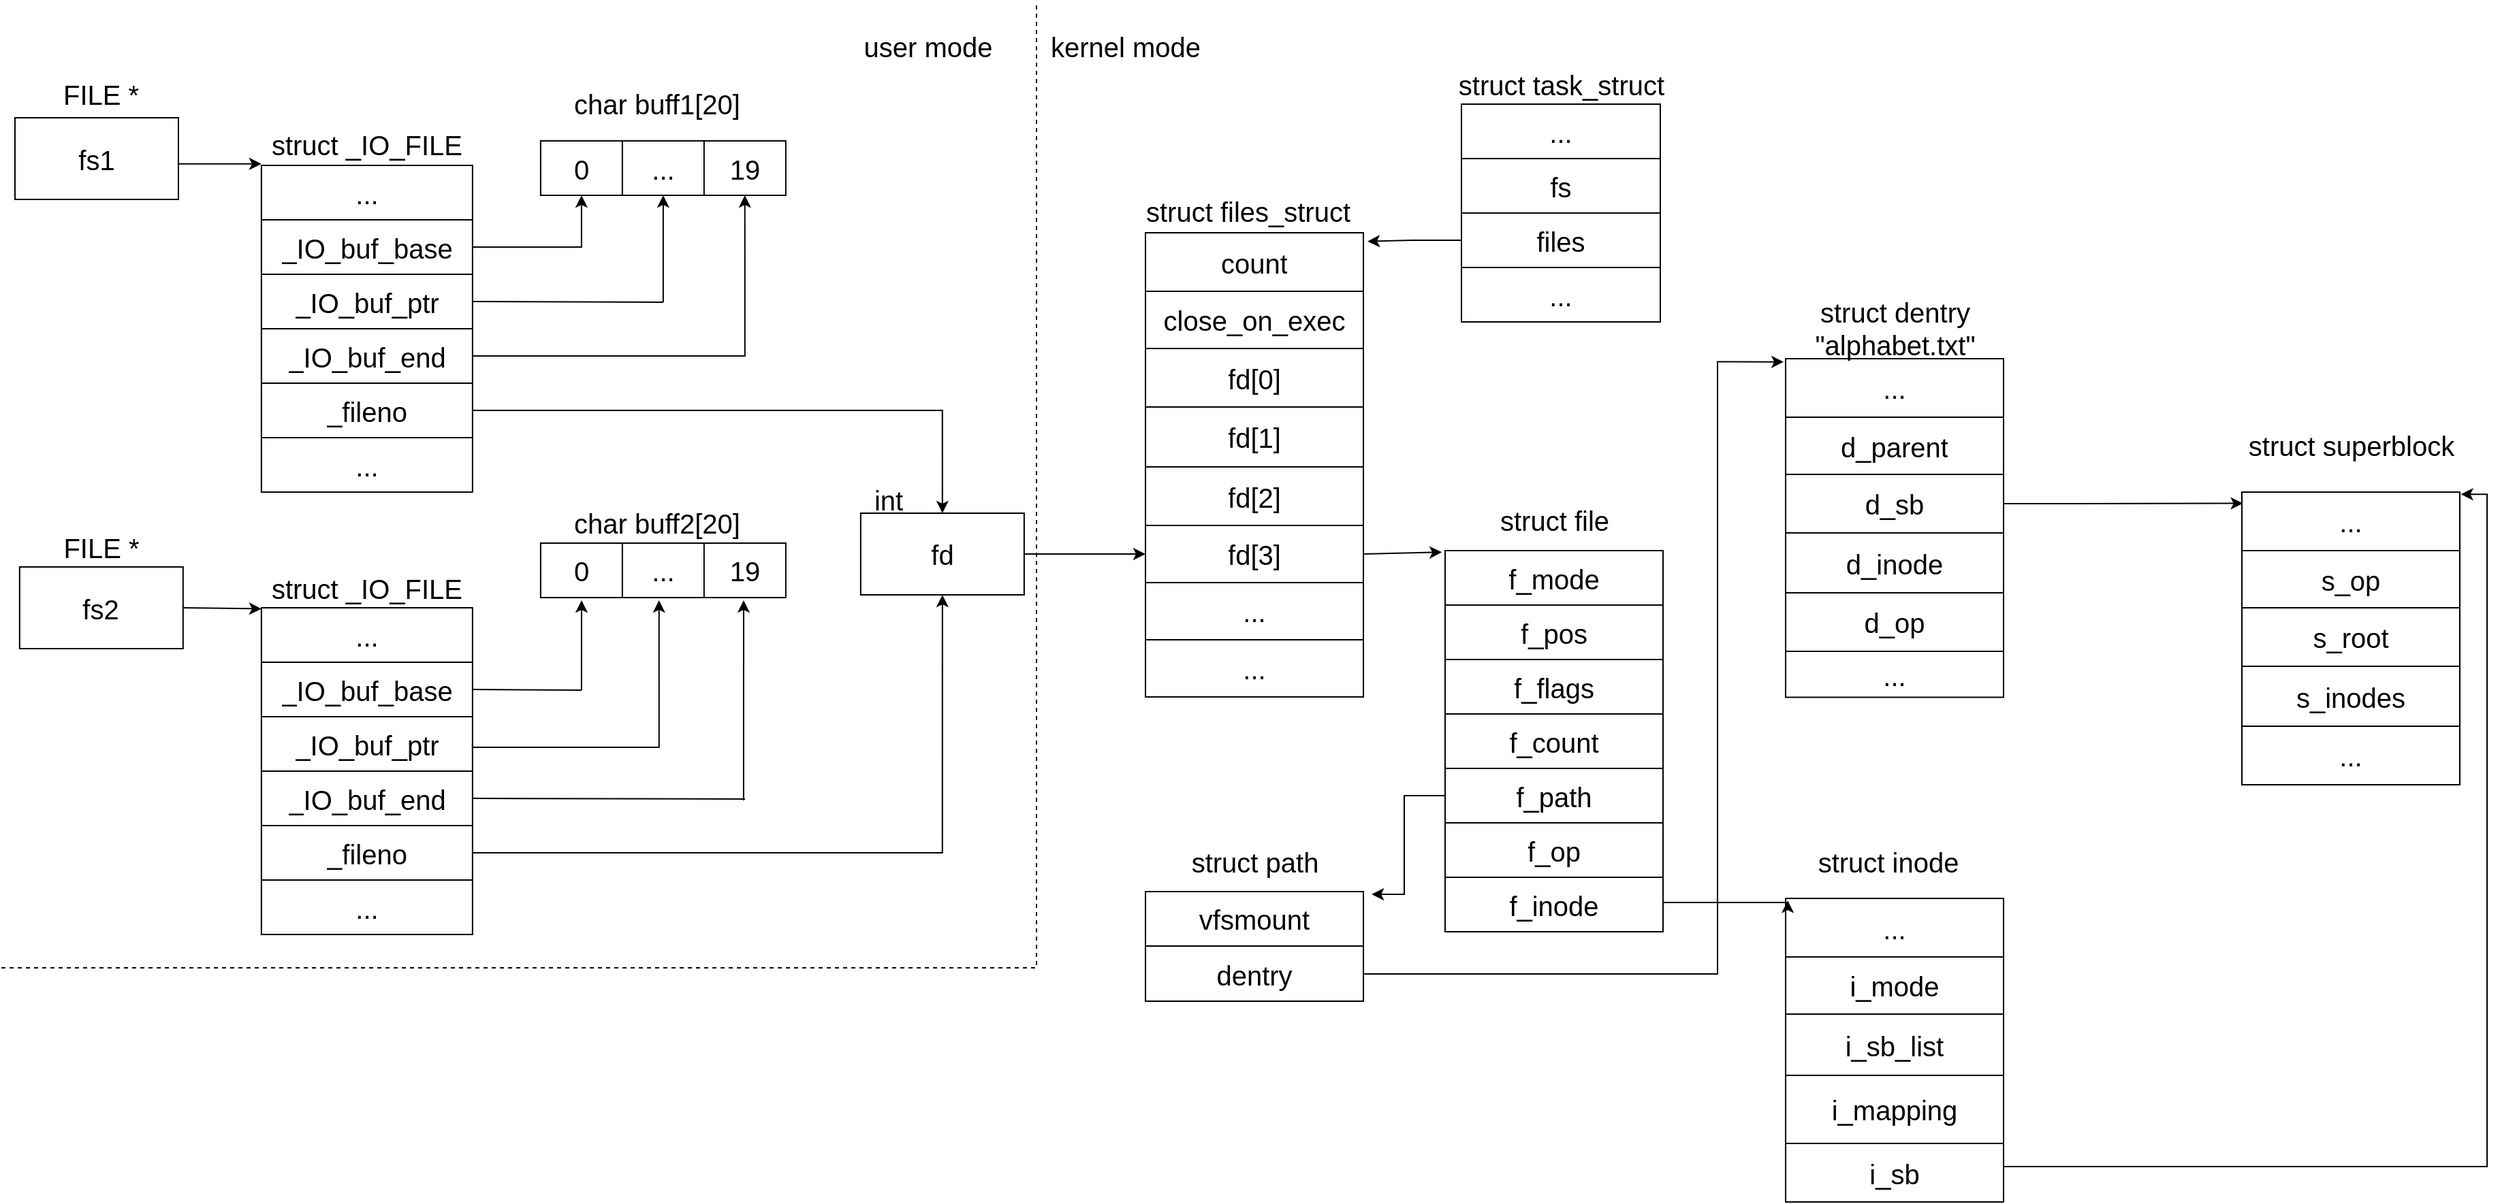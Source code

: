 <mxfile version="21.3.8" type="device" pages="4">
  <diagram id="SSKm2xIL4Dohzdr4j1Dc" name="1">
    <mxGraphModel dx="1467" dy="712" grid="1" gridSize="10" guides="1" tooltips="1" connect="1" arrows="1" fold="1" page="1" pageScale="1" pageWidth="850" pageHeight="1100" math="0" shadow="0">
      <root>
        <mxCell id="0" />
        <mxCell id="1" parent="0" />
        <mxCell id="kq8_SQ-GargZZkEVNTPD-1" value="&lt;div&gt;fs1&lt;/div&gt;" style="rounded=0;whiteSpace=wrap;html=1;fontSize=20;" parent="1" vertex="1">
          <mxGeometry x="300" y="495.5" width="120" height="60" as="geometry" />
        </mxCell>
        <mxCell id="kq8_SQ-GargZZkEVNTPD-3" value="" style="shape=table;html=1;whiteSpace=wrap;startSize=0;container=1;collapsible=0;childLayout=tableLayout;fontSize=20;" parent="1" vertex="1">
          <mxGeometry x="480.93" y="530.5" width="155" height="240" as="geometry" />
        </mxCell>
        <mxCell id="kq8_SQ-GargZZkEVNTPD-4" value="" style="shape=partialRectangle;html=1;whiteSpace=wrap;collapsible=0;dropTarget=0;pointerEvents=0;fillColor=none;top=0;left=0;bottom=0;right=0;points=[[0,0.5],[1,0.5]];portConstraint=eastwest;fontSize=20;" parent="kq8_SQ-GargZZkEVNTPD-3" vertex="1">
          <mxGeometry width="155" height="40" as="geometry" />
        </mxCell>
        <mxCell id="kq8_SQ-GargZZkEVNTPD-5" value="..." style="shape=partialRectangle;html=1;whiteSpace=wrap;connectable=0;overflow=hidden;fillColor=none;top=0;left=0;bottom=0;right=0;fontSize=20;" parent="kq8_SQ-GargZZkEVNTPD-4" vertex="1">
          <mxGeometry width="155" height="40" as="geometry">
            <mxRectangle width="155" height="40" as="alternateBounds" />
          </mxGeometry>
        </mxCell>
        <mxCell id="kq8_SQ-GargZZkEVNTPD-6" value="" style="shape=partialRectangle;html=1;whiteSpace=wrap;collapsible=0;dropTarget=0;pointerEvents=0;fillColor=none;top=0;left=0;bottom=0;right=0;points=[[0,0.5],[1,0.5]];portConstraint=eastwest;fontSize=20;" parent="kq8_SQ-GargZZkEVNTPD-3" vertex="1">
          <mxGeometry y="40" width="155" height="40" as="geometry" />
        </mxCell>
        <mxCell id="kq8_SQ-GargZZkEVNTPD-7" value="_IO_buf_base" style="shape=partialRectangle;html=1;whiteSpace=wrap;connectable=0;overflow=hidden;fillColor=none;top=0;left=0;bottom=0;right=0;fontSize=20;" parent="kq8_SQ-GargZZkEVNTPD-6" vertex="1">
          <mxGeometry width="155" height="40" as="geometry">
            <mxRectangle width="155" height="40" as="alternateBounds" />
          </mxGeometry>
        </mxCell>
        <mxCell id="kq8_SQ-GargZZkEVNTPD-8" value="" style="shape=partialRectangle;html=1;whiteSpace=wrap;collapsible=0;dropTarget=0;pointerEvents=0;fillColor=none;top=0;left=0;bottom=0;right=0;points=[[0,0.5],[1,0.5]];portConstraint=eastwest;fontSize=20;" parent="kq8_SQ-GargZZkEVNTPD-3" vertex="1">
          <mxGeometry y="80" width="155" height="40" as="geometry" />
        </mxCell>
        <mxCell id="kq8_SQ-GargZZkEVNTPD-9" value="_IO_buf_ptr" style="shape=partialRectangle;html=1;whiteSpace=wrap;connectable=0;overflow=hidden;fillColor=none;top=0;left=0;bottom=0;right=0;fontSize=20;" parent="kq8_SQ-GargZZkEVNTPD-8" vertex="1">
          <mxGeometry width="155" height="40" as="geometry">
            <mxRectangle width="155" height="40" as="alternateBounds" />
          </mxGeometry>
        </mxCell>
        <mxCell id="kq8_SQ-GargZZkEVNTPD-10" value="" style="shape=partialRectangle;html=1;whiteSpace=wrap;collapsible=0;dropTarget=0;pointerEvents=0;fillColor=none;top=0;left=0;bottom=0;right=0;points=[[0,0.5],[1,0.5]];portConstraint=eastwest;fontSize=20;" parent="kq8_SQ-GargZZkEVNTPD-3" vertex="1">
          <mxGeometry y="120" width="155" height="40" as="geometry" />
        </mxCell>
        <mxCell id="kq8_SQ-GargZZkEVNTPD-11" value="_IO_buf_end" style="shape=partialRectangle;html=1;whiteSpace=wrap;connectable=0;overflow=hidden;fillColor=none;top=0;left=0;bottom=0;right=0;fontSize=20;" parent="kq8_SQ-GargZZkEVNTPD-10" vertex="1">
          <mxGeometry width="155" height="40" as="geometry">
            <mxRectangle width="155" height="40" as="alternateBounds" />
          </mxGeometry>
        </mxCell>
        <mxCell id="kq8_SQ-GargZZkEVNTPD-14" value="" style="shape=partialRectangle;html=1;whiteSpace=wrap;collapsible=0;dropTarget=0;pointerEvents=0;fillColor=none;top=0;left=0;bottom=0;right=0;points=[[0,0.5],[1,0.5]];portConstraint=eastwest;fontSize=20;" parent="kq8_SQ-GargZZkEVNTPD-3" vertex="1">
          <mxGeometry y="160" width="155" height="40" as="geometry" />
        </mxCell>
        <mxCell id="kq8_SQ-GargZZkEVNTPD-15" value="_fileno" style="shape=partialRectangle;html=1;whiteSpace=wrap;connectable=0;overflow=hidden;fillColor=none;top=0;left=0;bottom=0;right=0;fontSize=20;" parent="kq8_SQ-GargZZkEVNTPD-14" vertex="1">
          <mxGeometry width="155" height="40" as="geometry">
            <mxRectangle width="155" height="40" as="alternateBounds" />
          </mxGeometry>
        </mxCell>
        <mxCell id="kq8_SQ-GargZZkEVNTPD-16" value="" style="shape=partialRectangle;html=1;whiteSpace=wrap;collapsible=0;dropTarget=0;pointerEvents=0;fillColor=none;top=0;left=0;bottom=0;right=0;points=[[0,0.5],[1,0.5]];portConstraint=eastwest;fontSize=20;" parent="kq8_SQ-GargZZkEVNTPD-3" vertex="1">
          <mxGeometry y="200" width="155" height="40" as="geometry" />
        </mxCell>
        <mxCell id="kq8_SQ-GargZZkEVNTPD-17" value="..." style="shape=partialRectangle;html=1;whiteSpace=wrap;connectable=0;overflow=hidden;fillColor=none;top=0;left=0;bottom=0;right=0;fontSize=20;" parent="kq8_SQ-GargZZkEVNTPD-16" vertex="1">
          <mxGeometry width="155" height="40" as="geometry">
            <mxRectangle width="155" height="40" as="alternateBounds" />
          </mxGeometry>
        </mxCell>
        <mxCell id="kq8_SQ-GargZZkEVNTPD-18" value="" style="shape=table;html=1;whiteSpace=wrap;startSize=0;container=1;collapsible=0;childLayout=tableLayout;fontSize=20;" parent="1" vertex="1">
          <mxGeometry x="480.93" y="855.5" width="155" height="240" as="geometry" />
        </mxCell>
        <mxCell id="kq8_SQ-GargZZkEVNTPD-19" value="" style="shape=partialRectangle;html=1;whiteSpace=wrap;collapsible=0;dropTarget=0;pointerEvents=0;fillColor=none;top=0;left=0;bottom=0;right=0;points=[[0,0.5],[1,0.5]];portConstraint=eastwest;fontSize=20;" parent="kq8_SQ-GargZZkEVNTPD-18" vertex="1">
          <mxGeometry width="155" height="40" as="geometry" />
        </mxCell>
        <mxCell id="kq8_SQ-GargZZkEVNTPD-20" value="..." style="shape=partialRectangle;html=1;whiteSpace=wrap;connectable=0;overflow=hidden;fillColor=none;top=0;left=0;bottom=0;right=0;fontSize=20;" parent="kq8_SQ-GargZZkEVNTPD-19" vertex="1">
          <mxGeometry width="155" height="40" as="geometry">
            <mxRectangle width="155" height="40" as="alternateBounds" />
          </mxGeometry>
        </mxCell>
        <mxCell id="kq8_SQ-GargZZkEVNTPD-21" value="" style="shape=partialRectangle;html=1;whiteSpace=wrap;collapsible=0;dropTarget=0;pointerEvents=0;fillColor=none;top=0;left=0;bottom=0;right=0;points=[[0,0.5],[1,0.5]];portConstraint=eastwest;fontSize=20;" parent="kq8_SQ-GargZZkEVNTPD-18" vertex="1">
          <mxGeometry y="40" width="155" height="40" as="geometry" />
        </mxCell>
        <mxCell id="kq8_SQ-GargZZkEVNTPD-22" value="_IO_buf_base" style="shape=partialRectangle;html=1;whiteSpace=wrap;connectable=0;overflow=hidden;fillColor=none;top=0;left=0;bottom=0;right=0;fontSize=20;" parent="kq8_SQ-GargZZkEVNTPD-21" vertex="1">
          <mxGeometry width="155" height="40" as="geometry">
            <mxRectangle width="155" height="40" as="alternateBounds" />
          </mxGeometry>
        </mxCell>
        <mxCell id="kq8_SQ-GargZZkEVNTPD-23" value="" style="shape=partialRectangle;html=1;whiteSpace=wrap;collapsible=0;dropTarget=0;pointerEvents=0;fillColor=none;top=0;left=0;bottom=0;right=0;points=[[0,0.5],[1,0.5]];portConstraint=eastwest;fontSize=20;" parent="kq8_SQ-GargZZkEVNTPD-18" vertex="1">
          <mxGeometry y="80" width="155" height="40" as="geometry" />
        </mxCell>
        <mxCell id="kq8_SQ-GargZZkEVNTPD-24" value="_IO_buf_ptr" style="shape=partialRectangle;html=1;whiteSpace=wrap;connectable=0;overflow=hidden;fillColor=none;top=0;left=0;bottom=0;right=0;fontSize=20;" parent="kq8_SQ-GargZZkEVNTPD-23" vertex="1">
          <mxGeometry width="155" height="40" as="geometry">
            <mxRectangle width="155" height="40" as="alternateBounds" />
          </mxGeometry>
        </mxCell>
        <mxCell id="kq8_SQ-GargZZkEVNTPD-25" value="" style="shape=partialRectangle;html=1;whiteSpace=wrap;collapsible=0;dropTarget=0;pointerEvents=0;fillColor=none;top=0;left=0;bottom=0;right=0;points=[[0,0.5],[1,0.5]];portConstraint=eastwest;fontSize=20;" parent="kq8_SQ-GargZZkEVNTPD-18" vertex="1">
          <mxGeometry y="120" width="155" height="40" as="geometry" />
        </mxCell>
        <mxCell id="kq8_SQ-GargZZkEVNTPD-26" value="_IO_buf_end" style="shape=partialRectangle;html=1;whiteSpace=wrap;connectable=0;overflow=hidden;fillColor=none;top=0;left=0;bottom=0;right=0;fontSize=20;" parent="kq8_SQ-GargZZkEVNTPD-25" vertex="1">
          <mxGeometry width="155" height="40" as="geometry">
            <mxRectangle width="155" height="40" as="alternateBounds" />
          </mxGeometry>
        </mxCell>
        <mxCell id="kq8_SQ-GargZZkEVNTPD-29" value="" style="shape=partialRectangle;html=1;whiteSpace=wrap;collapsible=0;dropTarget=0;pointerEvents=0;fillColor=none;top=0;left=0;bottom=0;right=0;points=[[0,0.5],[1,0.5]];portConstraint=eastwest;fontSize=20;" parent="kq8_SQ-GargZZkEVNTPD-18" vertex="1">
          <mxGeometry y="160" width="155" height="40" as="geometry" />
        </mxCell>
        <mxCell id="kq8_SQ-GargZZkEVNTPD-30" value="_fileno" style="shape=partialRectangle;html=1;whiteSpace=wrap;connectable=0;overflow=hidden;fillColor=none;top=0;left=0;bottom=0;right=0;fontSize=20;" parent="kq8_SQ-GargZZkEVNTPD-29" vertex="1">
          <mxGeometry width="155" height="40" as="geometry">
            <mxRectangle width="155" height="40" as="alternateBounds" />
          </mxGeometry>
        </mxCell>
        <mxCell id="kq8_SQ-GargZZkEVNTPD-31" value="" style="shape=partialRectangle;html=1;whiteSpace=wrap;collapsible=0;dropTarget=0;pointerEvents=0;fillColor=none;top=0;left=0;bottom=0;right=0;points=[[0,0.5],[1,0.5]];portConstraint=eastwest;fontSize=20;" parent="kq8_SQ-GargZZkEVNTPD-18" vertex="1">
          <mxGeometry y="200" width="155" height="40" as="geometry" />
        </mxCell>
        <mxCell id="kq8_SQ-GargZZkEVNTPD-32" value="..." style="shape=partialRectangle;html=1;whiteSpace=wrap;connectable=0;overflow=hidden;fillColor=none;top=0;left=0;bottom=0;right=0;fontSize=20;" parent="kq8_SQ-GargZZkEVNTPD-31" vertex="1">
          <mxGeometry width="155" height="40" as="geometry">
            <mxRectangle width="155" height="40" as="alternateBounds" />
          </mxGeometry>
        </mxCell>
        <mxCell id="kq8_SQ-GargZZkEVNTPD-33" value="" style="shape=table;html=1;whiteSpace=wrap;startSize=0;container=1;collapsible=0;childLayout=tableLayout;fontSize=20;" parent="1" vertex="1">
          <mxGeometry x="685.93" y="512.5" width="180" height="40" as="geometry" />
        </mxCell>
        <mxCell id="kq8_SQ-GargZZkEVNTPD-34" value="" style="shape=partialRectangle;html=1;whiteSpace=wrap;collapsible=0;dropTarget=0;pointerEvents=0;fillColor=none;top=0;left=0;bottom=0;right=0;points=[[0,0.5],[1,0.5]];portConstraint=eastwest;fontSize=20;" parent="kq8_SQ-GargZZkEVNTPD-33" vertex="1">
          <mxGeometry width="180" height="40" as="geometry" />
        </mxCell>
        <mxCell id="kq8_SQ-GargZZkEVNTPD-35" value="0" style="shape=partialRectangle;html=1;whiteSpace=wrap;connectable=0;overflow=hidden;fillColor=none;top=0;left=0;bottom=0;right=0;fontSize=20;" parent="kq8_SQ-GargZZkEVNTPD-34" vertex="1">
          <mxGeometry width="60" height="40" as="geometry">
            <mxRectangle width="60" height="40" as="alternateBounds" />
          </mxGeometry>
        </mxCell>
        <mxCell id="kq8_SQ-GargZZkEVNTPD-36" value="..." style="shape=partialRectangle;html=1;whiteSpace=wrap;connectable=0;overflow=hidden;fillColor=none;top=0;left=0;bottom=0;right=0;fontSize=20;" parent="kq8_SQ-GargZZkEVNTPD-34" vertex="1">
          <mxGeometry x="60" width="60" height="40" as="geometry">
            <mxRectangle width="60" height="40" as="alternateBounds" />
          </mxGeometry>
        </mxCell>
        <mxCell id="kq8_SQ-GargZZkEVNTPD-37" value="19" style="shape=partialRectangle;html=1;whiteSpace=wrap;connectable=0;overflow=hidden;fillColor=none;top=0;left=0;bottom=0;right=0;fontSize=20;" parent="kq8_SQ-GargZZkEVNTPD-34" vertex="1">
          <mxGeometry x="120" width="60" height="40" as="geometry">
            <mxRectangle width="60" height="40" as="alternateBounds" />
          </mxGeometry>
        </mxCell>
        <mxCell id="kq8_SQ-GargZZkEVNTPD-38" value="" style="shape=table;html=1;whiteSpace=wrap;startSize=0;container=1;collapsible=0;childLayout=tableLayout;fontSize=20;" parent="1" vertex="1">
          <mxGeometry x="685.93" y="808" width="180" height="40" as="geometry" />
        </mxCell>
        <mxCell id="kq8_SQ-GargZZkEVNTPD-39" value="" style="shape=partialRectangle;html=1;whiteSpace=wrap;collapsible=0;dropTarget=0;pointerEvents=0;fillColor=none;top=0;left=0;bottom=0;right=0;points=[[0,0.5],[1,0.5]];portConstraint=eastwest;fontSize=20;" parent="kq8_SQ-GargZZkEVNTPD-38" vertex="1">
          <mxGeometry width="180" height="40" as="geometry" />
        </mxCell>
        <mxCell id="kq8_SQ-GargZZkEVNTPD-40" value="0" style="shape=partialRectangle;html=1;whiteSpace=wrap;connectable=0;overflow=hidden;fillColor=none;top=0;left=0;bottom=0;right=0;fontSize=20;" parent="kq8_SQ-GargZZkEVNTPD-39" vertex="1">
          <mxGeometry width="60" height="40" as="geometry">
            <mxRectangle width="60" height="40" as="alternateBounds" />
          </mxGeometry>
        </mxCell>
        <mxCell id="kq8_SQ-GargZZkEVNTPD-41" value="..." style="shape=partialRectangle;html=1;whiteSpace=wrap;connectable=0;overflow=hidden;fillColor=none;top=0;left=0;bottom=0;right=0;fontSize=20;" parent="kq8_SQ-GargZZkEVNTPD-39" vertex="1">
          <mxGeometry x="60" width="60" height="40" as="geometry">
            <mxRectangle width="60" height="40" as="alternateBounds" />
          </mxGeometry>
        </mxCell>
        <mxCell id="kq8_SQ-GargZZkEVNTPD-42" value="19" style="shape=partialRectangle;html=1;whiteSpace=wrap;connectable=0;overflow=hidden;fillColor=none;top=0;left=0;bottom=0;right=0;fontSize=20;" parent="kq8_SQ-GargZZkEVNTPD-39" vertex="1">
          <mxGeometry x="120" width="60" height="40" as="geometry">
            <mxRectangle width="60" height="40" as="alternateBounds" />
          </mxGeometry>
        </mxCell>
        <mxCell id="kq8_SQ-GargZZkEVNTPD-43" style="edgeStyle=orthogonalEdgeStyle;rounded=0;orthogonalLoop=1;jettySize=auto;html=1;exitX=1;exitY=0.5;exitDx=0;exitDy=0;entryX=0.833;entryY=1;entryDx=0;entryDy=0;entryPerimeter=0;fontSize=20;" parent="1" source="kq8_SQ-GargZZkEVNTPD-10" target="kq8_SQ-GargZZkEVNTPD-34" edge="1">
          <mxGeometry relative="1" as="geometry" />
        </mxCell>
        <mxCell id="iJ2ZOIomXJrVEbFCfYVp-3" style="edgeStyle=orthogonalEdgeStyle;rounded=0;orthogonalLoop=1;jettySize=auto;html=1;entryX=0;entryY=0.5;entryDx=0;entryDy=0;exitX=1;exitY=0.5;exitDx=0;exitDy=0;" parent="1" source="kq8_SQ-GargZZkEVNTPD-44" target="kq8_SQ-GargZZkEVNTPD-68" edge="1">
          <mxGeometry relative="1" as="geometry">
            <mxPoint x="1060" y="816" as="sourcePoint" />
          </mxGeometry>
        </mxCell>
        <mxCell id="kq8_SQ-GargZZkEVNTPD-44" value="fd" style="rounded=0;whiteSpace=wrap;html=1;fontSize=20;" parent="1" vertex="1">
          <mxGeometry x="920.93" y="786" width="120" height="60" as="geometry" />
        </mxCell>
        <mxCell id="kq8_SQ-GargZZkEVNTPD-45" value="struct _IO_FILE" style="text;html=1;align=center;verticalAlign=middle;resizable=0;points=[];autosize=1;strokeColor=none;fontSize=20;" parent="1" vertex="1">
          <mxGeometry x="478.43" y="820.5" width="160" height="40" as="geometry" />
        </mxCell>
        <mxCell id="kq8_SQ-GargZZkEVNTPD-46" value="struct _IO_FILE" style="text;html=1;align=center;verticalAlign=middle;resizable=0;points=[];autosize=1;strokeColor=none;fontSize=20;" parent="1" vertex="1">
          <mxGeometry x="478.43" y="495" width="160" height="40" as="geometry" />
        </mxCell>
        <mxCell id="kq8_SQ-GargZZkEVNTPD-47" value="&amp;nbsp;FILE *" style="text;html=1;align=center;verticalAlign=middle;resizable=0;points=[];autosize=1;strokeColor=none;fontSize=20;" parent="1" vertex="1">
          <mxGeometry x="320" y="463" width="80" height="30" as="geometry" />
        </mxCell>
        <mxCell id="kq8_SQ-GargZZkEVNTPD-49" value="" style="shape=table;html=1;whiteSpace=wrap;startSize=0;container=1;collapsible=0;childLayout=tableLayout;fontSize=20;" parent="1" vertex="1">
          <mxGeometry x="1362" y="485.5" width="146" height="160" as="geometry" />
        </mxCell>
        <mxCell id="kq8_SQ-GargZZkEVNTPD-50" value="" style="shape=partialRectangle;html=1;whiteSpace=wrap;collapsible=0;dropTarget=0;pointerEvents=0;fillColor=none;top=0;left=0;bottom=0;right=0;points=[[0,0.5],[1,0.5]];portConstraint=eastwest;fontSize=20;" parent="kq8_SQ-GargZZkEVNTPD-49" vertex="1">
          <mxGeometry width="146" height="40" as="geometry" />
        </mxCell>
        <mxCell id="kq8_SQ-GargZZkEVNTPD-51" value="..." style="shape=partialRectangle;html=1;whiteSpace=wrap;connectable=0;overflow=hidden;fillColor=none;top=0;left=0;bottom=0;right=0;fontSize=20;" parent="kq8_SQ-GargZZkEVNTPD-50" vertex="1">
          <mxGeometry width="146" height="40" as="geometry">
            <mxRectangle width="146" height="40" as="alternateBounds" />
          </mxGeometry>
        </mxCell>
        <mxCell id="kq8_SQ-GargZZkEVNTPD-52" value="" style="shape=partialRectangle;html=1;whiteSpace=wrap;collapsible=0;dropTarget=0;pointerEvents=0;fillColor=none;top=0;left=0;bottom=0;right=0;points=[[0,0.5],[1,0.5]];portConstraint=eastwest;fontSize=20;" parent="kq8_SQ-GargZZkEVNTPD-49" vertex="1">
          <mxGeometry y="40" width="146" height="40" as="geometry" />
        </mxCell>
        <mxCell id="kq8_SQ-GargZZkEVNTPD-53" value="fs" style="shape=partialRectangle;html=1;whiteSpace=wrap;connectable=0;overflow=hidden;fillColor=none;top=0;left=0;bottom=0;right=0;fontSize=20;" parent="kq8_SQ-GargZZkEVNTPD-52" vertex="1">
          <mxGeometry width="146" height="40" as="geometry">
            <mxRectangle width="146" height="40" as="alternateBounds" />
          </mxGeometry>
        </mxCell>
        <mxCell id="kq8_SQ-GargZZkEVNTPD-54" value="" style="shape=partialRectangle;html=1;whiteSpace=wrap;collapsible=0;dropTarget=0;pointerEvents=0;fillColor=none;top=0;left=0;bottom=0;right=0;points=[[0,0.5],[1,0.5]];portConstraint=eastwest;fontSize=20;" parent="kq8_SQ-GargZZkEVNTPD-49" vertex="1">
          <mxGeometry y="80" width="146" height="40" as="geometry" />
        </mxCell>
        <mxCell id="kq8_SQ-GargZZkEVNTPD-55" value="files" style="shape=partialRectangle;html=1;whiteSpace=wrap;connectable=0;overflow=hidden;fillColor=none;top=0;left=0;bottom=0;right=0;fontSize=20;" parent="kq8_SQ-GargZZkEVNTPD-54" vertex="1">
          <mxGeometry width="146" height="40" as="geometry">
            <mxRectangle width="146" height="40" as="alternateBounds" />
          </mxGeometry>
        </mxCell>
        <mxCell id="Y-qIrCYslb639fhrFCr_-6" style="shape=partialRectangle;html=1;whiteSpace=wrap;collapsible=0;dropTarget=0;pointerEvents=0;fillColor=none;top=0;left=0;bottom=0;right=0;points=[[0,0.5],[1,0.5]];portConstraint=eastwest;fontSize=20;" parent="kq8_SQ-GargZZkEVNTPD-49" vertex="1">
          <mxGeometry y="120" width="146" height="40" as="geometry" />
        </mxCell>
        <mxCell id="Y-qIrCYslb639fhrFCr_-7" value="..." style="shape=partialRectangle;html=1;whiteSpace=wrap;connectable=0;overflow=hidden;fillColor=none;top=0;left=0;bottom=0;right=0;fontSize=20;" parent="Y-qIrCYslb639fhrFCr_-6" vertex="1">
          <mxGeometry width="146" height="40" as="geometry">
            <mxRectangle width="146" height="40" as="alternateBounds" />
          </mxGeometry>
        </mxCell>
        <mxCell id="kq8_SQ-GargZZkEVNTPD-56" value="struct task_struct" style="text;html=1;align=center;verticalAlign=middle;resizable=0;points=[];autosize=1;strokeColor=none;fontSize=20;" parent="1" vertex="1">
          <mxGeometry x="1350" y="455.5" width="170" height="30" as="geometry" />
        </mxCell>
        <mxCell id="kq8_SQ-GargZZkEVNTPD-57" value="" style="shape=table;html=1;whiteSpace=wrap;startSize=0;container=1;collapsible=0;childLayout=tableLayout;fontSize=20;" parent="1" vertex="1">
          <mxGeometry x="1130" y="580" width="160" height="341" as="geometry" />
        </mxCell>
        <mxCell id="kq8_SQ-GargZZkEVNTPD-58" value="" style="shape=partialRectangle;html=1;whiteSpace=wrap;collapsible=0;dropTarget=0;pointerEvents=0;fillColor=none;top=0;left=0;bottom=0;right=0;points=[[0,0.5],[1,0.5]];portConstraint=eastwest;fontSize=20;" parent="kq8_SQ-GargZZkEVNTPD-57" vertex="1">
          <mxGeometry width="160" height="43" as="geometry" />
        </mxCell>
        <mxCell id="kq8_SQ-GargZZkEVNTPD-59" value="count" style="shape=partialRectangle;html=1;whiteSpace=wrap;connectable=0;overflow=hidden;fillColor=none;top=0;left=0;bottom=0;right=0;fontSize=20;" parent="kq8_SQ-GargZZkEVNTPD-58" vertex="1">
          <mxGeometry width="160" height="43" as="geometry">
            <mxRectangle width="160" height="43" as="alternateBounds" />
          </mxGeometry>
        </mxCell>
        <mxCell id="kq8_SQ-GargZZkEVNTPD-60" value="" style="shape=partialRectangle;html=1;whiteSpace=wrap;collapsible=0;dropTarget=0;pointerEvents=0;fillColor=none;top=0;left=0;bottom=0;right=0;points=[[0,0.5],[1,0.5]];portConstraint=eastwest;fontSize=20;" parent="kq8_SQ-GargZZkEVNTPD-57" vertex="1">
          <mxGeometry y="43" width="160" height="42" as="geometry" />
        </mxCell>
        <mxCell id="kq8_SQ-GargZZkEVNTPD-61" value="close_on_exec" style="shape=partialRectangle;html=1;whiteSpace=wrap;connectable=0;overflow=hidden;fillColor=none;top=0;left=0;bottom=0;right=0;fontSize=20;" parent="kq8_SQ-GargZZkEVNTPD-60" vertex="1">
          <mxGeometry width="160" height="42" as="geometry">
            <mxRectangle width="160" height="42" as="alternateBounds" />
          </mxGeometry>
        </mxCell>
        <mxCell id="kq8_SQ-GargZZkEVNTPD-62" value="" style="shape=partialRectangle;html=1;whiteSpace=wrap;collapsible=0;dropTarget=0;pointerEvents=0;fillColor=none;top=0;left=0;bottom=0;right=0;points=[[0,0.5],[1,0.5]];portConstraint=eastwest;fontSize=20;" parent="kq8_SQ-GargZZkEVNTPD-57" vertex="1">
          <mxGeometry y="85" width="160" height="43" as="geometry" />
        </mxCell>
        <mxCell id="kq8_SQ-GargZZkEVNTPD-63" value="fd[0]" style="shape=partialRectangle;html=1;whiteSpace=wrap;connectable=0;overflow=hidden;fillColor=none;top=0;left=0;bottom=0;right=0;fontSize=20;" parent="kq8_SQ-GargZZkEVNTPD-62" vertex="1">
          <mxGeometry width="160" height="43" as="geometry">
            <mxRectangle width="160" height="43" as="alternateBounds" />
          </mxGeometry>
        </mxCell>
        <mxCell id="kq8_SQ-GargZZkEVNTPD-64" value="" style="shape=partialRectangle;html=1;whiteSpace=wrap;collapsible=0;dropTarget=0;pointerEvents=0;fillColor=none;top=0;left=0;bottom=0;right=0;points=[[0,0.5],[1,0.5]];portConstraint=eastwest;fontSize=20;" parent="kq8_SQ-GargZZkEVNTPD-57" vertex="1">
          <mxGeometry y="128" width="160" height="44" as="geometry" />
        </mxCell>
        <mxCell id="kq8_SQ-GargZZkEVNTPD-65" value="fd[1]" style="shape=partialRectangle;html=1;whiteSpace=wrap;connectable=0;overflow=hidden;fillColor=none;top=0;left=0;bottom=0;right=0;fontSize=20;" parent="kq8_SQ-GargZZkEVNTPD-64" vertex="1">
          <mxGeometry width="160" height="44" as="geometry">
            <mxRectangle width="160" height="44" as="alternateBounds" />
          </mxGeometry>
        </mxCell>
        <mxCell id="kq8_SQ-GargZZkEVNTPD-66" value="" style="shape=partialRectangle;html=1;whiteSpace=wrap;collapsible=0;dropTarget=0;pointerEvents=0;fillColor=none;top=0;left=0;bottom=0;right=0;points=[[0,0.5],[1,0.5]];portConstraint=eastwest;fontSize=20;" parent="kq8_SQ-GargZZkEVNTPD-57" vertex="1">
          <mxGeometry y="172" width="160" height="43" as="geometry" />
        </mxCell>
        <mxCell id="kq8_SQ-GargZZkEVNTPD-67" value="fd[2]" style="shape=partialRectangle;html=1;whiteSpace=wrap;connectable=0;overflow=hidden;fillColor=none;top=0;left=0;bottom=0;right=0;fontSize=20;" parent="kq8_SQ-GargZZkEVNTPD-66" vertex="1">
          <mxGeometry width="160" height="43" as="geometry">
            <mxRectangle width="160" height="43" as="alternateBounds" />
          </mxGeometry>
        </mxCell>
        <mxCell id="kq8_SQ-GargZZkEVNTPD-68" value="" style="shape=partialRectangle;html=1;whiteSpace=wrap;collapsible=0;dropTarget=0;pointerEvents=0;fillColor=none;top=0;left=0;bottom=0;right=0;points=[[0,0.5],[1,0.5]];portConstraint=eastwest;fontSize=20;" parent="kq8_SQ-GargZZkEVNTPD-57" vertex="1">
          <mxGeometry y="215" width="160" height="42" as="geometry" />
        </mxCell>
        <mxCell id="kq8_SQ-GargZZkEVNTPD-69" value="fd[3]" style="shape=partialRectangle;html=1;whiteSpace=wrap;connectable=0;overflow=hidden;fillColor=none;top=0;left=0;bottom=0;right=0;fontSize=20;" parent="kq8_SQ-GargZZkEVNTPD-68" vertex="1">
          <mxGeometry width="160" height="42" as="geometry">
            <mxRectangle width="160" height="42" as="alternateBounds" />
          </mxGeometry>
        </mxCell>
        <mxCell id="kq8_SQ-GargZZkEVNTPD-72" value="" style="shape=partialRectangle;html=1;whiteSpace=wrap;collapsible=0;dropTarget=0;pointerEvents=0;fillColor=none;top=0;left=0;bottom=0;right=0;points=[[0,0.5],[1,0.5]];portConstraint=eastwest;fontSize=20;" parent="kq8_SQ-GargZZkEVNTPD-57" vertex="1">
          <mxGeometry y="257" width="160" height="42" as="geometry" />
        </mxCell>
        <mxCell id="kq8_SQ-GargZZkEVNTPD-73" value="..." style="shape=partialRectangle;html=1;whiteSpace=wrap;connectable=0;overflow=hidden;fillColor=none;top=0;left=0;bottom=0;right=0;fontSize=20;" parent="kq8_SQ-GargZZkEVNTPD-72" vertex="1">
          <mxGeometry width="160" height="42" as="geometry">
            <mxRectangle width="160" height="42" as="alternateBounds" />
          </mxGeometry>
        </mxCell>
        <mxCell id="iJ2ZOIomXJrVEbFCfYVp-11" value="" style="shape=partialRectangle;html=1;whiteSpace=wrap;collapsible=0;dropTarget=0;pointerEvents=0;fillColor=none;top=0;left=0;bottom=0;right=0;points=[[0,0.5],[1,0.5]];portConstraint=eastwest;fontSize=20;" parent="kq8_SQ-GargZZkEVNTPD-57" vertex="1">
          <mxGeometry y="299" width="160" height="42" as="geometry" />
        </mxCell>
        <mxCell id="iJ2ZOIomXJrVEbFCfYVp-12" value="..." style="shape=partialRectangle;html=1;whiteSpace=wrap;connectable=0;overflow=hidden;fillColor=none;top=0;left=0;bottom=0;right=0;fontSize=20;" parent="iJ2ZOIomXJrVEbFCfYVp-11" vertex="1">
          <mxGeometry width="160" height="42" as="geometry">
            <mxRectangle width="160" height="42" as="alternateBounds" />
          </mxGeometry>
        </mxCell>
        <mxCell id="kq8_SQ-GargZZkEVNTPD-74" value="struct files_struct" style="text;html=1;align=center;verticalAlign=middle;resizable=0;points=[];autosize=1;strokeColor=none;fontSize=20;" parent="1" vertex="1">
          <mxGeometry x="1120" y="549" width="170" height="30" as="geometry" />
        </mxCell>
        <mxCell id="kq8_SQ-GargZZkEVNTPD-75" value="" style="shape=table;html=1;whiteSpace=wrap;startSize=0;container=1;collapsible=0;childLayout=tableLayout;fontSize=20;" parent="1" vertex="1">
          <mxGeometry x="1350.0" y="813.5" width="160" height="280" as="geometry" />
        </mxCell>
        <mxCell id="Y-qIrCYslb639fhrFCr_-8" style="shape=partialRectangle;html=1;whiteSpace=wrap;collapsible=0;dropTarget=0;pointerEvents=0;fillColor=none;top=0;left=0;bottom=0;right=0;points=[[0,0.5],[1,0.5]];portConstraint=eastwest;fontSize=20;" parent="kq8_SQ-GargZZkEVNTPD-75" vertex="1">
          <mxGeometry width="160" height="40" as="geometry" />
        </mxCell>
        <mxCell id="Y-qIrCYslb639fhrFCr_-9" value="f_mode" style="shape=partialRectangle;html=1;whiteSpace=wrap;connectable=0;overflow=hidden;fillColor=none;top=0;left=0;bottom=0;right=0;fontSize=20;" parent="Y-qIrCYslb639fhrFCr_-8" vertex="1">
          <mxGeometry width="160" height="40" as="geometry">
            <mxRectangle width="160" height="40" as="alternateBounds" />
          </mxGeometry>
        </mxCell>
        <mxCell id="Y-qIrCYslb639fhrFCr_-10" style="shape=partialRectangle;html=1;whiteSpace=wrap;collapsible=0;dropTarget=0;pointerEvents=0;fillColor=none;top=0;left=0;bottom=0;right=0;points=[[0,0.5],[1,0.5]];portConstraint=eastwest;fontSize=20;" parent="kq8_SQ-GargZZkEVNTPD-75" vertex="1">
          <mxGeometry y="40" width="160" height="40" as="geometry" />
        </mxCell>
        <mxCell id="Y-qIrCYslb639fhrFCr_-11" value="f_pos" style="shape=partialRectangle;html=1;whiteSpace=wrap;connectable=0;overflow=hidden;fillColor=none;top=0;left=0;bottom=0;right=0;fontSize=20;" parent="Y-qIrCYslb639fhrFCr_-10" vertex="1">
          <mxGeometry width="160" height="40" as="geometry">
            <mxRectangle width="160" height="40" as="alternateBounds" />
          </mxGeometry>
        </mxCell>
        <mxCell id="Y-qIrCYslb639fhrFCr_-12" style="shape=partialRectangle;html=1;whiteSpace=wrap;collapsible=0;dropTarget=0;pointerEvents=0;fillColor=none;top=0;left=0;bottom=0;right=0;points=[[0,0.5],[1,0.5]];portConstraint=eastwest;fontSize=20;" parent="kq8_SQ-GargZZkEVNTPD-75" vertex="1">
          <mxGeometry y="80" width="160" height="40" as="geometry" />
        </mxCell>
        <mxCell id="Y-qIrCYslb639fhrFCr_-13" value="f_flags" style="shape=partialRectangle;html=1;whiteSpace=wrap;connectable=0;overflow=hidden;fillColor=none;top=0;left=0;bottom=0;right=0;fontSize=20;" parent="Y-qIrCYslb639fhrFCr_-12" vertex="1">
          <mxGeometry width="160" height="40" as="geometry">
            <mxRectangle width="160" height="40" as="alternateBounds" />
          </mxGeometry>
        </mxCell>
        <mxCell id="Y-qIrCYslb639fhrFCr_-14" style="shape=partialRectangle;html=1;whiteSpace=wrap;collapsible=0;dropTarget=0;pointerEvents=0;fillColor=none;top=0;left=0;bottom=0;right=0;points=[[0,0.5],[1,0.5]];portConstraint=eastwest;fontSize=20;" parent="kq8_SQ-GargZZkEVNTPD-75" vertex="1">
          <mxGeometry y="120" width="160" height="40" as="geometry" />
        </mxCell>
        <mxCell id="Y-qIrCYslb639fhrFCr_-15" value="f_count" style="shape=partialRectangle;html=1;whiteSpace=wrap;connectable=0;overflow=hidden;fillColor=none;top=0;left=0;bottom=0;right=0;fontSize=20;" parent="Y-qIrCYslb639fhrFCr_-14" vertex="1">
          <mxGeometry width="160" height="40" as="geometry">
            <mxRectangle width="160" height="40" as="alternateBounds" />
          </mxGeometry>
        </mxCell>
        <mxCell id="kq8_SQ-GargZZkEVNTPD-76" value="" style="shape=partialRectangle;html=1;whiteSpace=wrap;collapsible=0;dropTarget=0;pointerEvents=0;fillColor=none;top=0;left=0;bottom=0;right=0;points=[[0,0.5],[1,0.5]];portConstraint=eastwest;fontSize=20;" parent="kq8_SQ-GargZZkEVNTPD-75" vertex="1">
          <mxGeometry y="160" width="160" height="40" as="geometry" />
        </mxCell>
        <mxCell id="kq8_SQ-GargZZkEVNTPD-77" value="f_path" style="shape=partialRectangle;html=1;whiteSpace=wrap;connectable=0;overflow=hidden;fillColor=none;top=0;left=0;bottom=0;right=0;fontSize=20;" parent="kq8_SQ-GargZZkEVNTPD-76" vertex="1">
          <mxGeometry width="160" height="40" as="geometry">
            <mxRectangle width="160" height="40" as="alternateBounds" />
          </mxGeometry>
        </mxCell>
        <mxCell id="kq8_SQ-GargZZkEVNTPD-78" value="" style="shape=partialRectangle;html=1;whiteSpace=wrap;collapsible=0;dropTarget=0;pointerEvents=0;fillColor=none;top=0;left=0;bottom=0;right=0;points=[[0,0.5],[1,0.5]];portConstraint=eastwest;fontSize=20;" parent="kq8_SQ-GargZZkEVNTPD-75" vertex="1">
          <mxGeometry y="200" width="160" height="40" as="geometry" />
        </mxCell>
        <mxCell id="kq8_SQ-GargZZkEVNTPD-79" value="f_op" style="shape=partialRectangle;html=1;whiteSpace=wrap;connectable=0;overflow=hidden;fillColor=none;top=0;left=0;bottom=0;right=0;fontSize=20;" parent="kq8_SQ-GargZZkEVNTPD-78" vertex="1">
          <mxGeometry width="160" height="40" as="geometry">
            <mxRectangle width="160" height="40" as="alternateBounds" />
          </mxGeometry>
        </mxCell>
        <mxCell id="kq8_SQ-GargZZkEVNTPD-80" value="" style="shape=partialRectangle;html=1;whiteSpace=wrap;collapsible=0;dropTarget=0;pointerEvents=0;fillColor=none;top=0;left=0;bottom=0;right=0;points=[[0,0.5],[1,0.5]];portConstraint=eastwest;fontSize=20;" parent="kq8_SQ-GargZZkEVNTPD-75" vertex="1">
          <mxGeometry y="240" width="160" height="40" as="geometry" />
        </mxCell>
        <mxCell id="kq8_SQ-GargZZkEVNTPD-81" value="f_inode" style="shape=partialRectangle;html=1;whiteSpace=wrap;connectable=0;overflow=hidden;fillColor=none;top=0;left=0;bottom=0;right=0;fontSize=20;" parent="kq8_SQ-GargZZkEVNTPD-80" vertex="1">
          <mxGeometry width="160" height="40" as="geometry">
            <mxRectangle width="160" height="40" as="alternateBounds" />
          </mxGeometry>
        </mxCell>
        <mxCell id="kq8_SQ-GargZZkEVNTPD-101" value="struct inode" style="text;html=1;align=center;verticalAlign=middle;resizable=0;points=[];autosize=1;strokeColor=none;fontSize=20;" parent="1" vertex="1">
          <mxGeometry x="1615" y="1027" width="120" height="30" as="geometry" />
        </mxCell>
        <mxCell id="kq8_SQ-GargZZkEVNTPD-103" value="char buff1[20]" style="text;html=1;align=center;verticalAlign=middle;resizable=0;points=[];autosize=1;strokeColor=none;fontSize=20;" parent="1" vertex="1">
          <mxGeometry x="700.93" y="470" width="140" height="30" as="geometry" />
        </mxCell>
        <mxCell id="kq8_SQ-GargZZkEVNTPD-104" style="edgeStyle=orthogonalEdgeStyle;rounded=0;orthogonalLoop=1;jettySize=auto;html=1;exitX=1;exitY=0.5;exitDx=0;exitDy=0;fontSize=20;" parent="1" source="kq8_SQ-GargZZkEVNTPD-6" target="kq8_SQ-GargZZkEVNTPD-34" edge="1">
          <mxGeometry relative="1" as="geometry">
            <Array as="points">
              <mxPoint x="715.93" y="591" />
            </Array>
          </mxGeometry>
        </mxCell>
        <mxCell id="kq8_SQ-GargZZkEVNTPD-105" style="edgeStyle=orthogonalEdgeStyle;rounded=0;orthogonalLoop=1;jettySize=auto;html=1;exitX=1;exitY=0.5;exitDx=0;exitDy=0;entryX=0.483;entryY=1.05;entryDx=0;entryDy=0;entryPerimeter=0;fontSize=20;" parent="1" source="kq8_SQ-GargZZkEVNTPD-23" target="kq8_SQ-GargZZkEVNTPD-39" edge="1">
          <mxGeometry relative="1" as="geometry">
            <Array as="points">
              <mxPoint x="635.93" y="958" />
              <mxPoint x="772.93" y="958" />
            </Array>
          </mxGeometry>
        </mxCell>
        <mxCell id="kq8_SQ-GargZZkEVNTPD-106" value="" style="endArrow=classic;html=1;exitX=0.995;exitY=0.565;exitDx=0;exitDy=0;exitPerimeter=0;entryX=0.006;entryY=0.098;entryDx=0;entryDy=0;entryPerimeter=0;" parent="1" source="kq8_SQ-GargZZkEVNTPD-1" edge="1">
          <mxGeometry width="50" height="50" relative="1" as="geometry">
            <mxPoint x="465" y="573" as="sourcePoint" />
            <mxPoint x="480.93" y="529.42" as="targetPoint" />
          </mxGeometry>
        </mxCell>
        <mxCell id="kq8_SQ-GargZZkEVNTPD-107" value="" style="endArrow=classic;html=1;exitX=1;exitY=0.5;exitDx=0;exitDy=0;entryX=-0.016;entryY=0.269;entryDx=0;entryDy=0;entryPerimeter=0;" parent="1" edge="1">
          <mxGeometry width="50" height="50" relative="1" as="geometry">
            <mxPoint x="423.41" y="855.5" as="sourcePoint" />
            <mxPoint x="480.93" y="856.26" as="targetPoint" />
          </mxGeometry>
        </mxCell>
        <mxCell id="kq8_SQ-GargZZkEVNTPD-108" value="" style="endArrow=none;html=1;exitX=1;exitY=0.5;exitDx=0;exitDy=0;" parent="1" source="kq8_SQ-GargZZkEVNTPD-8" edge="1">
          <mxGeometry width="50" height="50" relative="1" as="geometry">
            <mxPoint x="705.93" y="688" as="sourcePoint" />
            <mxPoint x="775.93" y="631" as="targetPoint" />
          </mxGeometry>
        </mxCell>
        <mxCell id="kq8_SQ-GargZZkEVNTPD-109" value="" style="endArrow=classic;html=1;entryX=0.5;entryY=1.001;entryDx=0;entryDy=0;entryPerimeter=0;" parent="1" target="kq8_SQ-GargZZkEVNTPD-34" edge="1">
          <mxGeometry width="50" height="50" relative="1" as="geometry">
            <mxPoint x="775.93" y="631" as="sourcePoint" />
            <mxPoint x="775.93" y="556" as="targetPoint" />
          </mxGeometry>
        </mxCell>
        <mxCell id="kq8_SQ-GargZZkEVNTPD-110" value="" style="endArrow=none;html=1;exitX=1;exitY=0.5;exitDx=0;exitDy=0;" parent="1" source="kq8_SQ-GargZZkEVNTPD-21" edge="1">
          <mxGeometry width="50" height="50" relative="1" as="geometry">
            <mxPoint x="765.93" y="848" as="sourcePoint" />
            <mxPoint x="715.93" y="916" as="targetPoint" />
          </mxGeometry>
        </mxCell>
        <mxCell id="kq8_SQ-GargZZkEVNTPD-111" value="" style="endArrow=classic;html=1;entryX=0.167;entryY=1.05;entryDx=0;entryDy=0;entryPerimeter=0;" parent="1" target="kq8_SQ-GargZZkEVNTPD-39" edge="1">
          <mxGeometry width="50" height="50" relative="1" as="geometry">
            <mxPoint x="715.93" y="916" as="sourcePoint" />
            <mxPoint x="815.93" y="798" as="targetPoint" />
          </mxGeometry>
        </mxCell>
        <mxCell id="kq8_SQ-GargZZkEVNTPD-112" value="" style="endArrow=none;html=1;exitX=1;exitY=0.5;exitDx=0;exitDy=0;" parent="1" source="kq8_SQ-GargZZkEVNTPD-25" edge="1">
          <mxGeometry width="50" height="50" relative="1" as="geometry">
            <mxPoint x="665.93" y="858" as="sourcePoint" />
            <mxPoint x="835.93" y="996" as="targetPoint" />
          </mxGeometry>
        </mxCell>
        <mxCell id="kq8_SQ-GargZZkEVNTPD-113" value="" style="endArrow=classic;html=1;entryX=0.828;entryY=1.05;entryDx=0;entryDy=0;entryPerimeter=0;" parent="1" target="kq8_SQ-GargZZkEVNTPD-39" edge="1">
          <mxGeometry width="50" height="50" relative="1" as="geometry">
            <mxPoint x="834.93" y="997" as="sourcePoint" />
            <mxPoint x="715.93" y="808" as="targetPoint" />
          </mxGeometry>
        </mxCell>
        <mxCell id="kq8_SQ-GargZZkEVNTPD-114" value="" style="endArrow=classic;html=1;exitX=1;exitY=0.5;exitDx=0;exitDy=0;edgeStyle=orthogonalEdgeStyle;rounded=0;entryX=0.5;entryY=0;entryDx=0;entryDy=0;" parent="1" source="kq8_SQ-GargZZkEVNTPD-14" target="kq8_SQ-GargZZkEVNTPD-44" edge="1">
          <mxGeometry width="50" height="50" relative="1" as="geometry">
            <mxPoint x="595.93" y="788" as="sourcePoint" />
            <mxPoint x="1080.93" y="490" as="targetPoint" />
            <Array as="points">
              <mxPoint x="980.93" y="711" />
            </Array>
          </mxGeometry>
        </mxCell>
        <mxCell id="kq8_SQ-GargZZkEVNTPD-133" value="char buff2[20]" style="text;html=1;align=center;verticalAlign=middle;resizable=0;points=[];autosize=1;strokeColor=none;fontSize=20;" parent="1" vertex="1">
          <mxGeometry x="700.93" y="778" width="140" height="30" as="geometry" />
        </mxCell>
        <mxCell id="kq8_SQ-GargZZkEVNTPD-142" value="" style="endArrow=classic;html=1;entryX=-0.015;entryY=0.028;entryDx=0;entryDy=0;entryPerimeter=0;exitX=1;exitY=0.5;exitDx=0;exitDy=0;rounded=0;" parent="1" source="kq8_SQ-GargZZkEVNTPD-68" target="Y-qIrCYslb639fhrFCr_-8" edge="1">
          <mxGeometry width="50" height="50" relative="1" as="geometry">
            <mxPoint x="1400" y="817" as="sourcePoint" />
            <mxPoint x="1440" y="990" as="targetPoint" />
            <Array as="points" />
          </mxGeometry>
        </mxCell>
        <mxCell id="iJ2ZOIomXJrVEbFCfYVp-1" value="" style="endArrow=classic;html=1;exitX=1;exitY=0.5;exitDx=0;exitDy=0;edgeStyle=orthogonalEdgeStyle;rounded=0;entryX=0.5;entryY=1;entryDx=0;entryDy=0;" parent="1" source="kq8_SQ-GargZZkEVNTPD-29" target="kq8_SQ-GargZZkEVNTPD-44" edge="1">
          <mxGeometry width="50" height="50" relative="1" as="geometry">
            <mxPoint x="645.93" y="720.5" as="sourcePoint" />
            <mxPoint x="990.93" y="778" as="targetPoint" />
            <Array as="points">
              <mxPoint x="980.93" y="1036" />
            </Array>
          </mxGeometry>
        </mxCell>
        <mxCell id="CNNNbJApwM_UlZY8HtVQ-1" value="FILE *" style="text;html=1;align=center;verticalAlign=middle;resizable=0;points=[];autosize=1;strokeColor=none;fontSize=20;" parent="1" vertex="1">
          <mxGeometry x="328.41" y="795.5" width="70" height="30" as="geometry" />
        </mxCell>
        <mxCell id="CNNNbJApwM_UlZY8HtVQ-2" value="fs2" style="rounded=0;whiteSpace=wrap;html=1;fontSize=20;" parent="1" vertex="1">
          <mxGeometry x="303.41" y="825.5" width="120" height="60" as="geometry" />
        </mxCell>
        <mxCell id="Y-qIrCYslb639fhrFCr_-2" value="int" style="text;html=1;align=center;verticalAlign=middle;resizable=0;points=[];autosize=1;strokeColor=none;fontSize=20;" parent="1" vertex="1">
          <mxGeometry x="920.93" y="755.5" width="40" height="40" as="geometry" />
        </mxCell>
        <mxCell id="Y-qIrCYslb639fhrFCr_-3" value="" style="endArrow=none;dashed=1;html=1;rounded=0;" parent="1" edge="1">
          <mxGeometry width="50" height="50" relative="1" as="geometry">
            <mxPoint x="290" y="1120" as="sourcePoint" />
            <mxPoint x="1050" y="410" as="targetPoint" />
            <Array as="points">
              <mxPoint x="1050" y="1120" />
            </Array>
          </mxGeometry>
        </mxCell>
        <mxCell id="Y-qIrCYslb639fhrFCr_-4" value="user mode" style="text;html=1;align=center;verticalAlign=middle;resizable=0;points=[];autosize=1;strokeColor=none;fontSize=20;" parent="1" vertex="1">
          <mxGeometry x="910" y="423" width="120" height="40" as="geometry" />
        </mxCell>
        <mxCell id="Y-qIrCYslb639fhrFCr_-5" value="kernel mode" style="text;html=1;align=center;verticalAlign=middle;resizable=0;points=[];autosize=1;strokeColor=none;fontSize=20;" parent="1" vertex="1">
          <mxGeometry x="1050" y="423" width="130" height="40" as="geometry" />
        </mxCell>
        <mxCell id="Y-qIrCYslb639fhrFCr_-16" value="" style="shape=table;html=1;whiteSpace=wrap;startSize=0;container=1;collapsible=0;childLayout=tableLayout;fontSize=20;" parent="1" vertex="1">
          <mxGeometry x="1600.0" y="672.5" width="160" height="248.75" as="geometry" />
        </mxCell>
        <mxCell id="Y-qIrCYslb639fhrFCr_-17" value="" style="shape=partialRectangle;html=1;whiteSpace=wrap;collapsible=0;dropTarget=0;pointerEvents=0;fillColor=none;top=0;left=0;bottom=0;right=0;points=[[0,0.5],[1,0.5]];portConstraint=eastwest;fontSize=20;" parent="Y-qIrCYslb639fhrFCr_-16" vertex="1">
          <mxGeometry width="160" height="43" as="geometry" />
        </mxCell>
        <mxCell id="Y-qIrCYslb639fhrFCr_-18" value="..." style="shape=partialRectangle;html=1;whiteSpace=wrap;connectable=0;overflow=hidden;fillColor=none;top=0;left=0;bottom=0;right=0;fontSize=20;" parent="Y-qIrCYslb639fhrFCr_-17" vertex="1">
          <mxGeometry width="160" height="43" as="geometry">
            <mxRectangle width="160" height="43" as="alternateBounds" />
          </mxGeometry>
        </mxCell>
        <mxCell id="Y-qIrCYslb639fhrFCr_-19" value="" style="shape=partialRectangle;html=1;whiteSpace=wrap;collapsible=0;dropTarget=0;pointerEvents=0;fillColor=none;top=0;left=0;bottom=0;right=0;points=[[0,0.5],[1,0.5]];portConstraint=eastwest;fontSize=20;" parent="Y-qIrCYslb639fhrFCr_-16" vertex="1">
          <mxGeometry y="43" width="160" height="42" as="geometry" />
        </mxCell>
        <mxCell id="Y-qIrCYslb639fhrFCr_-20" value="d_parent" style="shape=partialRectangle;html=1;whiteSpace=wrap;connectable=0;overflow=hidden;fillColor=none;top=0;left=0;bottom=0;right=0;fontSize=20;" parent="Y-qIrCYslb639fhrFCr_-19" vertex="1">
          <mxGeometry width="160" height="42" as="geometry">
            <mxRectangle width="160" height="42" as="alternateBounds" />
          </mxGeometry>
        </mxCell>
        <mxCell id="Y-qIrCYslb639fhrFCr_-21" value="" style="shape=partialRectangle;html=1;whiteSpace=wrap;collapsible=0;dropTarget=0;pointerEvents=0;fillColor=none;top=0;left=0;bottom=0;right=0;points=[[0,0.5],[1,0.5]];portConstraint=eastwest;fontSize=20;" parent="Y-qIrCYslb639fhrFCr_-16" vertex="1">
          <mxGeometry y="85" width="160" height="43" as="geometry" />
        </mxCell>
        <mxCell id="Y-qIrCYslb639fhrFCr_-22" value="d_sb" style="shape=partialRectangle;html=1;whiteSpace=wrap;connectable=0;overflow=hidden;fillColor=none;top=0;left=0;bottom=0;right=0;fontSize=20;" parent="Y-qIrCYslb639fhrFCr_-21" vertex="1">
          <mxGeometry width="160" height="43" as="geometry">
            <mxRectangle width="160" height="43" as="alternateBounds" />
          </mxGeometry>
        </mxCell>
        <mxCell id="Y-qIrCYslb639fhrFCr_-23" value="" style="shape=partialRectangle;html=1;whiteSpace=wrap;collapsible=0;dropTarget=0;pointerEvents=0;fillColor=none;top=0;left=0;bottom=0;right=0;points=[[0,0.5],[1,0.5]];portConstraint=eastwest;fontSize=20;" parent="Y-qIrCYslb639fhrFCr_-16" vertex="1">
          <mxGeometry y="128" width="160" height="44" as="geometry" />
        </mxCell>
        <mxCell id="Y-qIrCYslb639fhrFCr_-24" value="d_inode" style="shape=partialRectangle;html=1;whiteSpace=wrap;connectable=0;overflow=hidden;fillColor=none;top=0;left=0;bottom=0;right=0;fontSize=20;" parent="Y-qIrCYslb639fhrFCr_-23" vertex="1">
          <mxGeometry width="160" height="44" as="geometry">
            <mxRectangle width="160" height="44" as="alternateBounds" />
          </mxGeometry>
        </mxCell>
        <mxCell id="Y-qIrCYslb639fhrFCr_-25" value="" style="shape=partialRectangle;html=1;whiteSpace=wrap;collapsible=0;dropTarget=0;pointerEvents=0;fillColor=none;top=0;left=0;bottom=0;right=0;points=[[0,0.5],[1,0.5]];portConstraint=eastwest;fontSize=20;" parent="Y-qIrCYslb639fhrFCr_-16" vertex="1">
          <mxGeometry y="172" width="160" height="43" as="geometry" />
        </mxCell>
        <mxCell id="Y-qIrCYslb639fhrFCr_-26" value="d_op" style="shape=partialRectangle;html=1;whiteSpace=wrap;connectable=0;overflow=hidden;fillColor=none;top=0;left=0;bottom=0;right=0;fontSize=20;" parent="Y-qIrCYslb639fhrFCr_-25" vertex="1">
          <mxGeometry width="160" height="43" as="geometry">
            <mxRectangle width="160" height="43" as="alternateBounds" />
          </mxGeometry>
        </mxCell>
        <mxCell id="Y-qIrCYslb639fhrFCr_-75" style="shape=partialRectangle;html=1;whiteSpace=wrap;collapsible=0;dropTarget=0;pointerEvents=0;fillColor=none;top=0;left=0;bottom=0;right=0;points=[[0,0.5],[1,0.5]];portConstraint=eastwest;fontSize=20;" parent="Y-qIrCYslb639fhrFCr_-16" vertex="1">
          <mxGeometry y="215" width="160" height="34" as="geometry" />
        </mxCell>
        <mxCell id="Y-qIrCYslb639fhrFCr_-76" value="..." style="shape=partialRectangle;html=1;whiteSpace=wrap;connectable=0;overflow=hidden;fillColor=none;top=0;left=0;bottom=0;right=0;fontSize=20;" parent="Y-qIrCYslb639fhrFCr_-75" vertex="1">
          <mxGeometry width="160" height="34" as="geometry">
            <mxRectangle width="160" height="34" as="alternateBounds" />
          </mxGeometry>
        </mxCell>
        <mxCell id="Y-qIrCYslb639fhrFCr_-33" value="struct dentry&lt;br&gt;&quot;alphabet.txt&quot;" style="text;html=1;align=center;verticalAlign=middle;resizable=0;points=[];autosize=1;strokeColor=none;fontSize=20;" parent="1" vertex="1">
          <mxGeometry x="1610.0" y="620" width="140" height="60" as="geometry" />
        </mxCell>
        <mxCell id="Y-qIrCYslb639fhrFCr_-60" value="" style="shape=table;html=1;whiteSpace=wrap;startSize=0;container=1;collapsible=0;childLayout=tableLayout;fontSize=20;" parent="1" vertex="1">
          <mxGeometry x="1600.0" y="1069" width="160" height="223" as="geometry" />
        </mxCell>
        <mxCell id="Y-qIrCYslb639fhrFCr_-61" value="" style="shape=partialRectangle;html=1;whiteSpace=wrap;collapsible=0;dropTarget=0;pointerEvents=0;fillColor=none;top=0;left=0;bottom=0;right=0;points=[[0,0.5],[1,0.5]];portConstraint=eastwest;fontSize=20;" parent="Y-qIrCYslb639fhrFCr_-60" vertex="1">
          <mxGeometry width="160" height="43" as="geometry" />
        </mxCell>
        <mxCell id="Y-qIrCYslb639fhrFCr_-62" value="..." style="shape=partialRectangle;html=1;whiteSpace=wrap;connectable=0;overflow=hidden;fillColor=none;top=0;left=0;bottom=0;right=0;fontSize=20;" parent="Y-qIrCYslb639fhrFCr_-61" vertex="1">
          <mxGeometry width="160" height="43" as="geometry">
            <mxRectangle width="160" height="43" as="alternateBounds" />
          </mxGeometry>
        </mxCell>
        <mxCell id="Y-qIrCYslb639fhrFCr_-63" value="" style="shape=partialRectangle;html=1;whiteSpace=wrap;collapsible=0;dropTarget=0;pointerEvents=0;fillColor=none;top=0;left=0;bottom=0;right=0;points=[[0,0.5],[1,0.5]];portConstraint=eastwest;fontSize=20;" parent="Y-qIrCYslb639fhrFCr_-60" vertex="1">
          <mxGeometry y="43" width="160" height="42" as="geometry" />
        </mxCell>
        <mxCell id="Y-qIrCYslb639fhrFCr_-64" value="i_mode" style="shape=partialRectangle;html=1;whiteSpace=wrap;connectable=0;overflow=hidden;fillColor=none;top=0;left=0;bottom=0;right=0;fontSize=20;" parent="Y-qIrCYslb639fhrFCr_-63" vertex="1">
          <mxGeometry width="160" height="42" as="geometry">
            <mxRectangle width="160" height="42" as="alternateBounds" />
          </mxGeometry>
        </mxCell>
        <mxCell id="Y-qIrCYslb639fhrFCr_-65" value="" style="shape=partialRectangle;html=1;whiteSpace=wrap;collapsible=0;dropTarget=0;pointerEvents=0;fillColor=none;top=0;left=0;bottom=0;right=0;points=[[0,0.5],[1,0.5]];portConstraint=eastwest;fontSize=20;" parent="Y-qIrCYslb639fhrFCr_-60" vertex="1">
          <mxGeometry y="85" width="160" height="45" as="geometry" />
        </mxCell>
        <mxCell id="Y-qIrCYslb639fhrFCr_-66" value="i_sb_list" style="shape=partialRectangle;html=1;whiteSpace=wrap;connectable=0;overflow=hidden;fillColor=none;top=0;left=0;bottom=0;right=0;fontSize=20;" parent="Y-qIrCYslb639fhrFCr_-65" vertex="1">
          <mxGeometry width="160" height="45" as="geometry">
            <mxRectangle width="160" height="45" as="alternateBounds" />
          </mxGeometry>
        </mxCell>
        <mxCell id="Y-qIrCYslb639fhrFCr_-67" value="" style="shape=partialRectangle;html=1;whiteSpace=wrap;collapsible=0;dropTarget=0;pointerEvents=0;fillColor=none;top=0;left=0;bottom=0;right=0;points=[[0,0.5],[1,0.5]];portConstraint=eastwest;fontSize=20;" parent="Y-qIrCYslb639fhrFCr_-60" vertex="1">
          <mxGeometry y="130" width="160" height="50" as="geometry" />
        </mxCell>
        <mxCell id="Y-qIrCYslb639fhrFCr_-68" value="i_mapping" style="shape=partialRectangle;html=1;whiteSpace=wrap;connectable=0;overflow=hidden;fillColor=none;top=0;left=0;bottom=0;right=0;fontSize=20;" parent="Y-qIrCYslb639fhrFCr_-67" vertex="1">
          <mxGeometry width="160" height="50" as="geometry">
            <mxRectangle width="160" height="50" as="alternateBounds" />
          </mxGeometry>
        </mxCell>
        <mxCell id="Y-qIrCYslb639fhrFCr_-71" value="" style="shape=partialRectangle;html=1;whiteSpace=wrap;collapsible=0;dropTarget=0;pointerEvents=0;fillColor=none;top=0;left=0;bottom=0;right=0;points=[[0,0.5],[1,0.5]];portConstraint=eastwest;fontSize=20;" parent="Y-qIrCYslb639fhrFCr_-60" vertex="1">
          <mxGeometry y="180" width="160" height="43" as="geometry" />
        </mxCell>
        <mxCell id="Y-qIrCYslb639fhrFCr_-72" value="i_sb" style="shape=partialRectangle;html=1;whiteSpace=wrap;connectable=0;overflow=hidden;fillColor=none;top=0;left=0;bottom=0;right=0;fontSize=20;" parent="Y-qIrCYslb639fhrFCr_-71" vertex="1">
          <mxGeometry width="160" height="43" as="geometry">
            <mxRectangle width="160" height="43" as="alternateBounds" />
          </mxGeometry>
        </mxCell>
        <mxCell id="Y-qIrCYslb639fhrFCr_-80" value="struct superblock" style="text;html=1;align=center;verticalAlign=middle;resizable=0;points=[];autosize=1;strokeColor=none;fontSize=20;" parent="1" vertex="1">
          <mxGeometry x="1930" y="715.5" width="170" height="40" as="geometry" />
        </mxCell>
        <mxCell id="Y-qIrCYslb639fhrFCr_-81" value="" style="shape=table;html=1;whiteSpace=wrap;startSize=0;container=1;collapsible=0;childLayout=tableLayout;fontSize=20;" parent="1" vertex="1">
          <mxGeometry x="1935" y="770.5" width="160" height="215" as="geometry" />
        </mxCell>
        <mxCell id="Y-qIrCYslb639fhrFCr_-82" value="" style="shape=partialRectangle;html=1;whiteSpace=wrap;collapsible=0;dropTarget=0;pointerEvents=0;fillColor=none;top=0;left=0;bottom=0;right=0;points=[[0,0.5],[1,0.5]];portConstraint=eastwest;fontSize=20;" parent="Y-qIrCYslb639fhrFCr_-81" vertex="1">
          <mxGeometry width="160" height="43" as="geometry" />
        </mxCell>
        <mxCell id="Y-qIrCYslb639fhrFCr_-83" value="..." style="shape=partialRectangle;html=1;whiteSpace=wrap;connectable=0;overflow=hidden;fillColor=none;top=0;left=0;bottom=0;right=0;fontSize=20;" parent="Y-qIrCYslb639fhrFCr_-82" vertex="1">
          <mxGeometry width="160" height="43" as="geometry">
            <mxRectangle width="160" height="43" as="alternateBounds" />
          </mxGeometry>
        </mxCell>
        <mxCell id="Y-qIrCYslb639fhrFCr_-84" value="" style="shape=partialRectangle;html=1;whiteSpace=wrap;collapsible=0;dropTarget=0;pointerEvents=0;fillColor=none;top=0;left=0;bottom=0;right=0;points=[[0,0.5],[1,0.5]];portConstraint=eastwest;fontSize=20;" parent="Y-qIrCYslb639fhrFCr_-81" vertex="1">
          <mxGeometry y="43" width="160" height="42" as="geometry" />
        </mxCell>
        <mxCell id="Y-qIrCYslb639fhrFCr_-85" value="s_op" style="shape=partialRectangle;html=1;whiteSpace=wrap;connectable=0;overflow=hidden;fillColor=none;top=0;left=0;bottom=0;right=0;fontSize=20;" parent="Y-qIrCYslb639fhrFCr_-84" vertex="1">
          <mxGeometry width="160" height="42" as="geometry">
            <mxRectangle width="160" height="42" as="alternateBounds" />
          </mxGeometry>
        </mxCell>
        <mxCell id="Y-qIrCYslb639fhrFCr_-86" value="" style="shape=partialRectangle;html=1;whiteSpace=wrap;collapsible=0;dropTarget=0;pointerEvents=0;fillColor=none;top=0;left=0;bottom=0;right=0;points=[[0,0.5],[1,0.5]];portConstraint=eastwest;fontSize=20;" parent="Y-qIrCYslb639fhrFCr_-81" vertex="1">
          <mxGeometry y="85" width="160" height="43" as="geometry" />
        </mxCell>
        <mxCell id="Y-qIrCYslb639fhrFCr_-87" value="s_root" style="shape=partialRectangle;html=1;whiteSpace=wrap;connectable=0;overflow=hidden;fillColor=none;top=0;left=0;bottom=0;right=0;fontSize=20;" parent="Y-qIrCYslb639fhrFCr_-86" vertex="1">
          <mxGeometry width="160" height="43" as="geometry">
            <mxRectangle width="160" height="43" as="alternateBounds" />
          </mxGeometry>
        </mxCell>
        <mxCell id="Y-qIrCYslb639fhrFCr_-88" value="" style="shape=partialRectangle;html=1;whiteSpace=wrap;collapsible=0;dropTarget=0;pointerEvents=0;fillColor=none;top=0;left=0;bottom=0;right=0;points=[[0,0.5],[1,0.5]];portConstraint=eastwest;fontSize=20;" parent="Y-qIrCYslb639fhrFCr_-81" vertex="1">
          <mxGeometry y="128" width="160" height="44" as="geometry" />
        </mxCell>
        <mxCell id="Y-qIrCYslb639fhrFCr_-89" value="s_inodes" style="shape=partialRectangle;html=1;whiteSpace=wrap;connectable=0;overflow=hidden;fillColor=none;top=0;left=0;bottom=0;right=0;fontSize=20;" parent="Y-qIrCYslb639fhrFCr_-88" vertex="1">
          <mxGeometry width="160" height="44" as="geometry">
            <mxRectangle width="160" height="44" as="alternateBounds" />
          </mxGeometry>
        </mxCell>
        <mxCell id="Y-qIrCYslb639fhrFCr_-90" value="" style="shape=partialRectangle;html=1;whiteSpace=wrap;collapsible=0;dropTarget=0;pointerEvents=0;fillColor=none;top=0;left=0;bottom=0;right=0;points=[[0,0.5],[1,0.5]];portConstraint=eastwest;fontSize=20;" parent="Y-qIrCYslb639fhrFCr_-81" vertex="1">
          <mxGeometry y="172" width="160" height="43" as="geometry" />
        </mxCell>
        <mxCell id="Y-qIrCYslb639fhrFCr_-91" value="..." style="shape=partialRectangle;html=1;whiteSpace=wrap;connectable=0;overflow=hidden;fillColor=none;top=0;left=0;bottom=0;right=0;fontSize=20;" parent="Y-qIrCYslb639fhrFCr_-90" vertex="1">
          <mxGeometry width="160" height="43" as="geometry">
            <mxRectangle width="160" height="43" as="alternateBounds" />
          </mxGeometry>
        </mxCell>
        <mxCell id="kq8_SQ-GargZZkEVNTPD-86" value="struct file" style="text;html=1;align=center;verticalAlign=middle;resizable=0;points=[];autosize=1;strokeColor=none;fontSize=20;" parent="1" vertex="1">
          <mxGeometry x="1380" y="776" width="100" height="30" as="geometry" />
        </mxCell>
        <mxCell id="9CXTvuAV7c1cW7h2aybV-4" style="edgeStyle=orthogonalEdgeStyle;rounded=0;orthogonalLoop=1;jettySize=auto;html=1;entryX=0.01;entryY=0.039;entryDx=0;entryDy=0;entryPerimeter=0;" parent="1" source="kq8_SQ-GargZZkEVNTPD-80" target="Y-qIrCYslb639fhrFCr_-61" edge="1">
          <mxGeometry relative="1" as="geometry">
            <Array as="points">
              <mxPoint x="1602" y="1072" />
            </Array>
          </mxGeometry>
        </mxCell>
        <mxCell id="9CXTvuAV7c1cW7h2aybV-5" style="edgeStyle=orthogonalEdgeStyle;rounded=0;orthogonalLoop=1;jettySize=auto;html=1;entryX=0.005;entryY=0.192;entryDx=0;entryDy=0;entryPerimeter=0;exitX=1;exitY=0.5;exitDx=0;exitDy=0;" parent="1" source="Y-qIrCYslb639fhrFCr_-21" target="Y-qIrCYslb639fhrFCr_-82" edge="1">
          <mxGeometry relative="1" as="geometry">
            <mxPoint x="1750" y="779" as="sourcePoint" />
            <Array as="points">
              <mxPoint x="1936" y="779" />
            </Array>
          </mxGeometry>
        </mxCell>
        <mxCell id="9CXTvuAV7c1cW7h2aybV-6" style="edgeStyle=orthogonalEdgeStyle;rounded=0;orthogonalLoop=1;jettySize=auto;html=1;entryX=1.005;entryY=0.037;entryDx=0;entryDy=0;entryPerimeter=0;" parent="1" target="Y-qIrCYslb639fhrFCr_-82" edge="1">
          <mxGeometry relative="1" as="geometry">
            <mxPoint x="1760" y="1266" as="sourcePoint" />
            <Array as="points">
              <mxPoint x="2115" y="1266" />
              <mxPoint x="2115" y="772" />
            </Array>
          </mxGeometry>
        </mxCell>
        <mxCell id="9CXTvuAV7c1cW7h2aybV-9" style="edgeStyle=orthogonalEdgeStyle;rounded=0;orthogonalLoop=1;jettySize=auto;html=1;entryX=-0.009;entryY=0.054;entryDx=0;entryDy=0;entryPerimeter=0;exitX=1;exitY=0.5;exitDx=0;exitDy=0;" parent="1" source="It6zm42618ujSovldr3J-4" target="Y-qIrCYslb639fhrFCr_-17" edge="1">
          <mxGeometry relative="1" as="geometry">
            <Array as="points">
              <mxPoint x="1550" y="1125" />
              <mxPoint x="1550" y="675" />
            </Array>
          </mxGeometry>
        </mxCell>
        <mxCell id="It6zm42618ujSovldr3J-1" value="" style="shape=table;html=1;whiteSpace=wrap;startSize=0;container=1;collapsible=0;childLayout=tableLayout;fontSize=20;" vertex="1" parent="1">
          <mxGeometry x="1130.0" y="1064" width="160" height="80.5" as="geometry" />
        </mxCell>
        <mxCell id="It6zm42618ujSovldr3J-2" style="shape=partialRectangle;html=1;whiteSpace=wrap;collapsible=0;dropTarget=0;pointerEvents=0;fillColor=none;top=0;left=0;bottom=0;right=0;points=[[0,0.5],[1,0.5]];portConstraint=eastwest;fontSize=20;" vertex="1" parent="It6zm42618ujSovldr3J-1">
          <mxGeometry width="160" height="40" as="geometry" />
        </mxCell>
        <mxCell id="It6zm42618ujSovldr3J-3" value="vfsmount" style="shape=partialRectangle;html=1;whiteSpace=wrap;connectable=0;overflow=hidden;fillColor=none;top=0;left=0;bottom=0;right=0;fontSize=20;" vertex="1" parent="It6zm42618ujSovldr3J-2">
          <mxGeometry width="160" height="40" as="geometry">
            <mxRectangle width="160" height="40" as="alternateBounds" />
          </mxGeometry>
        </mxCell>
        <mxCell id="It6zm42618ujSovldr3J-4" style="shape=partialRectangle;html=1;whiteSpace=wrap;collapsible=0;dropTarget=0;pointerEvents=0;fillColor=none;top=0;left=0;bottom=0;right=0;points=[[0,0.5],[1,0.5]];portConstraint=eastwest;fontSize=20;" vertex="1" parent="It6zm42618ujSovldr3J-1">
          <mxGeometry y="40" width="160" height="41" as="geometry" />
        </mxCell>
        <mxCell id="It6zm42618ujSovldr3J-5" value="dentry" style="shape=partialRectangle;html=1;whiteSpace=wrap;connectable=0;overflow=hidden;fillColor=none;top=0;left=0;bottom=0;right=0;fontSize=20;" vertex="1" parent="It6zm42618ujSovldr3J-4">
          <mxGeometry width="160" height="41" as="geometry">
            <mxRectangle width="160" height="41" as="alternateBounds" />
          </mxGeometry>
        </mxCell>
        <mxCell id="It6zm42618ujSovldr3J-16" style="edgeStyle=orthogonalEdgeStyle;rounded=0;orthogonalLoop=1;jettySize=auto;html=1;exitX=0;exitY=0.5;exitDx=0;exitDy=0;entryX=1.038;entryY=0.05;entryDx=0;entryDy=0;entryPerimeter=0;" edge="1" parent="1" source="kq8_SQ-GargZZkEVNTPD-76" target="It6zm42618ujSovldr3J-2">
          <mxGeometry relative="1" as="geometry" />
        </mxCell>
        <mxCell id="It6zm42618ujSovldr3J-17" value="struct path" style="text;html=1;align=center;verticalAlign=middle;resizable=0;points=[];autosize=1;strokeColor=none;fontSize=20;" vertex="1" parent="1">
          <mxGeometry x="1150" y="1022" width="120" height="40" as="geometry" />
        </mxCell>
        <mxCell id="It6zm42618ujSovldr3J-18" style="edgeStyle=orthogonalEdgeStyle;rounded=0;orthogonalLoop=1;jettySize=auto;html=1;exitX=0;exitY=0.5;exitDx=0;exitDy=0;entryX=1.019;entryY=0.147;entryDx=0;entryDy=0;entryPerimeter=0;" edge="1" parent="1" source="kq8_SQ-GargZZkEVNTPD-54" target="kq8_SQ-GargZZkEVNTPD-58">
          <mxGeometry relative="1" as="geometry" />
        </mxCell>
      </root>
    </mxGraphModel>
  </diagram>
  <diagram id="v5yfZ1EOe7qCx0v7LTm4" name="2">
    <mxGraphModel dx="1760" dy="854" grid="1" gridSize="10" guides="1" tooltips="1" connect="1" arrows="1" fold="1" page="1" pageScale="1" pageWidth="850" pageHeight="1100" math="0" shadow="0">
      <root>
        <mxCell id="Wzbq5Gh0INXp3HHrLbQM-0" />
        <mxCell id="Wzbq5Gh0INXp3HHrLbQM-1" parent="Wzbq5Gh0INXp3HHrLbQM-0" />
        <mxCell id="NCwn9kVPK1L041CViKXX-0" style="edgeStyle=orthogonalEdgeStyle;rounded=0;orthogonalLoop=1;jettySize=auto;html=1;exitX=1;exitY=0.5;exitDx=0;exitDy=0;" parent="Wzbq5Gh0INXp3HHrLbQM-1" source="NCwn9kVPK1L041CViKXX-1" target="R0NVZ-kZ3zXsYAjGxMkE-11" edge="1">
          <mxGeometry relative="1" as="geometry">
            <mxPoint x="1060" y="777.5" as="sourcePoint" />
            <mxPoint x="1300" y="761.5" as="targetPoint" />
          </mxGeometry>
        </mxCell>
        <mxCell id="NCwn9kVPK1L041CViKXX-1" value="fd1" style="rounded=0;whiteSpace=wrap;html=1;fontSize=20;" parent="Wzbq5Gh0INXp3HHrLbQM-1" vertex="1">
          <mxGeometry x="880" y="704.5" width="120" height="60" as="geometry" />
        </mxCell>
        <mxCell id="NCwn9kVPK1L041CViKXX-2" value="" style="shape=table;html=1;whiteSpace=wrap;startSize=0;container=1;collapsible=0;childLayout=tableLayout;fontSize=20;" parent="Wzbq5Gh0INXp3HHrLbQM-1" vertex="1">
          <mxGeometry x="1082" y="541.5" width="146" height="160" as="geometry" />
        </mxCell>
        <mxCell id="NCwn9kVPK1L041CViKXX-3" value="" style="shape=partialRectangle;html=1;whiteSpace=wrap;collapsible=0;dropTarget=0;pointerEvents=0;fillColor=none;top=0;left=0;bottom=0;right=0;points=[[0,0.5],[1,0.5]];portConstraint=eastwest;fontSize=20;" parent="NCwn9kVPK1L041CViKXX-2" vertex="1">
          <mxGeometry width="146" height="40" as="geometry" />
        </mxCell>
        <mxCell id="NCwn9kVPK1L041CViKXX-4" value="..." style="shape=partialRectangle;html=1;whiteSpace=wrap;connectable=0;overflow=hidden;fillColor=none;top=0;left=0;bottom=0;right=0;fontSize=20;" parent="NCwn9kVPK1L041CViKXX-3" vertex="1">
          <mxGeometry width="146" height="40" as="geometry">
            <mxRectangle width="146" height="40" as="alternateBounds" />
          </mxGeometry>
        </mxCell>
        <mxCell id="NCwn9kVPK1L041CViKXX-5" value="" style="shape=partialRectangle;html=1;whiteSpace=wrap;collapsible=0;dropTarget=0;pointerEvents=0;fillColor=none;top=0;left=0;bottom=0;right=0;points=[[0,0.5],[1,0.5]];portConstraint=eastwest;fontSize=20;" parent="NCwn9kVPK1L041CViKXX-2" vertex="1">
          <mxGeometry y="40" width="146" height="40" as="geometry" />
        </mxCell>
        <mxCell id="NCwn9kVPK1L041CViKXX-6" value="fs" style="shape=partialRectangle;html=1;whiteSpace=wrap;connectable=0;overflow=hidden;fillColor=none;top=0;left=0;bottom=0;right=0;fontSize=20;" parent="NCwn9kVPK1L041CViKXX-5" vertex="1">
          <mxGeometry width="146" height="40" as="geometry">
            <mxRectangle width="146" height="40" as="alternateBounds" />
          </mxGeometry>
        </mxCell>
        <mxCell id="NCwn9kVPK1L041CViKXX-7" value="" style="shape=partialRectangle;html=1;whiteSpace=wrap;collapsible=0;dropTarget=0;pointerEvents=0;fillColor=none;top=0;left=0;bottom=0;right=0;points=[[0,0.5],[1,0.5]];portConstraint=eastwest;fontSize=20;" parent="NCwn9kVPK1L041CViKXX-2" vertex="1">
          <mxGeometry y="80" width="146" height="40" as="geometry" />
        </mxCell>
        <mxCell id="NCwn9kVPK1L041CViKXX-8" value="files" style="shape=partialRectangle;html=1;whiteSpace=wrap;connectable=0;overflow=hidden;fillColor=none;top=0;left=0;bottom=0;right=0;fontSize=20;" parent="NCwn9kVPK1L041CViKXX-7" vertex="1">
          <mxGeometry width="146" height="40" as="geometry">
            <mxRectangle width="146" height="40" as="alternateBounds" />
          </mxGeometry>
        </mxCell>
        <mxCell id="NCwn9kVPK1L041CViKXX-9" style="shape=partialRectangle;html=1;whiteSpace=wrap;collapsible=0;dropTarget=0;pointerEvents=0;fillColor=none;top=0;left=0;bottom=0;right=0;points=[[0,0.5],[1,0.5]];portConstraint=eastwest;fontSize=20;" parent="NCwn9kVPK1L041CViKXX-2" vertex="1">
          <mxGeometry y="120" width="146" height="40" as="geometry" />
        </mxCell>
        <mxCell id="NCwn9kVPK1L041CViKXX-10" value="..." style="shape=partialRectangle;html=1;whiteSpace=wrap;connectable=0;overflow=hidden;fillColor=none;top=0;left=0;bottom=0;right=0;fontSize=20;" parent="NCwn9kVPK1L041CViKXX-9" vertex="1">
          <mxGeometry width="146" height="40" as="geometry">
            <mxRectangle width="146" height="40" as="alternateBounds" />
          </mxGeometry>
        </mxCell>
        <mxCell id="NCwn9kVPK1L041CViKXX-11" value="struct task_struct" style="text;html=1;align=center;verticalAlign=middle;resizable=0;points=[];autosize=1;strokeColor=none;fontSize=20;" parent="Wzbq5Gh0INXp3HHrLbQM-1" vertex="1">
          <mxGeometry x="1070" y="511.5" width="170" height="30" as="geometry" />
        </mxCell>
        <mxCell id="NCwn9kVPK1L041CViKXX-28" value="" style="endArrow=classic;html=1;rounded=0;entryX=0.987;entryY=0.032;entryDx=0;entryDy=0;entryPerimeter=0;exitX=1;exitY=0.5;exitDx=0;exitDy=0;" parent="Wzbq5Gh0INXp3HHrLbQM-1" source="R0NVZ-kZ3zXsYAjGxMkE-11" target="TPSoOMVRsY9hcAQeErTX-127" edge="1">
          <mxGeometry width="50" height="50" relative="1" as="geometry">
            <mxPoint x="1460" y="760" as="sourcePoint" />
            <mxPoint x="1470" y="1022" as="targetPoint" />
            <Array as="points">
              <mxPoint x="1500" y="736" />
              <mxPoint x="1500" y="1007" />
            </Array>
          </mxGeometry>
        </mxCell>
        <mxCell id="NCwn9kVPK1L041CViKXX-29" style="edgeStyle=orthogonalEdgeStyle;rounded=0;orthogonalLoop=1;jettySize=auto;html=1;exitX=1;exitY=0.5;exitDx=0;exitDy=0;entryX=-0.002;entryY=0.002;entryDx=0;entryDy=0;entryPerimeter=0;" parent="Wzbq5Gh0INXp3HHrLbQM-1" source="NCwn9kVPK1L041CViKXX-7" edge="1">
          <mxGeometry relative="1" as="geometry">
            <mxPoint x="1299.68" y="542.598" as="targetPoint" />
            <Array as="points">
              <mxPoint x="1260" y="640" />
              <mxPoint x="1260" y="543" />
            </Array>
          </mxGeometry>
        </mxCell>
        <mxCell id="NCwn9kVPK1L041CViKXX-30" value="int" style="text;html=1;align=center;verticalAlign=middle;resizable=0;points=[];autosize=1;strokeColor=none;fontSize=20;" parent="Wzbq5Gh0INXp3HHrLbQM-1" vertex="1">
          <mxGeometry x="920" y="670" width="40" height="40" as="geometry" />
        </mxCell>
        <mxCell id="NCwn9kVPK1L041CViKXX-31" value="" style="endArrow=none;dashed=1;html=1;rounded=0;" parent="Wzbq5Gh0INXp3HHrLbQM-1" edge="1">
          <mxGeometry width="50" height="50" relative="1" as="geometry">
            <mxPoint x="710" y="890" as="sourcePoint" />
            <mxPoint x="1030" y="450" as="targetPoint" />
            <Array as="points">
              <mxPoint x="1030" y="890" />
            </Array>
          </mxGeometry>
        </mxCell>
        <mxCell id="NCwn9kVPK1L041CViKXX-32" value="user mode" style="text;html=1;align=center;verticalAlign=middle;resizable=0;points=[];autosize=1;strokeColor=none;fontSize=20;" parent="Wzbq5Gh0INXp3HHrLbQM-1" vertex="1">
          <mxGeometry x="910" y="460" width="120" height="40" as="geometry" />
        </mxCell>
        <mxCell id="NCwn9kVPK1L041CViKXX-33" value="kernel mode" style="text;html=1;align=center;verticalAlign=middle;resizable=0;points=[];autosize=1;strokeColor=none;fontSize=20;" parent="Wzbq5Gh0INXp3HHrLbQM-1" vertex="1">
          <mxGeometry x="1030" y="460" width="130" height="40" as="geometry" />
        </mxCell>
        <mxCell id="NCwn9kVPK1L041CViKXX-34" style="edgeStyle=orthogonalEdgeStyle;rounded=0;orthogonalLoop=1;jettySize=auto;html=1;entryX=0;entryY=0.5;entryDx=0;entryDy=0;exitX=1;exitY=0.5;exitDx=0;exitDy=0;" parent="Wzbq5Gh0INXp3HHrLbQM-1" source="NCwn9kVPK1L041CViKXX-35" target="R0NVZ-kZ3zXsYAjGxMkE-13" edge="1">
          <mxGeometry relative="1" as="geometry">
            <mxPoint x="1300" y="809.5" as="targetPoint" />
            <Array as="points">
              <mxPoint x="1010" y="778" />
              <mxPoint x="1010" y="778" />
            </Array>
            <mxPoint x="930" y="840" as="sourcePoint" />
          </mxGeometry>
        </mxCell>
        <mxCell id="NCwn9kVPK1L041CViKXX-35" value="fd2" style="rounded=0;whiteSpace=wrap;html=1;fontSize=20;" parent="Wzbq5Gh0INXp3HHrLbQM-1" vertex="1">
          <mxGeometry x="715" y="747.75" width="120" height="60" as="geometry" />
        </mxCell>
        <mxCell id="NCwn9kVPK1L041CViKXX-36" value="int" style="text;html=1;align=center;verticalAlign=middle;resizable=0;points=[];autosize=1;strokeColor=none;fontSize=20;" parent="Wzbq5Gh0INXp3HHrLbQM-1" vertex="1">
          <mxGeometry x="755" y="704.5" width="40" height="40" as="geometry" />
        </mxCell>
        <mxCell id="NCwn9kVPK1L041CViKXX-154" style="edgeStyle=orthogonalEdgeStyle;rounded=0;orthogonalLoop=1;jettySize=auto;html=1;entryX=1.005;entryY=0.085;entryDx=0;entryDy=0;entryPerimeter=0;exitX=1;exitY=0.5;exitDx=0;exitDy=0;" parent="Wzbq5Gh0INXp3HHrLbQM-1" source="R0NVZ-kZ3zXsYAjGxMkE-13" target="TPSoOMVRsY9hcAQeErTX-111" edge="1">
          <mxGeometry relative="1" as="geometry">
            <mxPoint x="1460" y="819" as="sourcePoint" />
            <Array as="points">
              <mxPoint x="1480" y="778" />
              <mxPoint x="1480" y="920" />
              <mxPoint x="1221" y="920" />
            </Array>
            <mxPoint x="1232" y="863" as="targetPoint" />
          </mxGeometry>
        </mxCell>
        <mxCell id="TPSoOMVRsY9hcAQeErTX-42" value="struct inode" style="text;html=1;align=center;verticalAlign=middle;resizable=0;points=[];autosize=1;strokeColor=none;fontSize=20;" parent="Wzbq5Gh0INXp3HHrLbQM-1" vertex="1">
          <mxGeometry x="1773" y="1100" width="120" height="30" as="geometry" />
        </mxCell>
        <mxCell id="TPSoOMVRsY9hcAQeErTX-47" value="" style="shape=table;html=1;whiteSpace=wrap;startSize=0;container=1;collapsible=0;childLayout=tableLayout;fontSize=20;" parent="Wzbq5Gh0INXp3HHrLbQM-1" vertex="1">
          <mxGeometry x="1768.0" y="806.5" width="160" height="248.75" as="geometry" />
        </mxCell>
        <mxCell id="TPSoOMVRsY9hcAQeErTX-48" value="" style="shape=partialRectangle;html=1;whiteSpace=wrap;collapsible=0;dropTarget=0;pointerEvents=0;fillColor=none;top=0;left=0;bottom=0;right=0;points=[[0,0.5],[1,0.5]];portConstraint=eastwest;fontSize=20;" parent="TPSoOMVRsY9hcAQeErTX-47" vertex="1">
          <mxGeometry width="160" height="43" as="geometry" />
        </mxCell>
        <mxCell id="TPSoOMVRsY9hcAQeErTX-49" value="..." style="shape=partialRectangle;html=1;whiteSpace=wrap;connectable=0;overflow=hidden;fillColor=none;top=0;left=0;bottom=0;right=0;fontSize=20;" parent="TPSoOMVRsY9hcAQeErTX-48" vertex="1">
          <mxGeometry width="160" height="43" as="geometry">
            <mxRectangle width="160" height="43" as="alternateBounds" />
          </mxGeometry>
        </mxCell>
        <mxCell id="TPSoOMVRsY9hcAQeErTX-50" value="" style="shape=partialRectangle;html=1;whiteSpace=wrap;collapsible=0;dropTarget=0;pointerEvents=0;fillColor=none;top=0;left=0;bottom=0;right=0;points=[[0,0.5],[1,0.5]];portConstraint=eastwest;fontSize=20;" parent="TPSoOMVRsY9hcAQeErTX-47" vertex="1">
          <mxGeometry y="43" width="160" height="42" as="geometry" />
        </mxCell>
        <mxCell id="TPSoOMVRsY9hcAQeErTX-51" value="d_parent" style="shape=partialRectangle;html=1;whiteSpace=wrap;connectable=0;overflow=hidden;fillColor=none;top=0;left=0;bottom=0;right=0;fontSize=20;" parent="TPSoOMVRsY9hcAQeErTX-50" vertex="1">
          <mxGeometry width="160" height="42" as="geometry">
            <mxRectangle width="160" height="42" as="alternateBounds" />
          </mxGeometry>
        </mxCell>
        <mxCell id="TPSoOMVRsY9hcAQeErTX-52" value="" style="shape=partialRectangle;html=1;whiteSpace=wrap;collapsible=0;dropTarget=0;pointerEvents=0;fillColor=none;top=0;left=0;bottom=0;right=0;points=[[0,0.5],[1,0.5]];portConstraint=eastwest;fontSize=20;" parent="TPSoOMVRsY9hcAQeErTX-47" vertex="1">
          <mxGeometry y="85" width="160" height="43" as="geometry" />
        </mxCell>
        <mxCell id="TPSoOMVRsY9hcAQeErTX-53" value="d_sb" style="shape=partialRectangle;html=1;whiteSpace=wrap;connectable=0;overflow=hidden;fillColor=none;top=0;left=0;bottom=0;right=0;fontSize=20;" parent="TPSoOMVRsY9hcAQeErTX-52" vertex="1">
          <mxGeometry width="160" height="43" as="geometry">
            <mxRectangle width="160" height="43" as="alternateBounds" />
          </mxGeometry>
        </mxCell>
        <mxCell id="TPSoOMVRsY9hcAQeErTX-54" value="" style="shape=partialRectangle;html=1;whiteSpace=wrap;collapsible=0;dropTarget=0;pointerEvents=0;fillColor=none;top=0;left=0;bottom=0;right=0;points=[[0,0.5],[1,0.5]];portConstraint=eastwest;fontSize=20;" parent="TPSoOMVRsY9hcAQeErTX-47" vertex="1">
          <mxGeometry y="128" width="160" height="44" as="geometry" />
        </mxCell>
        <mxCell id="TPSoOMVRsY9hcAQeErTX-55" value="d_inode" style="shape=partialRectangle;html=1;whiteSpace=wrap;connectable=0;overflow=hidden;fillColor=none;top=0;left=0;bottom=0;right=0;fontSize=20;" parent="TPSoOMVRsY9hcAQeErTX-54" vertex="1">
          <mxGeometry width="160" height="44" as="geometry">
            <mxRectangle width="160" height="44" as="alternateBounds" />
          </mxGeometry>
        </mxCell>
        <mxCell id="TPSoOMVRsY9hcAQeErTX-56" value="" style="shape=partialRectangle;html=1;whiteSpace=wrap;collapsible=0;dropTarget=0;pointerEvents=0;fillColor=none;top=0;left=0;bottom=0;right=0;points=[[0,0.5],[1,0.5]];portConstraint=eastwest;fontSize=20;" parent="TPSoOMVRsY9hcAQeErTX-47" vertex="1">
          <mxGeometry y="172" width="160" height="43" as="geometry" />
        </mxCell>
        <mxCell id="TPSoOMVRsY9hcAQeErTX-57" value="d_op" style="shape=partialRectangle;html=1;whiteSpace=wrap;connectable=0;overflow=hidden;fillColor=none;top=0;left=0;bottom=0;right=0;fontSize=20;" parent="TPSoOMVRsY9hcAQeErTX-56" vertex="1">
          <mxGeometry width="160" height="43" as="geometry">
            <mxRectangle width="160" height="43" as="alternateBounds" />
          </mxGeometry>
        </mxCell>
        <mxCell id="TPSoOMVRsY9hcAQeErTX-58" style="shape=partialRectangle;html=1;whiteSpace=wrap;collapsible=0;dropTarget=0;pointerEvents=0;fillColor=none;top=0;left=0;bottom=0;right=0;points=[[0,0.5],[1,0.5]];portConstraint=eastwest;fontSize=20;" parent="TPSoOMVRsY9hcAQeErTX-47" vertex="1">
          <mxGeometry y="215" width="160" height="34" as="geometry" />
        </mxCell>
        <mxCell id="TPSoOMVRsY9hcAQeErTX-59" value="..." style="shape=partialRectangle;html=1;whiteSpace=wrap;connectable=0;overflow=hidden;fillColor=none;top=0;left=0;bottom=0;right=0;fontSize=20;" parent="TPSoOMVRsY9hcAQeErTX-58" vertex="1">
          <mxGeometry width="160" height="34" as="geometry">
            <mxRectangle width="160" height="34" as="alternateBounds" />
          </mxGeometry>
        </mxCell>
        <mxCell id="TPSoOMVRsY9hcAQeErTX-60" value="struct dentry&lt;br&gt;&quot;alphabet.txt&quot;" style="text;html=1;align=center;verticalAlign=middle;resizable=0;points=[];autosize=1;strokeColor=none;fontSize=20;" parent="Wzbq5Gh0INXp3HHrLbQM-1" vertex="1">
          <mxGeometry x="1778.0" y="754" width="140" height="60" as="geometry" />
        </mxCell>
        <mxCell id="TPSoOMVRsY9hcAQeErTX-73" value="" style="shape=table;html=1;whiteSpace=wrap;startSize=0;container=1;collapsible=0;childLayout=tableLayout;fontSize=20;" parent="Wzbq5Gh0INXp3HHrLbQM-1" vertex="1">
          <mxGeometry x="1760" y="1140" width="160" height="223" as="geometry" />
        </mxCell>
        <mxCell id="TPSoOMVRsY9hcAQeErTX-74" value="" style="shape=partialRectangle;html=1;whiteSpace=wrap;collapsible=0;dropTarget=0;pointerEvents=0;fillColor=none;top=0;left=0;bottom=0;right=0;points=[[0,0.5],[1,0.5]];portConstraint=eastwest;fontSize=20;" parent="TPSoOMVRsY9hcAQeErTX-73" vertex="1">
          <mxGeometry width="160" height="43" as="geometry" />
        </mxCell>
        <mxCell id="TPSoOMVRsY9hcAQeErTX-75" value="..." style="shape=partialRectangle;html=1;whiteSpace=wrap;connectable=0;overflow=hidden;fillColor=none;top=0;left=0;bottom=0;right=0;fontSize=20;" parent="TPSoOMVRsY9hcAQeErTX-74" vertex="1">
          <mxGeometry width="160" height="43" as="geometry">
            <mxRectangle width="160" height="43" as="alternateBounds" />
          </mxGeometry>
        </mxCell>
        <mxCell id="TPSoOMVRsY9hcAQeErTX-76" value="" style="shape=partialRectangle;html=1;whiteSpace=wrap;collapsible=0;dropTarget=0;pointerEvents=0;fillColor=none;top=0;left=0;bottom=0;right=0;points=[[0,0.5],[1,0.5]];portConstraint=eastwest;fontSize=20;" parent="TPSoOMVRsY9hcAQeErTX-73" vertex="1">
          <mxGeometry y="43" width="160" height="42" as="geometry" />
        </mxCell>
        <mxCell id="TPSoOMVRsY9hcAQeErTX-77" value="i_mode" style="shape=partialRectangle;html=1;whiteSpace=wrap;connectable=0;overflow=hidden;fillColor=none;top=0;left=0;bottom=0;right=0;fontSize=20;" parent="TPSoOMVRsY9hcAQeErTX-76" vertex="1">
          <mxGeometry width="160" height="42" as="geometry">
            <mxRectangle width="160" height="42" as="alternateBounds" />
          </mxGeometry>
        </mxCell>
        <mxCell id="TPSoOMVRsY9hcAQeErTX-78" value="" style="shape=partialRectangle;html=1;whiteSpace=wrap;collapsible=0;dropTarget=0;pointerEvents=0;fillColor=none;top=0;left=0;bottom=0;right=0;points=[[0,0.5],[1,0.5]];portConstraint=eastwest;fontSize=20;" parent="TPSoOMVRsY9hcAQeErTX-73" vertex="1">
          <mxGeometry y="85" width="160" height="45" as="geometry" />
        </mxCell>
        <mxCell id="TPSoOMVRsY9hcAQeErTX-79" value="i_sb_list" style="shape=partialRectangle;html=1;whiteSpace=wrap;connectable=0;overflow=hidden;fillColor=none;top=0;left=0;bottom=0;right=0;fontSize=20;" parent="TPSoOMVRsY9hcAQeErTX-78" vertex="1">
          <mxGeometry width="160" height="45" as="geometry">
            <mxRectangle width="160" height="45" as="alternateBounds" />
          </mxGeometry>
        </mxCell>
        <mxCell id="TPSoOMVRsY9hcAQeErTX-80" value="" style="shape=partialRectangle;html=1;whiteSpace=wrap;collapsible=0;dropTarget=0;pointerEvents=0;fillColor=none;top=0;left=0;bottom=0;right=0;points=[[0,0.5],[1,0.5]];portConstraint=eastwest;fontSize=20;" parent="TPSoOMVRsY9hcAQeErTX-73" vertex="1">
          <mxGeometry y="130" width="160" height="50" as="geometry" />
        </mxCell>
        <mxCell id="TPSoOMVRsY9hcAQeErTX-81" value="i_mapping" style="shape=partialRectangle;html=1;whiteSpace=wrap;connectable=0;overflow=hidden;fillColor=none;top=0;left=0;bottom=0;right=0;fontSize=20;" parent="TPSoOMVRsY9hcAQeErTX-80" vertex="1">
          <mxGeometry width="160" height="50" as="geometry">
            <mxRectangle width="160" height="50" as="alternateBounds" />
          </mxGeometry>
        </mxCell>
        <mxCell id="TPSoOMVRsY9hcAQeErTX-82" value="" style="shape=partialRectangle;html=1;whiteSpace=wrap;collapsible=0;dropTarget=0;pointerEvents=0;fillColor=none;top=0;left=0;bottom=0;right=0;points=[[0,0.5],[1,0.5]];portConstraint=eastwest;fontSize=20;" parent="TPSoOMVRsY9hcAQeErTX-73" vertex="1">
          <mxGeometry y="180" width="160" height="43" as="geometry" />
        </mxCell>
        <mxCell id="TPSoOMVRsY9hcAQeErTX-83" value="i_sb" style="shape=partialRectangle;html=1;whiteSpace=wrap;connectable=0;overflow=hidden;fillColor=none;top=0;left=0;bottom=0;right=0;fontSize=20;" parent="TPSoOMVRsY9hcAQeErTX-82" vertex="1">
          <mxGeometry width="160" height="43" as="geometry">
            <mxRectangle width="160" height="43" as="alternateBounds" />
          </mxGeometry>
        </mxCell>
        <mxCell id="TPSoOMVRsY9hcAQeErTX-85" value="struct superblock" style="text;html=1;align=center;verticalAlign=middle;resizable=0;points=[];autosize=1;strokeColor=none;fontSize=20;" parent="Wzbq5Gh0INXp3HHrLbQM-1" vertex="1">
          <mxGeometry x="2006" y="866" width="170" height="40" as="geometry" />
        </mxCell>
        <mxCell id="TPSoOMVRsY9hcAQeErTX-86" value="" style="shape=table;html=1;whiteSpace=wrap;startSize=0;container=1;collapsible=0;childLayout=tableLayout;fontSize=20;" parent="Wzbq5Gh0INXp3HHrLbQM-1" vertex="1">
          <mxGeometry x="2011" y="906" width="160" height="257" as="geometry" />
        </mxCell>
        <mxCell id="TPSoOMVRsY9hcAQeErTX-87" value="" style="shape=partialRectangle;html=1;whiteSpace=wrap;collapsible=0;dropTarget=0;pointerEvents=0;fillColor=none;top=0;left=0;bottom=0;right=0;points=[[0,0.5],[1,0.5]];portConstraint=eastwest;fontSize=20;" parent="TPSoOMVRsY9hcAQeErTX-86" vertex="1">
          <mxGeometry width="160" height="43" as="geometry" />
        </mxCell>
        <mxCell id="TPSoOMVRsY9hcAQeErTX-88" value="..." style="shape=partialRectangle;html=1;whiteSpace=wrap;connectable=0;overflow=hidden;fillColor=none;top=0;left=0;bottom=0;right=0;fontSize=20;" parent="TPSoOMVRsY9hcAQeErTX-87" vertex="1">
          <mxGeometry width="160" height="43" as="geometry">
            <mxRectangle width="160" height="43" as="alternateBounds" />
          </mxGeometry>
        </mxCell>
        <mxCell id="TPSoOMVRsY9hcAQeErTX-89" value="" style="shape=partialRectangle;html=1;whiteSpace=wrap;collapsible=0;dropTarget=0;pointerEvents=0;fillColor=none;top=0;left=0;bottom=0;right=0;points=[[0,0.5],[1,0.5]];portConstraint=eastwest;fontSize=20;" parent="TPSoOMVRsY9hcAQeErTX-86" vertex="1">
          <mxGeometry y="43" width="160" height="42" as="geometry" />
        </mxCell>
        <mxCell id="TPSoOMVRsY9hcAQeErTX-90" value="s_op" style="shape=partialRectangle;html=1;whiteSpace=wrap;connectable=0;overflow=hidden;fillColor=none;top=0;left=0;bottom=0;right=0;fontSize=20;" parent="TPSoOMVRsY9hcAQeErTX-89" vertex="1">
          <mxGeometry width="160" height="42" as="geometry">
            <mxRectangle width="160" height="42" as="alternateBounds" />
          </mxGeometry>
        </mxCell>
        <mxCell id="T0wtHAlJH3iyvTU0L_8M-8" value="" style="shape=partialRectangle;html=1;whiteSpace=wrap;collapsible=0;dropTarget=0;pointerEvents=0;fillColor=none;top=0;left=0;bottom=0;right=0;points=[[0,0.5],[1,0.5]];portConstraint=eastwest;fontSize=20;" vertex="1" parent="TPSoOMVRsY9hcAQeErTX-86">
          <mxGeometry y="85" width="160" height="42" as="geometry" />
        </mxCell>
        <mxCell id="T0wtHAlJH3iyvTU0L_8M-9" value="s_op" style="shape=partialRectangle;html=1;whiteSpace=wrap;connectable=0;overflow=hidden;fillColor=none;top=0;left=0;bottom=0;right=0;fontSize=20;" vertex="1" parent="T0wtHAlJH3iyvTU0L_8M-8">
          <mxGeometry width="160" height="42" as="geometry">
            <mxRectangle width="160" height="42" as="alternateBounds" />
          </mxGeometry>
        </mxCell>
        <mxCell id="TPSoOMVRsY9hcAQeErTX-91" value="" style="shape=partialRectangle;html=1;whiteSpace=wrap;collapsible=0;dropTarget=0;pointerEvents=0;fillColor=none;top=0;left=0;bottom=0;right=0;points=[[0,0.5],[1,0.5]];portConstraint=eastwest;fontSize=20;" parent="TPSoOMVRsY9hcAQeErTX-86" vertex="1">
          <mxGeometry y="127" width="160" height="43" as="geometry" />
        </mxCell>
        <mxCell id="TPSoOMVRsY9hcAQeErTX-92" value="s_root" style="shape=partialRectangle;html=1;whiteSpace=wrap;connectable=0;overflow=hidden;fillColor=none;top=0;left=0;bottom=0;right=0;fontSize=20;" parent="TPSoOMVRsY9hcAQeErTX-91" vertex="1">
          <mxGeometry width="160" height="43" as="geometry">
            <mxRectangle width="160" height="43" as="alternateBounds" />
          </mxGeometry>
        </mxCell>
        <mxCell id="TPSoOMVRsY9hcAQeErTX-93" value="" style="shape=partialRectangle;html=1;whiteSpace=wrap;collapsible=0;dropTarget=0;pointerEvents=0;fillColor=none;top=0;left=0;bottom=0;right=0;points=[[0,0.5],[1,0.5]];portConstraint=eastwest;fontSize=20;" parent="TPSoOMVRsY9hcAQeErTX-86" vertex="1">
          <mxGeometry y="170" width="160" height="44" as="geometry" />
        </mxCell>
        <mxCell id="TPSoOMVRsY9hcAQeErTX-94" value="s_inodes" style="shape=partialRectangle;html=1;whiteSpace=wrap;connectable=0;overflow=hidden;fillColor=none;top=0;left=0;bottom=0;right=0;fontSize=20;" parent="TPSoOMVRsY9hcAQeErTX-93" vertex="1">
          <mxGeometry width="160" height="44" as="geometry">
            <mxRectangle width="160" height="44" as="alternateBounds" />
          </mxGeometry>
        </mxCell>
        <mxCell id="TPSoOMVRsY9hcAQeErTX-95" value="" style="shape=partialRectangle;html=1;whiteSpace=wrap;collapsible=0;dropTarget=0;pointerEvents=0;fillColor=none;top=0;left=0;bottom=0;right=0;points=[[0,0.5],[1,0.5]];portConstraint=eastwest;fontSize=20;" parent="TPSoOMVRsY9hcAQeErTX-86" vertex="1">
          <mxGeometry y="214" width="160" height="43" as="geometry" />
        </mxCell>
        <mxCell id="TPSoOMVRsY9hcAQeErTX-96" value="..." style="shape=partialRectangle;html=1;whiteSpace=wrap;connectable=0;overflow=hidden;fillColor=none;top=0;left=0;bottom=0;right=0;fontSize=20;" parent="TPSoOMVRsY9hcAQeErTX-95" vertex="1">
          <mxGeometry width="160" height="43" as="geometry">
            <mxRectangle width="160" height="43" as="alternateBounds" />
          </mxGeometry>
        </mxCell>
        <mxCell id="TPSoOMVRsY9hcAQeErTX-110" value="" style="shape=table;html=1;whiteSpace=wrap;startSize=0;container=1;collapsible=0;childLayout=tableLayout;fontSize=20;" parent="Wzbq5Gh0INXp3HHrLbQM-1" vertex="1">
          <mxGeometry x="1060" y="920.75" width="160" height="280" as="geometry" />
        </mxCell>
        <mxCell id="TPSoOMVRsY9hcAQeErTX-111" style="shape=partialRectangle;html=1;whiteSpace=wrap;collapsible=0;dropTarget=0;pointerEvents=0;fillColor=none;top=0;left=0;bottom=0;right=0;points=[[0,0.5],[1,0.5]];portConstraint=eastwest;fontSize=20;" parent="TPSoOMVRsY9hcAQeErTX-110" vertex="1">
          <mxGeometry width="160" height="40" as="geometry" />
        </mxCell>
        <mxCell id="TPSoOMVRsY9hcAQeErTX-112" value="f_mode" style="shape=partialRectangle;html=1;whiteSpace=wrap;connectable=0;overflow=hidden;fillColor=none;top=0;left=0;bottom=0;right=0;fontSize=20;" parent="TPSoOMVRsY9hcAQeErTX-111" vertex="1">
          <mxGeometry width="160" height="40" as="geometry">
            <mxRectangle width="160" height="40" as="alternateBounds" />
          </mxGeometry>
        </mxCell>
        <mxCell id="TPSoOMVRsY9hcAQeErTX-113" style="shape=partialRectangle;html=1;whiteSpace=wrap;collapsible=0;dropTarget=0;pointerEvents=0;fillColor=none;top=0;left=0;bottom=0;right=0;points=[[0,0.5],[1,0.5]];portConstraint=eastwest;fontSize=20;" parent="TPSoOMVRsY9hcAQeErTX-110" vertex="1">
          <mxGeometry y="40" width="160" height="40" as="geometry" />
        </mxCell>
        <mxCell id="TPSoOMVRsY9hcAQeErTX-114" value="f_pos" style="shape=partialRectangle;html=1;whiteSpace=wrap;connectable=0;overflow=hidden;fillColor=none;top=0;left=0;bottom=0;right=0;fontSize=20;" parent="TPSoOMVRsY9hcAQeErTX-113" vertex="1">
          <mxGeometry width="160" height="40" as="geometry">
            <mxRectangle width="160" height="40" as="alternateBounds" />
          </mxGeometry>
        </mxCell>
        <mxCell id="TPSoOMVRsY9hcAQeErTX-115" style="shape=partialRectangle;html=1;whiteSpace=wrap;collapsible=0;dropTarget=0;pointerEvents=0;fillColor=none;top=0;left=0;bottom=0;right=0;points=[[0,0.5],[1,0.5]];portConstraint=eastwest;fontSize=20;" parent="TPSoOMVRsY9hcAQeErTX-110" vertex="1">
          <mxGeometry y="80" width="160" height="40" as="geometry" />
        </mxCell>
        <mxCell id="TPSoOMVRsY9hcAQeErTX-116" value="f_flags" style="shape=partialRectangle;html=1;whiteSpace=wrap;connectable=0;overflow=hidden;fillColor=none;top=0;left=0;bottom=0;right=0;fontSize=20;" parent="TPSoOMVRsY9hcAQeErTX-115" vertex="1">
          <mxGeometry width="160" height="40" as="geometry">
            <mxRectangle width="160" height="40" as="alternateBounds" />
          </mxGeometry>
        </mxCell>
        <mxCell id="TPSoOMVRsY9hcAQeErTX-117" style="shape=partialRectangle;html=1;whiteSpace=wrap;collapsible=0;dropTarget=0;pointerEvents=0;fillColor=none;top=0;left=0;bottom=0;right=0;points=[[0,0.5],[1,0.5]];portConstraint=eastwest;fontSize=20;" parent="TPSoOMVRsY9hcAQeErTX-110" vertex="1">
          <mxGeometry y="120" width="160" height="40" as="geometry" />
        </mxCell>
        <mxCell id="TPSoOMVRsY9hcAQeErTX-118" value="f_count" style="shape=partialRectangle;html=1;whiteSpace=wrap;connectable=0;overflow=hidden;fillColor=none;top=0;left=0;bottom=0;right=0;fontSize=20;" parent="TPSoOMVRsY9hcAQeErTX-117" vertex="1">
          <mxGeometry width="160" height="40" as="geometry">
            <mxRectangle width="160" height="40" as="alternateBounds" />
          </mxGeometry>
        </mxCell>
        <mxCell id="TPSoOMVRsY9hcAQeErTX-119" value="" style="shape=partialRectangle;html=1;whiteSpace=wrap;collapsible=0;dropTarget=0;pointerEvents=0;fillColor=none;top=0;left=0;bottom=0;right=0;points=[[0,0.5],[1,0.5]];portConstraint=eastwest;fontSize=20;" parent="TPSoOMVRsY9hcAQeErTX-110" vertex="1">
          <mxGeometry y="160" width="160" height="40" as="geometry" />
        </mxCell>
        <mxCell id="TPSoOMVRsY9hcAQeErTX-120" value="f_path" style="shape=partialRectangle;html=1;whiteSpace=wrap;connectable=0;overflow=hidden;fillColor=none;top=0;left=0;bottom=0;right=0;fontSize=20;" parent="TPSoOMVRsY9hcAQeErTX-119" vertex="1">
          <mxGeometry width="160" height="40" as="geometry">
            <mxRectangle width="160" height="40" as="alternateBounds" />
          </mxGeometry>
        </mxCell>
        <mxCell id="TPSoOMVRsY9hcAQeErTX-121" value="" style="shape=partialRectangle;html=1;whiteSpace=wrap;collapsible=0;dropTarget=0;pointerEvents=0;fillColor=none;top=0;left=0;bottom=0;right=0;points=[[0,0.5],[1,0.5]];portConstraint=eastwest;fontSize=20;" parent="TPSoOMVRsY9hcAQeErTX-110" vertex="1">
          <mxGeometry y="200" width="160" height="40" as="geometry" />
        </mxCell>
        <mxCell id="TPSoOMVRsY9hcAQeErTX-122" value="f_op" style="shape=partialRectangle;html=1;whiteSpace=wrap;connectable=0;overflow=hidden;fillColor=none;top=0;left=0;bottom=0;right=0;fontSize=20;" parent="TPSoOMVRsY9hcAQeErTX-121" vertex="1">
          <mxGeometry width="160" height="40" as="geometry">
            <mxRectangle width="160" height="40" as="alternateBounds" />
          </mxGeometry>
        </mxCell>
        <mxCell id="TPSoOMVRsY9hcAQeErTX-123" value="" style="shape=partialRectangle;html=1;whiteSpace=wrap;collapsible=0;dropTarget=0;pointerEvents=0;fillColor=none;top=0;left=0;bottom=0;right=0;points=[[0,0.5],[1,0.5]];portConstraint=eastwest;fontSize=20;" parent="TPSoOMVRsY9hcAQeErTX-110" vertex="1">
          <mxGeometry y="240" width="160" height="40" as="geometry" />
        </mxCell>
        <mxCell id="TPSoOMVRsY9hcAQeErTX-124" value="f_inode" style="shape=partialRectangle;html=1;whiteSpace=wrap;connectable=0;overflow=hidden;fillColor=none;top=0;left=0;bottom=0;right=0;fontSize=20;" parent="TPSoOMVRsY9hcAQeErTX-123" vertex="1">
          <mxGeometry width="160" height="40" as="geometry">
            <mxRectangle width="160" height="40" as="alternateBounds" />
          </mxGeometry>
        </mxCell>
        <mxCell id="TPSoOMVRsY9hcAQeErTX-125" value="struct file" style="text;html=1;align=center;verticalAlign=middle;resizable=0;points=[];autosize=1;strokeColor=none;fontSize=20;" parent="Wzbq5Gh0INXp3HHrLbQM-1" vertex="1">
          <mxGeometry x="1090" y="883.25" width="100" height="30" as="geometry" />
        </mxCell>
        <mxCell id="TPSoOMVRsY9hcAQeErTX-126" value="" style="shape=table;html=1;whiteSpace=wrap;startSize=0;container=1;collapsible=0;childLayout=tableLayout;fontSize=20;" parent="Wzbq5Gh0INXp3HHrLbQM-1" vertex="1">
          <mxGeometry x="1290" y="1005.25" width="160" height="280" as="geometry" />
        </mxCell>
        <mxCell id="TPSoOMVRsY9hcAQeErTX-127" style="shape=partialRectangle;html=1;whiteSpace=wrap;collapsible=0;dropTarget=0;pointerEvents=0;fillColor=none;top=0;left=0;bottom=0;right=0;points=[[0,0.5],[1,0.5]];portConstraint=eastwest;fontSize=20;" parent="TPSoOMVRsY9hcAQeErTX-126" vertex="1">
          <mxGeometry width="160" height="40" as="geometry" />
        </mxCell>
        <mxCell id="TPSoOMVRsY9hcAQeErTX-128" value="f_mode" style="shape=partialRectangle;html=1;whiteSpace=wrap;connectable=0;overflow=hidden;fillColor=none;top=0;left=0;bottom=0;right=0;fontSize=20;" parent="TPSoOMVRsY9hcAQeErTX-127" vertex="1">
          <mxGeometry width="160" height="40" as="geometry">
            <mxRectangle width="160" height="40" as="alternateBounds" />
          </mxGeometry>
        </mxCell>
        <mxCell id="TPSoOMVRsY9hcAQeErTX-129" style="shape=partialRectangle;html=1;whiteSpace=wrap;collapsible=0;dropTarget=0;pointerEvents=0;fillColor=none;top=0;left=0;bottom=0;right=0;points=[[0,0.5],[1,0.5]];portConstraint=eastwest;fontSize=20;" parent="TPSoOMVRsY9hcAQeErTX-126" vertex="1">
          <mxGeometry y="40" width="160" height="40" as="geometry" />
        </mxCell>
        <mxCell id="TPSoOMVRsY9hcAQeErTX-130" value="f_pos" style="shape=partialRectangle;html=1;whiteSpace=wrap;connectable=0;overflow=hidden;fillColor=none;top=0;left=0;bottom=0;right=0;fontSize=20;" parent="TPSoOMVRsY9hcAQeErTX-129" vertex="1">
          <mxGeometry width="160" height="40" as="geometry">
            <mxRectangle width="160" height="40" as="alternateBounds" />
          </mxGeometry>
        </mxCell>
        <mxCell id="TPSoOMVRsY9hcAQeErTX-131" style="shape=partialRectangle;html=1;whiteSpace=wrap;collapsible=0;dropTarget=0;pointerEvents=0;fillColor=none;top=0;left=0;bottom=0;right=0;points=[[0,0.5],[1,0.5]];portConstraint=eastwest;fontSize=20;" parent="TPSoOMVRsY9hcAQeErTX-126" vertex="1">
          <mxGeometry y="80" width="160" height="40" as="geometry" />
        </mxCell>
        <mxCell id="TPSoOMVRsY9hcAQeErTX-132" value="f_flags" style="shape=partialRectangle;html=1;whiteSpace=wrap;connectable=0;overflow=hidden;fillColor=none;top=0;left=0;bottom=0;right=0;fontSize=20;" parent="TPSoOMVRsY9hcAQeErTX-131" vertex="1">
          <mxGeometry width="160" height="40" as="geometry">
            <mxRectangle width="160" height="40" as="alternateBounds" />
          </mxGeometry>
        </mxCell>
        <mxCell id="TPSoOMVRsY9hcAQeErTX-133" style="shape=partialRectangle;html=1;whiteSpace=wrap;collapsible=0;dropTarget=0;pointerEvents=0;fillColor=none;top=0;left=0;bottom=0;right=0;points=[[0,0.5],[1,0.5]];portConstraint=eastwest;fontSize=20;" parent="TPSoOMVRsY9hcAQeErTX-126" vertex="1">
          <mxGeometry y="120" width="160" height="40" as="geometry" />
        </mxCell>
        <mxCell id="TPSoOMVRsY9hcAQeErTX-134" value="f_count" style="shape=partialRectangle;html=1;whiteSpace=wrap;connectable=0;overflow=hidden;fillColor=none;top=0;left=0;bottom=0;right=0;fontSize=20;" parent="TPSoOMVRsY9hcAQeErTX-133" vertex="1">
          <mxGeometry width="160" height="40" as="geometry">
            <mxRectangle width="160" height="40" as="alternateBounds" />
          </mxGeometry>
        </mxCell>
        <mxCell id="TPSoOMVRsY9hcAQeErTX-135" value="" style="shape=partialRectangle;html=1;whiteSpace=wrap;collapsible=0;dropTarget=0;pointerEvents=0;fillColor=none;top=0;left=0;bottom=0;right=0;points=[[0,0.5],[1,0.5]];portConstraint=eastwest;fontSize=20;" parent="TPSoOMVRsY9hcAQeErTX-126" vertex="1">
          <mxGeometry y="160" width="160" height="40" as="geometry" />
        </mxCell>
        <mxCell id="TPSoOMVRsY9hcAQeErTX-136" value="f_path" style="shape=partialRectangle;html=1;whiteSpace=wrap;connectable=0;overflow=hidden;fillColor=none;top=0;left=0;bottom=0;right=0;fontSize=20;" parent="TPSoOMVRsY9hcAQeErTX-135" vertex="1">
          <mxGeometry width="160" height="40" as="geometry">
            <mxRectangle width="160" height="40" as="alternateBounds" />
          </mxGeometry>
        </mxCell>
        <mxCell id="TPSoOMVRsY9hcAQeErTX-137" value="" style="shape=partialRectangle;html=1;whiteSpace=wrap;collapsible=0;dropTarget=0;pointerEvents=0;fillColor=none;top=0;left=0;bottom=0;right=0;points=[[0,0.5],[1,0.5]];portConstraint=eastwest;fontSize=20;" parent="TPSoOMVRsY9hcAQeErTX-126" vertex="1">
          <mxGeometry y="200" width="160" height="40" as="geometry" />
        </mxCell>
        <mxCell id="TPSoOMVRsY9hcAQeErTX-138" value="f_op" style="shape=partialRectangle;html=1;whiteSpace=wrap;connectable=0;overflow=hidden;fillColor=none;top=0;left=0;bottom=0;right=0;fontSize=20;" parent="TPSoOMVRsY9hcAQeErTX-137" vertex="1">
          <mxGeometry width="160" height="40" as="geometry">
            <mxRectangle width="160" height="40" as="alternateBounds" />
          </mxGeometry>
        </mxCell>
        <mxCell id="TPSoOMVRsY9hcAQeErTX-139" value="" style="shape=partialRectangle;html=1;whiteSpace=wrap;collapsible=0;dropTarget=0;pointerEvents=0;fillColor=none;top=0;left=0;bottom=0;right=0;points=[[0,0.5],[1,0.5]];portConstraint=eastwest;fontSize=20;" parent="TPSoOMVRsY9hcAQeErTX-126" vertex="1">
          <mxGeometry y="240" width="160" height="40" as="geometry" />
        </mxCell>
        <mxCell id="TPSoOMVRsY9hcAQeErTX-140" value="f_inode" style="shape=partialRectangle;html=1;whiteSpace=wrap;connectable=0;overflow=hidden;fillColor=none;top=0;left=0;bottom=0;right=0;fontSize=20;" parent="TPSoOMVRsY9hcAQeErTX-139" vertex="1">
          <mxGeometry width="160" height="40" as="geometry">
            <mxRectangle width="160" height="40" as="alternateBounds" />
          </mxGeometry>
        </mxCell>
        <mxCell id="TPSoOMVRsY9hcAQeErTX-141" value="struct file" style="text;html=1;align=center;verticalAlign=middle;resizable=0;points=[];autosize=1;strokeColor=none;fontSize=20;" parent="Wzbq5Gh0INXp3HHrLbQM-1" vertex="1">
          <mxGeometry x="1320" y="967.75" width="100" height="30" as="geometry" />
        </mxCell>
        <mxCell id="TPSoOMVRsY9hcAQeErTX-160" style="edgeStyle=orthogonalEdgeStyle;rounded=0;orthogonalLoop=1;jettySize=auto;html=1;exitX=1;exitY=0.5;exitDx=0;exitDy=0;entryX=-0.013;entryY=-0.036;entryDx=0;entryDy=0;entryPerimeter=0;" parent="Wzbq5Gh0INXp3HHrLbQM-1" source="TPSoOMVRsY9hcAQeErTX-123" target="TPSoOMVRsY9hcAQeErTX-74" edge="1">
          <mxGeometry relative="1" as="geometry">
            <mxPoint x="1570" y="1130" as="targetPoint" />
            <Array as="points">
              <mxPoint x="1250" y="1181" />
              <mxPoint x="1250" y="1330" />
              <mxPoint x="1570" y="1330" />
              <mxPoint x="1570" y="1140" />
              <mxPoint x="1608" y="1140" />
            </Array>
          </mxGeometry>
        </mxCell>
        <mxCell id="TPSoOMVRsY9hcAQeErTX-176" style="edgeStyle=orthogonalEdgeStyle;rounded=0;orthogonalLoop=1;jettySize=auto;html=1;endArrow=oval;endFill=1;" parent="Wzbq5Gh0INXp3HHrLbQM-1" source="TPSoOMVRsY9hcAQeErTX-139" edge="1">
          <mxGeometry relative="1" as="geometry">
            <mxPoint x="1570" y="1265" as="targetPoint" />
          </mxGeometry>
        </mxCell>
        <mxCell id="R0NVZ-kZ3zXsYAjGxMkE-2" value="" style="shape=table;html=1;whiteSpace=wrap;startSize=0;container=1;collapsible=0;childLayout=tableLayout;fontSize=20;" parent="Wzbq5Gh0INXp3HHrLbQM-1" vertex="1">
          <mxGeometry x="1300" y="542.25" width="160" height="341" as="geometry" />
        </mxCell>
        <mxCell id="R0NVZ-kZ3zXsYAjGxMkE-3" value="" style="shape=partialRectangle;html=1;whiteSpace=wrap;collapsible=0;dropTarget=0;pointerEvents=0;fillColor=none;top=0;left=0;bottom=0;right=0;points=[[0,0.5],[1,0.5]];portConstraint=eastwest;fontSize=20;" parent="R0NVZ-kZ3zXsYAjGxMkE-2" vertex="1">
          <mxGeometry width="160" height="43" as="geometry" />
        </mxCell>
        <mxCell id="R0NVZ-kZ3zXsYAjGxMkE-4" value="count" style="shape=partialRectangle;html=1;whiteSpace=wrap;connectable=0;overflow=hidden;fillColor=none;top=0;left=0;bottom=0;right=0;fontSize=20;" parent="R0NVZ-kZ3zXsYAjGxMkE-3" vertex="1">
          <mxGeometry width="160" height="43" as="geometry">
            <mxRectangle width="160" height="43" as="alternateBounds" />
          </mxGeometry>
        </mxCell>
        <mxCell id="R0NVZ-kZ3zXsYAjGxMkE-5" value="" style="shape=partialRectangle;html=1;whiteSpace=wrap;collapsible=0;dropTarget=0;pointerEvents=0;fillColor=none;top=0;left=0;bottom=0;right=0;points=[[0,0.5],[1,0.5]];portConstraint=eastwest;fontSize=20;" parent="R0NVZ-kZ3zXsYAjGxMkE-2" vertex="1">
          <mxGeometry y="43" width="160" height="42" as="geometry" />
        </mxCell>
        <mxCell id="R0NVZ-kZ3zXsYAjGxMkE-6" value="close_on_exec" style="shape=partialRectangle;html=1;whiteSpace=wrap;connectable=0;overflow=hidden;fillColor=none;top=0;left=0;bottom=0;right=0;fontSize=20;" parent="R0NVZ-kZ3zXsYAjGxMkE-5" vertex="1">
          <mxGeometry width="160" height="42" as="geometry">
            <mxRectangle width="160" height="42" as="alternateBounds" />
          </mxGeometry>
        </mxCell>
        <mxCell id="R0NVZ-kZ3zXsYAjGxMkE-7" value="" style="shape=partialRectangle;html=1;whiteSpace=wrap;collapsible=0;dropTarget=0;pointerEvents=0;fillColor=none;top=0;left=0;bottom=0;right=0;points=[[0,0.5],[1,0.5]];portConstraint=eastwest;fontSize=20;" parent="R0NVZ-kZ3zXsYAjGxMkE-2" vertex="1">
          <mxGeometry y="85" width="160" height="43" as="geometry" />
        </mxCell>
        <mxCell id="R0NVZ-kZ3zXsYAjGxMkE-8" value="fd[0]" style="shape=partialRectangle;html=1;whiteSpace=wrap;connectable=0;overflow=hidden;fillColor=none;top=0;left=0;bottom=0;right=0;fontSize=20;" parent="R0NVZ-kZ3zXsYAjGxMkE-7" vertex="1">
          <mxGeometry width="160" height="43" as="geometry">
            <mxRectangle width="160" height="43" as="alternateBounds" />
          </mxGeometry>
        </mxCell>
        <mxCell id="R0NVZ-kZ3zXsYAjGxMkE-9" value="" style="shape=partialRectangle;html=1;whiteSpace=wrap;collapsible=0;dropTarget=0;pointerEvents=0;fillColor=none;top=0;left=0;bottom=0;right=0;points=[[0,0.5],[1,0.5]];portConstraint=eastwest;fontSize=20;" parent="R0NVZ-kZ3zXsYAjGxMkE-2" vertex="1">
          <mxGeometry y="128" width="160" height="44" as="geometry" />
        </mxCell>
        <mxCell id="R0NVZ-kZ3zXsYAjGxMkE-10" value="fd[1]" style="shape=partialRectangle;html=1;whiteSpace=wrap;connectable=0;overflow=hidden;fillColor=none;top=0;left=0;bottom=0;right=0;fontSize=20;" parent="R0NVZ-kZ3zXsYAjGxMkE-9" vertex="1">
          <mxGeometry width="160" height="44" as="geometry">
            <mxRectangle width="160" height="44" as="alternateBounds" />
          </mxGeometry>
        </mxCell>
        <mxCell id="R0NVZ-kZ3zXsYAjGxMkE-11" value="" style="shape=partialRectangle;html=1;whiteSpace=wrap;collapsible=0;dropTarget=0;pointerEvents=0;fillColor=none;top=0;left=0;bottom=0;right=0;points=[[0,0.5],[1,0.5]];portConstraint=eastwest;fontSize=20;" parent="R0NVZ-kZ3zXsYAjGxMkE-2" vertex="1">
          <mxGeometry y="172" width="160" height="43" as="geometry" />
        </mxCell>
        <mxCell id="R0NVZ-kZ3zXsYAjGxMkE-12" value="fd[2]" style="shape=partialRectangle;html=1;whiteSpace=wrap;connectable=0;overflow=hidden;fillColor=none;top=0;left=0;bottom=0;right=0;fontSize=20;" parent="R0NVZ-kZ3zXsYAjGxMkE-11" vertex="1">
          <mxGeometry width="160" height="43" as="geometry">
            <mxRectangle width="160" height="43" as="alternateBounds" />
          </mxGeometry>
        </mxCell>
        <mxCell id="R0NVZ-kZ3zXsYAjGxMkE-13" value="" style="shape=partialRectangle;html=1;whiteSpace=wrap;collapsible=0;dropTarget=0;pointerEvents=0;fillColor=none;top=0;left=0;bottom=0;right=0;points=[[0,0.5],[1,0.5]];portConstraint=eastwest;fontSize=20;" parent="R0NVZ-kZ3zXsYAjGxMkE-2" vertex="1">
          <mxGeometry y="215" width="160" height="42" as="geometry" />
        </mxCell>
        <mxCell id="R0NVZ-kZ3zXsYAjGxMkE-14" value="fd[3]" style="shape=partialRectangle;html=1;whiteSpace=wrap;connectable=0;overflow=hidden;fillColor=none;top=0;left=0;bottom=0;right=0;fontSize=20;" parent="R0NVZ-kZ3zXsYAjGxMkE-13" vertex="1">
          <mxGeometry width="160" height="42" as="geometry">
            <mxRectangle width="160" height="42" as="alternateBounds" />
          </mxGeometry>
        </mxCell>
        <mxCell id="R0NVZ-kZ3zXsYAjGxMkE-15" value="" style="shape=partialRectangle;html=1;whiteSpace=wrap;collapsible=0;dropTarget=0;pointerEvents=0;fillColor=none;top=0;left=0;bottom=0;right=0;points=[[0,0.5],[1,0.5]];portConstraint=eastwest;fontSize=20;" parent="R0NVZ-kZ3zXsYAjGxMkE-2" vertex="1">
          <mxGeometry y="257" width="160" height="42" as="geometry" />
        </mxCell>
        <mxCell id="R0NVZ-kZ3zXsYAjGxMkE-16" value="..." style="shape=partialRectangle;html=1;whiteSpace=wrap;connectable=0;overflow=hidden;fillColor=none;top=0;left=0;bottom=0;right=0;fontSize=20;" parent="R0NVZ-kZ3zXsYAjGxMkE-15" vertex="1">
          <mxGeometry width="160" height="42" as="geometry">
            <mxRectangle width="160" height="42" as="alternateBounds" />
          </mxGeometry>
        </mxCell>
        <mxCell id="R0NVZ-kZ3zXsYAjGxMkE-17" value="" style="shape=partialRectangle;html=1;whiteSpace=wrap;collapsible=0;dropTarget=0;pointerEvents=0;fillColor=none;top=0;left=0;bottom=0;right=0;points=[[0,0.5],[1,0.5]];portConstraint=eastwest;fontSize=20;" parent="R0NVZ-kZ3zXsYAjGxMkE-2" vertex="1">
          <mxGeometry y="299" width="160" height="42" as="geometry" />
        </mxCell>
        <mxCell id="R0NVZ-kZ3zXsYAjGxMkE-18" value="..." style="shape=partialRectangle;html=1;whiteSpace=wrap;connectable=0;overflow=hidden;fillColor=none;top=0;left=0;bottom=0;right=0;fontSize=20;" parent="R0NVZ-kZ3zXsYAjGxMkE-17" vertex="1">
          <mxGeometry width="160" height="42" as="geometry">
            <mxRectangle width="160" height="42" as="alternateBounds" />
          </mxGeometry>
        </mxCell>
        <mxCell id="R0NVZ-kZ3zXsYAjGxMkE-19" value="struct files_struct" style="text;html=1;align=center;verticalAlign=middle;resizable=0;points=[];autosize=1;strokeColor=none;fontSize=20;" parent="Wzbq5Gh0INXp3HHrLbQM-1" vertex="1">
          <mxGeometry x="1290" y="511.25" width="170" height="30" as="geometry" />
        </mxCell>
        <mxCell id="R0NVZ-kZ3zXsYAjGxMkE-20" value="" style="shape=partialRectangle;html=1;whiteSpace=wrap;collapsible=0;dropTarget=0;pointerEvents=0;fillColor=none;top=0;left=0;bottom=0;right=0;points=[[0,0.5],[1,0.5]];portConstraint=eastwest;fontSize=20;" parent="Wzbq5Gh0INXp3HHrLbQM-1" vertex="1">
          <mxGeometry x="1300" y="841.25" width="160" height="42" as="geometry" />
        </mxCell>
        <mxCell id="R0NVZ-kZ3zXsYAjGxMkE-21" value="fd[255]" style="shape=partialRectangle;html=1;whiteSpace=wrap;connectable=0;overflow=hidden;fillColor=none;top=0;left=0;bottom=0;right=0;fontSize=20;" parent="R0NVZ-kZ3zXsYAjGxMkE-20" vertex="1">
          <mxGeometry width="160" height="42" as="geometry">
            <mxRectangle width="160" height="42" as="alternateBounds" />
          </mxGeometry>
        </mxCell>
        <mxCell id="T0wtHAlJH3iyvTU0L_8M-0" value="" style="shape=table;html=1;whiteSpace=wrap;startSize=0;container=1;collapsible=0;childLayout=tableLayout;fontSize=20;" vertex="1" parent="Wzbq5Gh0INXp3HHrLbQM-1">
          <mxGeometry x="830.0" y="1096" width="160" height="80.5" as="geometry" />
        </mxCell>
        <mxCell id="T0wtHAlJH3iyvTU0L_8M-1" style="shape=partialRectangle;html=1;whiteSpace=wrap;collapsible=0;dropTarget=0;pointerEvents=0;fillColor=none;top=0;left=0;bottom=0;right=0;points=[[0,0.5],[1,0.5]];portConstraint=eastwest;fontSize=20;" vertex="1" parent="T0wtHAlJH3iyvTU0L_8M-0">
          <mxGeometry width="160" height="40" as="geometry" />
        </mxCell>
        <mxCell id="T0wtHAlJH3iyvTU0L_8M-2" value="vfsmount" style="shape=partialRectangle;html=1;whiteSpace=wrap;connectable=0;overflow=hidden;fillColor=none;top=0;left=0;bottom=0;right=0;fontSize=20;" vertex="1" parent="T0wtHAlJH3iyvTU0L_8M-1">
          <mxGeometry width="160" height="40" as="geometry">
            <mxRectangle width="160" height="40" as="alternateBounds" />
          </mxGeometry>
        </mxCell>
        <mxCell id="T0wtHAlJH3iyvTU0L_8M-3" style="shape=partialRectangle;html=1;whiteSpace=wrap;collapsible=0;dropTarget=0;pointerEvents=0;fillColor=none;top=0;left=0;bottom=0;right=0;points=[[0,0.5],[1,0.5]];portConstraint=eastwest;fontSize=20;" vertex="1" parent="T0wtHAlJH3iyvTU0L_8M-0">
          <mxGeometry y="40" width="160" height="41" as="geometry" />
        </mxCell>
        <mxCell id="T0wtHAlJH3iyvTU0L_8M-4" value="dentry" style="shape=partialRectangle;html=1;whiteSpace=wrap;connectable=0;overflow=hidden;fillColor=none;top=0;left=0;bottom=0;right=0;fontSize=20;" vertex="1" parent="T0wtHAlJH3iyvTU0L_8M-3">
          <mxGeometry width="160" height="41" as="geometry">
            <mxRectangle width="160" height="41" as="alternateBounds" />
          </mxGeometry>
        </mxCell>
        <mxCell id="T0wtHAlJH3iyvTU0L_8M-5" value="struct path" style="text;html=1;align=center;verticalAlign=middle;resizable=0;points=[];autosize=1;strokeColor=none;fontSize=20;" vertex="1" parent="Wzbq5Gh0INXp3HHrLbQM-1">
          <mxGeometry x="850" y="1054" width="120" height="40" as="geometry" />
        </mxCell>
        <mxCell id="T0wtHAlJH3iyvTU0L_8M-6" style="edgeStyle=orthogonalEdgeStyle;rounded=0;orthogonalLoop=1;jettySize=auto;html=1;exitX=0;exitY=0.5;exitDx=0;exitDy=0;entryX=1;entryY=0.125;entryDx=0;entryDy=0;entryPerimeter=0;" edge="1" parent="Wzbq5Gh0INXp3HHrLbQM-1" source="TPSoOMVRsY9hcAQeErTX-119" target="T0wtHAlJH3iyvTU0L_8M-1">
          <mxGeometry relative="1" as="geometry" />
        </mxCell>
        <mxCell id="T0wtHAlJH3iyvTU0L_8M-7" style="edgeStyle=orthogonalEdgeStyle;rounded=0;orthogonalLoop=1;jettySize=auto;html=1;exitX=1;exitY=0.5;exitDx=0;exitDy=0;entryX=-0.019;entryY=0.163;entryDx=0;entryDy=0;entryPerimeter=0;" edge="1" parent="Wzbq5Gh0INXp3HHrLbQM-1" source="TPSoOMVRsY9hcAQeErTX-52" target="TPSoOMVRsY9hcAQeErTX-87">
          <mxGeometry relative="1" as="geometry" />
        </mxCell>
        <mxCell id="T0wtHAlJH3iyvTU0L_8M-10" style="edgeStyle=orthogonalEdgeStyle;rounded=0;orthogonalLoop=1;jettySize=auto;html=1;exitX=1;exitY=0.5;exitDx=0;exitDy=0;entryX=1.044;entryY=0.233;entryDx=0;entryDy=0;entryPerimeter=0;" edge="1" parent="Wzbq5Gh0INXp3HHrLbQM-1" source="TPSoOMVRsY9hcAQeErTX-82" target="TPSoOMVRsY9hcAQeErTX-87">
          <mxGeometry relative="1" as="geometry">
            <Array as="points">
              <mxPoint x="2220" y="1342" />
              <mxPoint x="2220" y="916" />
            </Array>
          </mxGeometry>
        </mxCell>
        <mxCell id="T0wtHAlJH3iyvTU0L_8M-12" value="" style="shape=table;html=1;whiteSpace=wrap;startSize=0;container=1;collapsible=0;childLayout=tableLayout;fontSize=20;" vertex="1" parent="Wzbq5Gh0INXp3HHrLbQM-1">
          <mxGeometry x="1520.0" y="1022" width="160" height="80.5" as="geometry" />
        </mxCell>
        <mxCell id="T0wtHAlJH3iyvTU0L_8M-13" style="shape=partialRectangle;html=1;whiteSpace=wrap;collapsible=0;dropTarget=0;pointerEvents=0;fillColor=none;top=0;left=0;bottom=0;right=0;points=[[0,0.5],[1,0.5]];portConstraint=eastwest;fontSize=20;" vertex="1" parent="T0wtHAlJH3iyvTU0L_8M-12">
          <mxGeometry width="160" height="40" as="geometry" />
        </mxCell>
        <mxCell id="T0wtHAlJH3iyvTU0L_8M-14" value="vfsmount" style="shape=partialRectangle;html=1;whiteSpace=wrap;connectable=0;overflow=hidden;fillColor=none;top=0;left=0;bottom=0;right=0;fontSize=20;" vertex="1" parent="T0wtHAlJH3iyvTU0L_8M-13">
          <mxGeometry width="160" height="40" as="geometry">
            <mxRectangle width="160" height="40" as="alternateBounds" />
          </mxGeometry>
        </mxCell>
        <mxCell id="T0wtHAlJH3iyvTU0L_8M-15" style="shape=partialRectangle;html=1;whiteSpace=wrap;collapsible=0;dropTarget=0;pointerEvents=0;fillColor=none;top=0;left=0;bottom=0;right=0;points=[[0,0.5],[1,0.5]];portConstraint=eastwest;fontSize=20;" vertex="1" parent="T0wtHAlJH3iyvTU0L_8M-12">
          <mxGeometry y="40" width="160" height="41" as="geometry" />
        </mxCell>
        <mxCell id="T0wtHAlJH3iyvTU0L_8M-16" value="dentry" style="shape=partialRectangle;html=1;whiteSpace=wrap;connectable=0;overflow=hidden;fillColor=none;top=0;left=0;bottom=0;right=0;fontSize=20;" vertex="1" parent="T0wtHAlJH3iyvTU0L_8M-15">
          <mxGeometry width="160" height="41" as="geometry">
            <mxRectangle width="160" height="41" as="alternateBounds" />
          </mxGeometry>
        </mxCell>
        <mxCell id="T0wtHAlJH3iyvTU0L_8M-17" value="struct path" style="text;html=1;align=center;verticalAlign=middle;resizable=0;points=[];autosize=1;strokeColor=none;fontSize=20;" vertex="1" parent="Wzbq5Gh0INXp3HHrLbQM-1">
          <mxGeometry x="1540" y="980" width="120" height="40" as="geometry" />
        </mxCell>
        <mxCell id="T0wtHAlJH3iyvTU0L_8M-18" style="edgeStyle=orthogonalEdgeStyle;rounded=0;orthogonalLoop=1;jettySize=auto;html=1;exitX=1;exitY=0.5;exitDx=0;exitDy=0;entryX=0.038;entryY=0.05;entryDx=0;entryDy=0;entryPerimeter=0;" edge="1" parent="Wzbq5Gh0INXp3HHrLbQM-1" source="TPSoOMVRsY9hcAQeErTX-135" target="T0wtHAlJH3iyvTU0L_8M-13">
          <mxGeometry relative="1" as="geometry" />
        </mxCell>
        <mxCell id="T0wtHAlJH3iyvTU0L_8M-19" style="edgeStyle=orthogonalEdgeStyle;rounded=0;orthogonalLoop=1;jettySize=auto;html=1;exitX=1;exitY=0.5;exitDx=0;exitDy=0;entryX=0.012;entryY=-0.058;entryDx=0;entryDy=0;entryPerimeter=0;" edge="1" parent="Wzbq5Gh0INXp3HHrLbQM-1" source="T0wtHAlJH3iyvTU0L_8M-15" target="TPSoOMVRsY9hcAQeErTX-48">
          <mxGeometry relative="1" as="geometry">
            <Array as="points">
              <mxPoint x="1700" y="1083" />
              <mxPoint x="1700" y="804" />
            </Array>
          </mxGeometry>
        </mxCell>
        <mxCell id="OhCm6xN1QSHV498Dqy5m-0" style="edgeStyle=orthogonalEdgeStyle;rounded=0;orthogonalLoop=1;jettySize=auto;html=1;exitX=1;exitY=0.5;exitDx=0;exitDy=0;endArrow=oval;endFill=1;" edge="1" parent="Wzbq5Gh0INXp3HHrLbQM-1" source="T0wtHAlJH3iyvTU0L_8M-3">
          <mxGeometry relative="1" as="geometry">
            <mxPoint x="1700" y="1080" as="targetPoint" />
            <mxPoint x="985" y="1167.5" as="sourcePoint" />
            <Array as="points">
              <mxPoint x="1010" y="1157" />
              <mxPoint x="1010" y="1360" />
              <mxPoint x="1700" y="1360" />
            </Array>
          </mxGeometry>
        </mxCell>
      </root>
    </mxGraphModel>
  </diagram>
  <diagram id="M7b467xcud6tIVqeoMZQ" name="3">
    <mxGraphModel dx="1447" dy="807" grid="1" gridSize="10" guides="1" tooltips="1" connect="1" arrows="1" fold="1" page="1" pageScale="1" pageWidth="850" pageHeight="1100" math="0" shadow="0">
      <root>
        <mxCell id="I3vxo7sr0OAjHPlDWidQ-0" />
        <mxCell id="I3vxo7sr0OAjHPlDWidQ-1" parent="I3vxo7sr0OAjHPlDWidQ-0" />
        <mxCell id="P-pLLf7_QrJ8kN1iZcI2-0" value="&lt;div&gt;fs1&lt;/div&gt;" style="rounded=0;whiteSpace=wrap;html=1;fontSize=20;" parent="I3vxo7sr0OAjHPlDWidQ-1" vertex="1">
          <mxGeometry x="400" y="499.5" width="120" height="60" as="geometry" />
        </mxCell>
        <mxCell id="P-pLLf7_QrJ8kN1iZcI2-1" value="" style="shape=table;html=1;whiteSpace=wrap;startSize=0;container=1;collapsible=0;childLayout=tableLayout;fontSize=20;" parent="I3vxo7sr0OAjHPlDWidQ-1" vertex="1">
          <mxGeometry x="580.93" y="534.5" width="155" height="240" as="geometry" />
        </mxCell>
        <mxCell id="P-pLLf7_QrJ8kN1iZcI2-2" value="" style="shape=partialRectangle;html=1;whiteSpace=wrap;collapsible=0;dropTarget=0;pointerEvents=0;fillColor=none;top=0;left=0;bottom=0;right=0;points=[[0,0.5],[1,0.5]];portConstraint=eastwest;fontSize=20;" parent="P-pLLf7_QrJ8kN1iZcI2-1" vertex="1">
          <mxGeometry width="155" height="40" as="geometry" />
        </mxCell>
        <mxCell id="P-pLLf7_QrJ8kN1iZcI2-3" value="..." style="shape=partialRectangle;html=1;whiteSpace=wrap;connectable=0;overflow=hidden;fillColor=none;top=0;left=0;bottom=0;right=0;fontSize=20;" parent="P-pLLf7_QrJ8kN1iZcI2-2" vertex="1">
          <mxGeometry width="155" height="40" as="geometry">
            <mxRectangle width="155" height="40" as="alternateBounds" />
          </mxGeometry>
        </mxCell>
        <mxCell id="P-pLLf7_QrJ8kN1iZcI2-4" value="" style="shape=partialRectangle;html=1;whiteSpace=wrap;collapsible=0;dropTarget=0;pointerEvents=0;fillColor=none;top=0;left=0;bottom=0;right=0;points=[[0,0.5],[1,0.5]];portConstraint=eastwest;fontSize=20;" parent="P-pLLf7_QrJ8kN1iZcI2-1" vertex="1">
          <mxGeometry y="40" width="155" height="40" as="geometry" />
        </mxCell>
        <mxCell id="P-pLLf7_QrJ8kN1iZcI2-5" value="_IO_buf_base" style="shape=partialRectangle;html=1;whiteSpace=wrap;connectable=0;overflow=hidden;fillColor=none;top=0;left=0;bottom=0;right=0;fontSize=20;" parent="P-pLLf7_QrJ8kN1iZcI2-4" vertex="1">
          <mxGeometry width="155" height="40" as="geometry">
            <mxRectangle width="155" height="40" as="alternateBounds" />
          </mxGeometry>
        </mxCell>
        <mxCell id="P-pLLf7_QrJ8kN1iZcI2-6" value="" style="shape=partialRectangle;html=1;whiteSpace=wrap;collapsible=0;dropTarget=0;pointerEvents=0;fillColor=none;top=0;left=0;bottom=0;right=0;points=[[0,0.5],[1,0.5]];portConstraint=eastwest;fontSize=20;" parent="P-pLLf7_QrJ8kN1iZcI2-1" vertex="1">
          <mxGeometry y="80" width="155" height="40" as="geometry" />
        </mxCell>
        <mxCell id="P-pLLf7_QrJ8kN1iZcI2-7" value="_IO_buf_ptr" style="shape=partialRectangle;html=1;whiteSpace=wrap;connectable=0;overflow=hidden;fillColor=none;top=0;left=0;bottom=0;right=0;fontSize=20;" parent="P-pLLf7_QrJ8kN1iZcI2-6" vertex="1">
          <mxGeometry width="155" height="40" as="geometry">
            <mxRectangle width="155" height="40" as="alternateBounds" />
          </mxGeometry>
        </mxCell>
        <mxCell id="P-pLLf7_QrJ8kN1iZcI2-8" value="" style="shape=partialRectangle;html=1;whiteSpace=wrap;collapsible=0;dropTarget=0;pointerEvents=0;fillColor=none;top=0;left=0;bottom=0;right=0;points=[[0,0.5],[1,0.5]];portConstraint=eastwest;fontSize=20;" parent="P-pLLf7_QrJ8kN1iZcI2-1" vertex="1">
          <mxGeometry y="120" width="155" height="40" as="geometry" />
        </mxCell>
        <mxCell id="P-pLLf7_QrJ8kN1iZcI2-9" value="_IO_buf_end" style="shape=partialRectangle;html=1;whiteSpace=wrap;connectable=0;overflow=hidden;fillColor=none;top=0;left=0;bottom=0;right=0;fontSize=20;" parent="P-pLLf7_QrJ8kN1iZcI2-8" vertex="1">
          <mxGeometry width="155" height="40" as="geometry">
            <mxRectangle width="155" height="40" as="alternateBounds" />
          </mxGeometry>
        </mxCell>
        <mxCell id="P-pLLf7_QrJ8kN1iZcI2-10" value="" style="shape=partialRectangle;html=1;whiteSpace=wrap;collapsible=0;dropTarget=0;pointerEvents=0;fillColor=none;top=0;left=0;bottom=0;right=0;points=[[0,0.5],[1,0.5]];portConstraint=eastwest;fontSize=20;" parent="P-pLLf7_QrJ8kN1iZcI2-1" vertex="1">
          <mxGeometry y="160" width="155" height="40" as="geometry" />
        </mxCell>
        <mxCell id="P-pLLf7_QrJ8kN1iZcI2-11" value="_fileno" style="shape=partialRectangle;html=1;whiteSpace=wrap;connectable=0;overflow=hidden;fillColor=none;top=0;left=0;bottom=0;right=0;fontSize=20;" parent="P-pLLf7_QrJ8kN1iZcI2-10" vertex="1">
          <mxGeometry width="155" height="40" as="geometry">
            <mxRectangle width="155" height="40" as="alternateBounds" />
          </mxGeometry>
        </mxCell>
        <mxCell id="P-pLLf7_QrJ8kN1iZcI2-12" value="" style="shape=partialRectangle;html=1;whiteSpace=wrap;collapsible=0;dropTarget=0;pointerEvents=0;fillColor=none;top=0;left=0;bottom=0;right=0;points=[[0,0.5],[1,0.5]];portConstraint=eastwest;fontSize=20;" parent="P-pLLf7_QrJ8kN1iZcI2-1" vertex="1">
          <mxGeometry y="200" width="155" height="40" as="geometry" />
        </mxCell>
        <mxCell id="P-pLLf7_QrJ8kN1iZcI2-13" value="..." style="shape=partialRectangle;html=1;whiteSpace=wrap;connectable=0;overflow=hidden;fillColor=none;top=0;left=0;bottom=0;right=0;fontSize=20;" parent="P-pLLf7_QrJ8kN1iZcI2-12" vertex="1">
          <mxGeometry width="155" height="40" as="geometry">
            <mxRectangle width="155" height="40" as="alternateBounds" />
          </mxGeometry>
        </mxCell>
        <mxCell id="P-pLLf7_QrJ8kN1iZcI2-14" value="" style="shape=table;html=1;whiteSpace=wrap;startSize=0;container=1;collapsible=0;childLayout=tableLayout;fontSize=20;" parent="I3vxo7sr0OAjHPlDWidQ-1" vertex="1">
          <mxGeometry x="580.93" y="859.5" width="155" height="240" as="geometry" />
        </mxCell>
        <mxCell id="P-pLLf7_QrJ8kN1iZcI2-15" value="" style="shape=partialRectangle;html=1;whiteSpace=wrap;collapsible=0;dropTarget=0;pointerEvents=0;fillColor=none;top=0;left=0;bottom=0;right=0;points=[[0,0.5],[1,0.5]];portConstraint=eastwest;fontSize=20;" parent="P-pLLf7_QrJ8kN1iZcI2-14" vertex="1">
          <mxGeometry width="155" height="40" as="geometry" />
        </mxCell>
        <mxCell id="P-pLLf7_QrJ8kN1iZcI2-16" value="..." style="shape=partialRectangle;html=1;whiteSpace=wrap;connectable=0;overflow=hidden;fillColor=none;top=0;left=0;bottom=0;right=0;fontSize=20;" parent="P-pLLf7_QrJ8kN1iZcI2-15" vertex="1">
          <mxGeometry width="155" height="40" as="geometry">
            <mxRectangle width="155" height="40" as="alternateBounds" />
          </mxGeometry>
        </mxCell>
        <mxCell id="P-pLLf7_QrJ8kN1iZcI2-17" value="" style="shape=partialRectangle;html=1;whiteSpace=wrap;collapsible=0;dropTarget=0;pointerEvents=0;fillColor=none;top=0;left=0;bottom=0;right=0;points=[[0,0.5],[1,0.5]];portConstraint=eastwest;fontSize=20;" parent="P-pLLf7_QrJ8kN1iZcI2-14" vertex="1">
          <mxGeometry y="40" width="155" height="40" as="geometry" />
        </mxCell>
        <mxCell id="P-pLLf7_QrJ8kN1iZcI2-18" value="_IO_buf_base" style="shape=partialRectangle;html=1;whiteSpace=wrap;connectable=0;overflow=hidden;fillColor=none;top=0;left=0;bottom=0;right=0;fontSize=20;" parent="P-pLLf7_QrJ8kN1iZcI2-17" vertex="1">
          <mxGeometry width="155" height="40" as="geometry">
            <mxRectangle width="155" height="40" as="alternateBounds" />
          </mxGeometry>
        </mxCell>
        <mxCell id="P-pLLf7_QrJ8kN1iZcI2-19" value="" style="shape=partialRectangle;html=1;whiteSpace=wrap;collapsible=0;dropTarget=0;pointerEvents=0;fillColor=none;top=0;left=0;bottom=0;right=0;points=[[0,0.5],[1,0.5]];portConstraint=eastwest;fontSize=20;" parent="P-pLLf7_QrJ8kN1iZcI2-14" vertex="1">
          <mxGeometry y="80" width="155" height="40" as="geometry" />
        </mxCell>
        <mxCell id="P-pLLf7_QrJ8kN1iZcI2-20" value="_IO_buf_ptr" style="shape=partialRectangle;html=1;whiteSpace=wrap;connectable=0;overflow=hidden;fillColor=none;top=0;left=0;bottom=0;right=0;fontSize=20;" parent="P-pLLf7_QrJ8kN1iZcI2-19" vertex="1">
          <mxGeometry width="155" height="40" as="geometry">
            <mxRectangle width="155" height="40" as="alternateBounds" />
          </mxGeometry>
        </mxCell>
        <mxCell id="P-pLLf7_QrJ8kN1iZcI2-21" value="" style="shape=partialRectangle;html=1;whiteSpace=wrap;collapsible=0;dropTarget=0;pointerEvents=0;fillColor=none;top=0;left=0;bottom=0;right=0;points=[[0,0.5],[1,0.5]];portConstraint=eastwest;fontSize=20;" parent="P-pLLf7_QrJ8kN1iZcI2-14" vertex="1">
          <mxGeometry y="120" width="155" height="40" as="geometry" />
        </mxCell>
        <mxCell id="P-pLLf7_QrJ8kN1iZcI2-22" value="_IO_buf_end" style="shape=partialRectangle;html=1;whiteSpace=wrap;connectable=0;overflow=hidden;fillColor=none;top=0;left=0;bottom=0;right=0;fontSize=20;" parent="P-pLLf7_QrJ8kN1iZcI2-21" vertex="1">
          <mxGeometry width="155" height="40" as="geometry">
            <mxRectangle width="155" height="40" as="alternateBounds" />
          </mxGeometry>
        </mxCell>
        <mxCell id="P-pLLf7_QrJ8kN1iZcI2-23" value="" style="shape=partialRectangle;html=1;whiteSpace=wrap;collapsible=0;dropTarget=0;pointerEvents=0;fillColor=none;top=0;left=0;bottom=0;right=0;points=[[0,0.5],[1,0.5]];portConstraint=eastwest;fontSize=20;" parent="P-pLLf7_QrJ8kN1iZcI2-14" vertex="1">
          <mxGeometry y="160" width="155" height="40" as="geometry" />
        </mxCell>
        <mxCell id="P-pLLf7_QrJ8kN1iZcI2-24" value="_fileno" style="shape=partialRectangle;html=1;whiteSpace=wrap;connectable=0;overflow=hidden;fillColor=none;top=0;left=0;bottom=0;right=0;fontSize=20;" parent="P-pLLf7_QrJ8kN1iZcI2-23" vertex="1">
          <mxGeometry width="155" height="40" as="geometry">
            <mxRectangle width="155" height="40" as="alternateBounds" />
          </mxGeometry>
        </mxCell>
        <mxCell id="P-pLLf7_QrJ8kN1iZcI2-25" value="" style="shape=partialRectangle;html=1;whiteSpace=wrap;collapsible=0;dropTarget=0;pointerEvents=0;fillColor=none;top=0;left=0;bottom=0;right=0;points=[[0,0.5],[1,0.5]];portConstraint=eastwest;fontSize=20;" parent="P-pLLf7_QrJ8kN1iZcI2-14" vertex="1">
          <mxGeometry y="200" width="155" height="40" as="geometry" />
        </mxCell>
        <mxCell id="P-pLLf7_QrJ8kN1iZcI2-26" value="..." style="shape=partialRectangle;html=1;whiteSpace=wrap;connectable=0;overflow=hidden;fillColor=none;top=0;left=0;bottom=0;right=0;fontSize=20;" parent="P-pLLf7_QrJ8kN1iZcI2-25" vertex="1">
          <mxGeometry width="155" height="40" as="geometry">
            <mxRectangle width="155" height="40" as="alternateBounds" />
          </mxGeometry>
        </mxCell>
        <mxCell id="P-pLLf7_QrJ8kN1iZcI2-27" value="" style="shape=table;html=1;whiteSpace=wrap;startSize=0;container=1;collapsible=0;childLayout=tableLayout;fontSize=20;" parent="I3vxo7sr0OAjHPlDWidQ-1" vertex="1">
          <mxGeometry x="785.93" y="516.5" width="180" height="40" as="geometry" />
        </mxCell>
        <mxCell id="P-pLLf7_QrJ8kN1iZcI2-28" value="" style="shape=partialRectangle;html=1;whiteSpace=wrap;collapsible=0;dropTarget=0;pointerEvents=0;fillColor=none;top=0;left=0;bottom=0;right=0;points=[[0,0.5],[1,0.5]];portConstraint=eastwest;fontSize=20;" parent="P-pLLf7_QrJ8kN1iZcI2-27" vertex="1">
          <mxGeometry width="180" height="40" as="geometry" />
        </mxCell>
        <mxCell id="P-pLLf7_QrJ8kN1iZcI2-29" value="0" style="shape=partialRectangle;html=1;whiteSpace=wrap;connectable=0;overflow=hidden;fillColor=none;top=0;left=0;bottom=0;right=0;fontSize=20;" parent="P-pLLf7_QrJ8kN1iZcI2-28" vertex="1">
          <mxGeometry width="60" height="40" as="geometry">
            <mxRectangle width="60" height="40" as="alternateBounds" />
          </mxGeometry>
        </mxCell>
        <mxCell id="P-pLLf7_QrJ8kN1iZcI2-30" value="..." style="shape=partialRectangle;html=1;whiteSpace=wrap;connectable=0;overflow=hidden;fillColor=none;top=0;left=0;bottom=0;right=0;fontSize=20;" parent="P-pLLf7_QrJ8kN1iZcI2-28" vertex="1">
          <mxGeometry x="60" width="60" height="40" as="geometry">
            <mxRectangle width="60" height="40" as="alternateBounds" />
          </mxGeometry>
        </mxCell>
        <mxCell id="P-pLLf7_QrJ8kN1iZcI2-31" value="4095" style="shape=partialRectangle;html=1;whiteSpace=wrap;connectable=0;overflow=hidden;fillColor=none;top=0;left=0;bottom=0;right=0;fontSize=20;" parent="P-pLLf7_QrJ8kN1iZcI2-28" vertex="1">
          <mxGeometry x="120" width="60" height="40" as="geometry">
            <mxRectangle width="60" height="40" as="alternateBounds" />
          </mxGeometry>
        </mxCell>
        <mxCell id="P-pLLf7_QrJ8kN1iZcI2-32" value="" style="shape=table;html=1;whiteSpace=wrap;startSize=0;container=1;collapsible=0;childLayout=tableLayout;fontSize=20;" parent="I3vxo7sr0OAjHPlDWidQ-1" vertex="1">
          <mxGeometry x="785.93" y="812" width="180" height="40" as="geometry" />
        </mxCell>
        <mxCell id="P-pLLf7_QrJ8kN1iZcI2-33" value="" style="shape=partialRectangle;html=1;whiteSpace=wrap;collapsible=0;dropTarget=0;pointerEvents=0;fillColor=none;top=0;left=0;bottom=0;right=0;points=[[0,0.5],[1,0.5]];portConstraint=eastwest;fontSize=20;" parent="P-pLLf7_QrJ8kN1iZcI2-32" vertex="1">
          <mxGeometry width="180" height="40" as="geometry" />
        </mxCell>
        <mxCell id="P-pLLf7_QrJ8kN1iZcI2-34" value="0" style="shape=partialRectangle;html=1;whiteSpace=wrap;connectable=0;overflow=hidden;fillColor=none;top=0;left=0;bottom=0;right=0;fontSize=20;" parent="P-pLLf7_QrJ8kN1iZcI2-33" vertex="1">
          <mxGeometry width="60" height="40" as="geometry">
            <mxRectangle width="60" height="40" as="alternateBounds" />
          </mxGeometry>
        </mxCell>
        <mxCell id="P-pLLf7_QrJ8kN1iZcI2-35" value="..." style="shape=partialRectangle;html=1;whiteSpace=wrap;connectable=0;overflow=hidden;fillColor=none;top=0;left=0;bottom=0;right=0;fontSize=20;" parent="P-pLLf7_QrJ8kN1iZcI2-33" vertex="1">
          <mxGeometry x="60" width="60" height="40" as="geometry">
            <mxRectangle width="60" height="40" as="alternateBounds" />
          </mxGeometry>
        </mxCell>
        <mxCell id="P-pLLf7_QrJ8kN1iZcI2-36" value="4095" style="shape=partialRectangle;html=1;whiteSpace=wrap;connectable=0;overflow=hidden;fillColor=none;top=0;left=0;bottom=0;right=0;fontSize=20;" parent="P-pLLf7_QrJ8kN1iZcI2-33" vertex="1">
          <mxGeometry x="120" width="60" height="40" as="geometry">
            <mxRectangle width="60" height="40" as="alternateBounds" />
          </mxGeometry>
        </mxCell>
        <mxCell id="P-pLLf7_QrJ8kN1iZcI2-37" style="edgeStyle=orthogonalEdgeStyle;rounded=0;orthogonalLoop=1;jettySize=auto;html=1;exitX=1;exitY=0.5;exitDx=0;exitDy=0;entryX=0.833;entryY=1;entryDx=0;entryDy=0;entryPerimeter=0;fontSize=20;" parent="I3vxo7sr0OAjHPlDWidQ-1" source="P-pLLf7_QrJ8kN1iZcI2-8" target="P-pLLf7_QrJ8kN1iZcI2-28" edge="1">
          <mxGeometry relative="1" as="geometry" />
        </mxCell>
        <mxCell id="P-pLLf7_QrJ8kN1iZcI2-40" value="struct _IO_FILE" style="text;html=1;align=center;verticalAlign=middle;resizable=0;points=[];autosize=1;strokeColor=none;fontSize=20;" parent="I3vxo7sr0OAjHPlDWidQ-1" vertex="1">
          <mxGeometry x="578.43" y="824.5" width="160" height="40" as="geometry" />
        </mxCell>
        <mxCell id="P-pLLf7_QrJ8kN1iZcI2-41" value="struct _IO_FILE" style="text;html=1;align=center;verticalAlign=middle;resizable=0;points=[];autosize=1;strokeColor=none;fontSize=20;" parent="I3vxo7sr0OAjHPlDWidQ-1" vertex="1">
          <mxGeometry x="578.43" y="499" width="160" height="40" as="geometry" />
        </mxCell>
        <mxCell id="P-pLLf7_QrJ8kN1iZcI2-42" value="&amp;nbsp;FILE *" style="text;html=1;align=center;verticalAlign=middle;resizable=0;points=[];autosize=1;strokeColor=none;fontSize=20;" parent="I3vxo7sr0OAjHPlDWidQ-1" vertex="1">
          <mxGeometry x="420" y="467" width="80" height="30" as="geometry" />
        </mxCell>
        <mxCell id="P-pLLf7_QrJ8kN1iZcI2-92" value="buff1" style="text;html=1;align=center;verticalAlign=middle;resizable=0;points=[];autosize=1;strokeColor=none;fontSize=20;" parent="I3vxo7sr0OAjHPlDWidQ-1" vertex="1">
          <mxGeometry x="840.93" y="476.5" width="70" height="40" as="geometry" />
        </mxCell>
        <mxCell id="P-pLLf7_QrJ8kN1iZcI2-93" style="edgeStyle=orthogonalEdgeStyle;rounded=0;orthogonalLoop=1;jettySize=auto;html=1;exitX=1;exitY=0.5;exitDx=0;exitDy=0;fontSize=20;" parent="I3vxo7sr0OAjHPlDWidQ-1" source="P-pLLf7_QrJ8kN1iZcI2-4" target="P-pLLf7_QrJ8kN1iZcI2-28" edge="1">
          <mxGeometry relative="1" as="geometry">
            <Array as="points">
              <mxPoint x="815.93" y="595" />
            </Array>
          </mxGeometry>
        </mxCell>
        <mxCell id="P-pLLf7_QrJ8kN1iZcI2-94" style="edgeStyle=orthogonalEdgeStyle;rounded=0;orthogonalLoop=1;jettySize=auto;html=1;exitX=1;exitY=0.5;exitDx=0;exitDy=0;entryX=0.483;entryY=1.05;entryDx=0;entryDy=0;entryPerimeter=0;fontSize=20;" parent="I3vxo7sr0OAjHPlDWidQ-1" source="P-pLLf7_QrJ8kN1iZcI2-19" target="P-pLLf7_QrJ8kN1iZcI2-33" edge="1">
          <mxGeometry relative="1" as="geometry">
            <Array as="points">
              <mxPoint x="735.93" y="962" />
              <mxPoint x="872.93" y="962" />
            </Array>
          </mxGeometry>
        </mxCell>
        <mxCell id="P-pLLf7_QrJ8kN1iZcI2-95" value="" style="endArrow=classic;html=1;exitX=0.995;exitY=0.565;exitDx=0;exitDy=0;exitPerimeter=0;entryX=0.006;entryY=0.098;entryDx=0;entryDy=0;entryPerimeter=0;" parent="I3vxo7sr0OAjHPlDWidQ-1" source="P-pLLf7_QrJ8kN1iZcI2-0" edge="1">
          <mxGeometry width="50" height="50" relative="1" as="geometry">
            <mxPoint x="565" y="577" as="sourcePoint" />
            <mxPoint x="580.93" y="533.42" as="targetPoint" />
          </mxGeometry>
        </mxCell>
        <mxCell id="P-pLLf7_QrJ8kN1iZcI2-96" value="" style="endArrow=classic;html=1;exitX=1;exitY=0.5;exitDx=0;exitDy=0;entryX=-0.016;entryY=0.269;entryDx=0;entryDy=0;entryPerimeter=0;" parent="I3vxo7sr0OAjHPlDWidQ-1" edge="1">
          <mxGeometry width="50" height="50" relative="1" as="geometry">
            <mxPoint x="523.41" y="859.5" as="sourcePoint" />
            <mxPoint x="580.93" y="860.26" as="targetPoint" />
          </mxGeometry>
        </mxCell>
        <mxCell id="P-pLLf7_QrJ8kN1iZcI2-97" value="" style="endArrow=none;html=1;exitX=1;exitY=0.5;exitDx=0;exitDy=0;" parent="I3vxo7sr0OAjHPlDWidQ-1" source="P-pLLf7_QrJ8kN1iZcI2-6" edge="1">
          <mxGeometry width="50" height="50" relative="1" as="geometry">
            <mxPoint x="805.93" y="692" as="sourcePoint" />
            <mxPoint x="875.93" y="635" as="targetPoint" />
          </mxGeometry>
        </mxCell>
        <mxCell id="P-pLLf7_QrJ8kN1iZcI2-98" value="" style="endArrow=classic;html=1;entryX=0.5;entryY=1.001;entryDx=0;entryDy=0;entryPerimeter=0;" parent="I3vxo7sr0OAjHPlDWidQ-1" target="P-pLLf7_QrJ8kN1iZcI2-28" edge="1">
          <mxGeometry width="50" height="50" relative="1" as="geometry">
            <mxPoint x="875.93" y="635" as="sourcePoint" />
            <mxPoint x="875.93" y="560" as="targetPoint" />
          </mxGeometry>
        </mxCell>
        <mxCell id="P-pLLf7_QrJ8kN1iZcI2-99" value="" style="endArrow=none;html=1;exitX=1;exitY=0.5;exitDx=0;exitDy=0;" parent="I3vxo7sr0OAjHPlDWidQ-1" source="P-pLLf7_QrJ8kN1iZcI2-17" edge="1">
          <mxGeometry width="50" height="50" relative="1" as="geometry">
            <mxPoint x="865.93" y="852" as="sourcePoint" />
            <mxPoint x="815.93" y="920" as="targetPoint" />
          </mxGeometry>
        </mxCell>
        <mxCell id="P-pLLf7_QrJ8kN1iZcI2-100" value="" style="endArrow=classic;html=1;entryX=0.167;entryY=1.05;entryDx=0;entryDy=0;entryPerimeter=0;" parent="I3vxo7sr0OAjHPlDWidQ-1" target="P-pLLf7_QrJ8kN1iZcI2-33" edge="1">
          <mxGeometry width="50" height="50" relative="1" as="geometry">
            <mxPoint x="815.93" y="920" as="sourcePoint" />
            <mxPoint x="915.93" y="802" as="targetPoint" />
          </mxGeometry>
        </mxCell>
        <mxCell id="P-pLLf7_QrJ8kN1iZcI2-101" value="" style="endArrow=none;html=1;exitX=1;exitY=0.5;exitDx=0;exitDy=0;" parent="I3vxo7sr0OAjHPlDWidQ-1" source="P-pLLf7_QrJ8kN1iZcI2-21" edge="1">
          <mxGeometry width="50" height="50" relative="1" as="geometry">
            <mxPoint x="765.93" y="862" as="sourcePoint" />
            <mxPoint x="935.93" y="1000" as="targetPoint" />
          </mxGeometry>
        </mxCell>
        <mxCell id="P-pLLf7_QrJ8kN1iZcI2-102" value="" style="endArrow=classic;html=1;entryX=0.828;entryY=1.05;entryDx=0;entryDy=0;entryPerimeter=0;" parent="I3vxo7sr0OAjHPlDWidQ-1" target="P-pLLf7_QrJ8kN1iZcI2-33" edge="1">
          <mxGeometry width="50" height="50" relative="1" as="geometry">
            <mxPoint x="934.93" y="1001" as="sourcePoint" />
            <mxPoint x="815.93" y="812" as="targetPoint" />
          </mxGeometry>
        </mxCell>
        <mxCell id="P-pLLf7_QrJ8kN1iZcI2-103" value="" style="endArrow=classic;html=1;exitX=1;exitY=0.5;exitDx=0;exitDy=0;edgeStyle=orthogonalEdgeStyle;rounded=0;entryX=0;entryY=0.5;entryDx=0;entryDy=0;" parent="I3vxo7sr0OAjHPlDWidQ-1" source="P-pLLf7_QrJ8kN1iZcI2-10" edge="1">
          <mxGeometry width="50" height="50" relative="1" as="geometry">
            <mxPoint x="555" y="788" as="sourcePoint" />
            <mxPoint x="1300" y="777" as="targetPoint" />
            <Array as="points">
              <mxPoint x="940" y="711" />
              <mxPoint x="940" y="777" />
            </Array>
          </mxGeometry>
        </mxCell>
        <mxCell id="P-pLLf7_QrJ8kN1iZcI2-104" value="buff2" style="text;html=1;align=center;verticalAlign=middle;resizable=0;points=[];autosize=1;strokeColor=none;fontSize=20;" parent="I3vxo7sr0OAjHPlDWidQ-1" vertex="1">
          <mxGeometry x="840.93" y="774.5" width="70" height="40" as="geometry" />
        </mxCell>
        <mxCell id="P-pLLf7_QrJ8kN1iZcI2-107" value="" style="endArrow=classic;html=1;exitX=1;exitY=0.5;exitDx=0;exitDy=0;edgeStyle=orthogonalEdgeStyle;rounded=0;entryX=0;entryY=0.5;entryDx=0;entryDy=0;" parent="I3vxo7sr0OAjHPlDWidQ-1" source="P-pLLf7_QrJ8kN1iZcI2-23" edge="1">
          <mxGeometry width="50" height="50" relative="1" as="geometry">
            <mxPoint x="605" y="720.5" as="sourcePoint" />
            <mxPoint x="1300" y="819" as="targetPoint" />
            <Array as="points">
              <mxPoint x="736" y="1036" />
              <mxPoint x="990" y="1036" />
              <mxPoint x="990" y="819" />
            </Array>
          </mxGeometry>
        </mxCell>
        <mxCell id="P-pLLf7_QrJ8kN1iZcI2-111" value="FILE *" style="text;html=1;align=center;verticalAlign=middle;resizable=0;points=[];autosize=1;strokeColor=none;fontSize=20;" parent="I3vxo7sr0OAjHPlDWidQ-1" vertex="1">
          <mxGeometry x="428.41" y="799.5" width="70" height="30" as="geometry" />
        </mxCell>
        <mxCell id="P-pLLf7_QrJ8kN1iZcI2-112" value="fs2" style="rounded=0;whiteSpace=wrap;html=1;fontSize=20;" parent="I3vxo7sr0OAjHPlDWidQ-1" vertex="1">
          <mxGeometry x="403.41" y="829.5" width="120" height="60" as="geometry" />
        </mxCell>
        <mxCell id="P-pLLf7_QrJ8kN1iZcI2-114" value="" style="endArrow=none;dashed=1;html=1;rounded=0;" parent="I3vxo7sr0OAjHPlDWidQ-1" edge="1">
          <mxGeometry width="50" height="50" relative="1" as="geometry">
            <mxPoint x="390" y="1120" as="sourcePoint" />
            <mxPoint x="1030" y="370" as="targetPoint" />
            <Array as="points">
              <mxPoint x="1030" y="1120" />
            </Array>
          </mxGeometry>
        </mxCell>
        <mxCell id="P-pLLf7_QrJ8kN1iZcI2-115" value="user mode" style="text;html=1;align=center;verticalAlign=middle;resizable=0;points=[];autosize=1;strokeColor=none;fontSize=20;" parent="I3vxo7sr0OAjHPlDWidQ-1" vertex="1">
          <mxGeometry x="910" y="380" width="120" height="40" as="geometry" />
        </mxCell>
        <mxCell id="P-pLLf7_QrJ8kN1iZcI2-116" value="kernel mode" style="text;html=1;align=center;verticalAlign=middle;resizable=0;points=[];autosize=1;strokeColor=none;fontSize=20;" parent="I3vxo7sr0OAjHPlDWidQ-1" vertex="1">
          <mxGeometry x="1030" y="380" width="130" height="40" as="geometry" />
        </mxCell>
        <mxCell id="QB-1Ie9WLw-EdZ8dzUq4-232" value="" style="shape=table;html=1;whiteSpace=wrap;startSize=0;container=1;collapsible=0;childLayout=tableLayout;fontSize=20;" parent="I3vxo7sr0OAjHPlDWidQ-1" vertex="1">
          <mxGeometry x="1082" y="585.75" width="146" height="160" as="geometry" />
        </mxCell>
        <mxCell id="QB-1Ie9WLw-EdZ8dzUq4-233" value="" style="shape=partialRectangle;html=1;whiteSpace=wrap;collapsible=0;dropTarget=0;pointerEvents=0;fillColor=none;top=0;left=0;bottom=0;right=0;points=[[0,0.5],[1,0.5]];portConstraint=eastwest;fontSize=20;" parent="QB-1Ie9WLw-EdZ8dzUq4-232" vertex="1">
          <mxGeometry width="146" height="40" as="geometry" />
        </mxCell>
        <mxCell id="QB-1Ie9WLw-EdZ8dzUq4-234" value="..." style="shape=partialRectangle;html=1;whiteSpace=wrap;connectable=0;overflow=hidden;fillColor=none;top=0;left=0;bottom=0;right=0;fontSize=20;" parent="QB-1Ie9WLw-EdZ8dzUq4-233" vertex="1">
          <mxGeometry width="146" height="40" as="geometry">
            <mxRectangle width="146" height="40" as="alternateBounds" />
          </mxGeometry>
        </mxCell>
        <mxCell id="QB-1Ie9WLw-EdZ8dzUq4-235" value="" style="shape=partialRectangle;html=1;whiteSpace=wrap;collapsible=0;dropTarget=0;pointerEvents=0;fillColor=none;top=0;left=0;bottom=0;right=0;points=[[0,0.5],[1,0.5]];portConstraint=eastwest;fontSize=20;" parent="QB-1Ie9WLw-EdZ8dzUq4-232" vertex="1">
          <mxGeometry y="40" width="146" height="40" as="geometry" />
        </mxCell>
        <mxCell id="QB-1Ie9WLw-EdZ8dzUq4-236" value="fs" style="shape=partialRectangle;html=1;whiteSpace=wrap;connectable=0;overflow=hidden;fillColor=none;top=0;left=0;bottom=0;right=0;fontSize=20;" parent="QB-1Ie9WLw-EdZ8dzUq4-235" vertex="1">
          <mxGeometry width="146" height="40" as="geometry">
            <mxRectangle width="146" height="40" as="alternateBounds" />
          </mxGeometry>
        </mxCell>
        <mxCell id="QB-1Ie9WLw-EdZ8dzUq4-237" value="" style="shape=partialRectangle;html=1;whiteSpace=wrap;collapsible=0;dropTarget=0;pointerEvents=0;fillColor=none;top=0;left=0;bottom=0;right=0;points=[[0,0.5],[1,0.5]];portConstraint=eastwest;fontSize=20;" parent="QB-1Ie9WLw-EdZ8dzUq4-232" vertex="1">
          <mxGeometry y="80" width="146" height="40" as="geometry" />
        </mxCell>
        <mxCell id="QB-1Ie9WLw-EdZ8dzUq4-238" value="files" style="shape=partialRectangle;html=1;whiteSpace=wrap;connectable=0;overflow=hidden;fillColor=none;top=0;left=0;bottom=0;right=0;fontSize=20;" parent="QB-1Ie9WLw-EdZ8dzUq4-237" vertex="1">
          <mxGeometry width="146" height="40" as="geometry">
            <mxRectangle width="146" height="40" as="alternateBounds" />
          </mxGeometry>
        </mxCell>
        <mxCell id="QB-1Ie9WLw-EdZ8dzUq4-239" style="shape=partialRectangle;html=1;whiteSpace=wrap;collapsible=0;dropTarget=0;pointerEvents=0;fillColor=none;top=0;left=0;bottom=0;right=0;points=[[0,0.5],[1,0.5]];portConstraint=eastwest;fontSize=20;" parent="QB-1Ie9WLw-EdZ8dzUq4-232" vertex="1">
          <mxGeometry y="120" width="146" height="40" as="geometry" />
        </mxCell>
        <mxCell id="QB-1Ie9WLw-EdZ8dzUq4-240" value="..." style="shape=partialRectangle;html=1;whiteSpace=wrap;connectable=0;overflow=hidden;fillColor=none;top=0;left=0;bottom=0;right=0;fontSize=20;" parent="QB-1Ie9WLw-EdZ8dzUq4-239" vertex="1">
          <mxGeometry width="146" height="40" as="geometry">
            <mxRectangle width="146" height="40" as="alternateBounds" />
          </mxGeometry>
        </mxCell>
        <mxCell id="QB-1Ie9WLw-EdZ8dzUq4-241" value="struct task_struct" style="text;html=1;align=center;verticalAlign=middle;resizable=0;points=[];autosize=1;strokeColor=none;fontSize=20;" parent="I3vxo7sr0OAjHPlDWidQ-1" vertex="1">
          <mxGeometry x="1070" y="555.75" width="170" height="30" as="geometry" />
        </mxCell>
        <mxCell id="QB-1Ie9WLw-EdZ8dzUq4-242" value="" style="endArrow=classic;html=1;rounded=0;entryX=0.987;entryY=0.032;entryDx=0;entryDy=0;entryPerimeter=0;exitX=1;exitY=0.5;exitDx=0;exitDy=0;" parent="I3vxo7sr0OAjHPlDWidQ-1" source="QB-1Ie9WLw-EdZ8dzUq4-337" target="QB-1Ie9WLw-EdZ8dzUq4-311" edge="1">
          <mxGeometry width="50" height="50" relative="1" as="geometry">
            <mxPoint x="1460" y="804.25" as="sourcePoint" />
            <mxPoint x="1470" y="1066.25" as="targetPoint" />
            <Array as="points">
              <mxPoint x="1500" y="780.25" />
              <mxPoint x="1500" y="1051.25" />
            </Array>
          </mxGeometry>
        </mxCell>
        <mxCell id="QB-1Ie9WLw-EdZ8dzUq4-243" style="edgeStyle=orthogonalEdgeStyle;rounded=0;orthogonalLoop=1;jettySize=auto;html=1;exitX=1;exitY=0.5;exitDx=0;exitDy=0;entryX=-0.002;entryY=0.002;entryDx=0;entryDy=0;entryPerimeter=0;" parent="I3vxo7sr0OAjHPlDWidQ-1" source="QB-1Ie9WLw-EdZ8dzUq4-237" edge="1">
          <mxGeometry relative="1" as="geometry">
            <mxPoint x="1299.68" y="586.848" as="targetPoint" />
            <Array as="points">
              <mxPoint x="1228" y="684.25" />
              <mxPoint x="1260" y="684.25" />
              <mxPoint x="1260" y="587.25" />
            </Array>
          </mxGeometry>
        </mxCell>
        <mxCell id="QB-1Ie9WLw-EdZ8dzUq4-244" style="edgeStyle=orthogonalEdgeStyle;rounded=0;orthogonalLoop=1;jettySize=auto;html=1;entryX=1.005;entryY=0.085;entryDx=0;entryDy=0;entryPerimeter=0;exitX=1;exitY=0.5;exitDx=0;exitDy=0;" parent="I3vxo7sr0OAjHPlDWidQ-1" source="QB-1Ie9WLw-EdZ8dzUq4-339" target="QB-1Ie9WLw-EdZ8dzUq4-295" edge="1">
          <mxGeometry relative="1" as="geometry">
            <mxPoint x="1460" y="863.25" as="sourcePoint" />
            <Array as="points">
              <mxPoint x="1480" y="823" />
              <mxPoint x="1480" y="968" />
              <mxPoint x="1221" y="968" />
            </Array>
            <mxPoint x="1232" y="907.25" as="targetPoint" />
          </mxGeometry>
        </mxCell>
        <mxCell id="QB-1Ie9WLw-EdZ8dzUq4-245" value="struct inode" style="text;html=1;align=center;verticalAlign=middle;resizable=0;points=[];autosize=1;strokeColor=none;fontSize=20;" parent="I3vxo7sr0OAjHPlDWidQ-1" vertex="1">
          <mxGeometry x="1726" y="1139.5" width="120" height="30" as="geometry" />
        </mxCell>
        <mxCell id="QB-1Ie9WLw-EdZ8dzUq4-246" value="" style="shape=table;html=1;whiteSpace=wrap;startSize=0;container=1;collapsible=0;childLayout=tableLayout;fontSize=20;" parent="I3vxo7sr0OAjHPlDWidQ-1" vertex="1">
          <mxGeometry x="1711.0" y="850.75" width="160" height="248.75" as="geometry" />
        </mxCell>
        <mxCell id="QB-1Ie9WLw-EdZ8dzUq4-247" value="" style="shape=partialRectangle;html=1;whiteSpace=wrap;collapsible=0;dropTarget=0;pointerEvents=0;fillColor=none;top=0;left=0;bottom=0;right=0;points=[[0,0.5],[1,0.5]];portConstraint=eastwest;fontSize=20;" parent="QB-1Ie9WLw-EdZ8dzUq4-246" vertex="1">
          <mxGeometry width="160" height="43" as="geometry" />
        </mxCell>
        <mxCell id="QB-1Ie9WLw-EdZ8dzUq4-248" value="..." style="shape=partialRectangle;html=1;whiteSpace=wrap;connectable=0;overflow=hidden;fillColor=none;top=0;left=0;bottom=0;right=0;fontSize=20;" parent="QB-1Ie9WLw-EdZ8dzUq4-247" vertex="1">
          <mxGeometry width="160" height="43" as="geometry">
            <mxRectangle width="160" height="43" as="alternateBounds" />
          </mxGeometry>
        </mxCell>
        <mxCell id="QB-1Ie9WLw-EdZ8dzUq4-249" value="" style="shape=partialRectangle;html=1;whiteSpace=wrap;collapsible=0;dropTarget=0;pointerEvents=0;fillColor=none;top=0;left=0;bottom=0;right=0;points=[[0,0.5],[1,0.5]];portConstraint=eastwest;fontSize=20;" parent="QB-1Ie9WLw-EdZ8dzUq4-246" vertex="1">
          <mxGeometry y="43" width="160" height="42" as="geometry" />
        </mxCell>
        <mxCell id="QB-1Ie9WLw-EdZ8dzUq4-250" value="d_parent" style="shape=partialRectangle;html=1;whiteSpace=wrap;connectable=0;overflow=hidden;fillColor=none;top=0;left=0;bottom=0;right=0;fontSize=20;" parent="QB-1Ie9WLw-EdZ8dzUq4-249" vertex="1">
          <mxGeometry width="160" height="42" as="geometry">
            <mxRectangle width="160" height="42" as="alternateBounds" />
          </mxGeometry>
        </mxCell>
        <mxCell id="QB-1Ie9WLw-EdZ8dzUq4-251" value="" style="shape=partialRectangle;html=1;whiteSpace=wrap;collapsible=0;dropTarget=0;pointerEvents=0;fillColor=none;top=0;left=0;bottom=0;right=0;points=[[0,0.5],[1,0.5]];portConstraint=eastwest;fontSize=20;" parent="QB-1Ie9WLw-EdZ8dzUq4-246" vertex="1">
          <mxGeometry y="85" width="160" height="43" as="geometry" />
        </mxCell>
        <mxCell id="QB-1Ie9WLw-EdZ8dzUq4-252" value="d_sb" style="shape=partialRectangle;html=1;whiteSpace=wrap;connectable=0;overflow=hidden;fillColor=none;top=0;left=0;bottom=0;right=0;fontSize=20;" parent="QB-1Ie9WLw-EdZ8dzUq4-251" vertex="1">
          <mxGeometry width="160" height="43" as="geometry">
            <mxRectangle width="160" height="43" as="alternateBounds" />
          </mxGeometry>
        </mxCell>
        <mxCell id="QB-1Ie9WLw-EdZ8dzUq4-253" value="" style="shape=partialRectangle;html=1;whiteSpace=wrap;collapsible=0;dropTarget=0;pointerEvents=0;fillColor=none;top=0;left=0;bottom=0;right=0;points=[[0,0.5],[1,0.5]];portConstraint=eastwest;fontSize=20;" parent="QB-1Ie9WLw-EdZ8dzUq4-246" vertex="1">
          <mxGeometry y="128" width="160" height="44" as="geometry" />
        </mxCell>
        <mxCell id="QB-1Ie9WLw-EdZ8dzUq4-254" value="d_inode" style="shape=partialRectangle;html=1;whiteSpace=wrap;connectable=0;overflow=hidden;fillColor=none;top=0;left=0;bottom=0;right=0;fontSize=20;" parent="QB-1Ie9WLw-EdZ8dzUq4-253" vertex="1">
          <mxGeometry width="160" height="44" as="geometry">
            <mxRectangle width="160" height="44" as="alternateBounds" />
          </mxGeometry>
        </mxCell>
        <mxCell id="QB-1Ie9WLw-EdZ8dzUq4-255" value="" style="shape=partialRectangle;html=1;whiteSpace=wrap;collapsible=0;dropTarget=0;pointerEvents=0;fillColor=none;top=0;left=0;bottom=0;right=0;points=[[0,0.5],[1,0.5]];portConstraint=eastwest;fontSize=20;" parent="QB-1Ie9WLw-EdZ8dzUq4-246" vertex="1">
          <mxGeometry y="172" width="160" height="43" as="geometry" />
        </mxCell>
        <mxCell id="QB-1Ie9WLw-EdZ8dzUq4-256" value="d_op" style="shape=partialRectangle;html=1;whiteSpace=wrap;connectable=0;overflow=hidden;fillColor=none;top=0;left=0;bottom=0;right=0;fontSize=20;" parent="QB-1Ie9WLw-EdZ8dzUq4-255" vertex="1">
          <mxGeometry width="160" height="43" as="geometry">
            <mxRectangle width="160" height="43" as="alternateBounds" />
          </mxGeometry>
        </mxCell>
        <mxCell id="QB-1Ie9WLw-EdZ8dzUq4-257" style="shape=partialRectangle;html=1;whiteSpace=wrap;collapsible=0;dropTarget=0;pointerEvents=0;fillColor=none;top=0;left=0;bottom=0;right=0;points=[[0,0.5],[1,0.5]];portConstraint=eastwest;fontSize=20;" parent="QB-1Ie9WLw-EdZ8dzUq4-246" vertex="1">
          <mxGeometry y="215" width="160" height="34" as="geometry" />
        </mxCell>
        <mxCell id="QB-1Ie9WLw-EdZ8dzUq4-258" value="..." style="shape=partialRectangle;html=1;whiteSpace=wrap;connectable=0;overflow=hidden;fillColor=none;top=0;left=0;bottom=0;right=0;fontSize=20;" parent="QB-1Ie9WLw-EdZ8dzUq4-257" vertex="1">
          <mxGeometry width="160" height="34" as="geometry">
            <mxRectangle width="160" height="34" as="alternateBounds" />
          </mxGeometry>
        </mxCell>
        <mxCell id="QB-1Ie9WLw-EdZ8dzUq4-259" value="struct dentry&lt;br&gt;&quot;out.txt&quot;" style="text;html=1;align=center;verticalAlign=middle;resizable=0;points=[];autosize=1;strokeColor=none;fontSize=20;" parent="I3vxo7sr0OAjHPlDWidQ-1" vertex="1">
          <mxGeometry x="1726.0" y="798.25" width="130" height="60" as="geometry" />
        </mxCell>
        <mxCell id="QB-1Ie9WLw-EdZ8dzUq4-260" value="" style="shape=table;html=1;whiteSpace=wrap;startSize=0;container=1;collapsible=0;childLayout=tableLayout;fontSize=20;" parent="I3vxo7sr0OAjHPlDWidQ-1" vertex="1">
          <mxGeometry x="1711" y="1176.5" width="160" height="223" as="geometry" />
        </mxCell>
        <mxCell id="QB-1Ie9WLw-EdZ8dzUq4-261" value="" style="shape=partialRectangle;html=1;whiteSpace=wrap;collapsible=0;dropTarget=0;pointerEvents=0;fillColor=none;top=0;left=0;bottom=0;right=0;points=[[0,0.5],[1,0.5]];portConstraint=eastwest;fontSize=20;" parent="QB-1Ie9WLw-EdZ8dzUq4-260" vertex="1">
          <mxGeometry width="160" height="43" as="geometry" />
        </mxCell>
        <mxCell id="QB-1Ie9WLw-EdZ8dzUq4-262" value="..." style="shape=partialRectangle;html=1;whiteSpace=wrap;connectable=0;overflow=hidden;fillColor=none;top=0;left=0;bottom=0;right=0;fontSize=20;" parent="QB-1Ie9WLw-EdZ8dzUq4-261" vertex="1">
          <mxGeometry width="160" height="43" as="geometry">
            <mxRectangle width="160" height="43" as="alternateBounds" />
          </mxGeometry>
        </mxCell>
        <mxCell id="QB-1Ie9WLw-EdZ8dzUq4-263" value="" style="shape=partialRectangle;html=1;whiteSpace=wrap;collapsible=0;dropTarget=0;pointerEvents=0;fillColor=none;top=0;left=0;bottom=0;right=0;points=[[0,0.5],[1,0.5]];portConstraint=eastwest;fontSize=20;" parent="QB-1Ie9WLw-EdZ8dzUq4-260" vertex="1">
          <mxGeometry y="43" width="160" height="42" as="geometry" />
        </mxCell>
        <mxCell id="QB-1Ie9WLw-EdZ8dzUq4-264" value="i_mode" style="shape=partialRectangle;html=1;whiteSpace=wrap;connectable=0;overflow=hidden;fillColor=none;top=0;left=0;bottom=0;right=0;fontSize=20;" parent="QB-1Ie9WLw-EdZ8dzUq4-263" vertex="1">
          <mxGeometry width="160" height="42" as="geometry">
            <mxRectangle width="160" height="42" as="alternateBounds" />
          </mxGeometry>
        </mxCell>
        <mxCell id="QB-1Ie9WLw-EdZ8dzUq4-265" value="" style="shape=partialRectangle;html=1;whiteSpace=wrap;collapsible=0;dropTarget=0;pointerEvents=0;fillColor=none;top=0;left=0;bottom=0;right=0;points=[[0,0.5],[1,0.5]];portConstraint=eastwest;fontSize=20;" parent="QB-1Ie9WLw-EdZ8dzUq4-260" vertex="1">
          <mxGeometry y="85" width="160" height="45" as="geometry" />
        </mxCell>
        <mxCell id="QB-1Ie9WLw-EdZ8dzUq4-266" value="i_sb_list" style="shape=partialRectangle;html=1;whiteSpace=wrap;connectable=0;overflow=hidden;fillColor=none;top=0;left=0;bottom=0;right=0;fontSize=20;" parent="QB-1Ie9WLw-EdZ8dzUq4-265" vertex="1">
          <mxGeometry width="160" height="45" as="geometry">
            <mxRectangle width="160" height="45" as="alternateBounds" />
          </mxGeometry>
        </mxCell>
        <mxCell id="QB-1Ie9WLw-EdZ8dzUq4-267" value="" style="shape=partialRectangle;html=1;whiteSpace=wrap;collapsible=0;dropTarget=0;pointerEvents=0;fillColor=none;top=0;left=0;bottom=0;right=0;points=[[0,0.5],[1,0.5]];portConstraint=eastwest;fontSize=20;" parent="QB-1Ie9WLw-EdZ8dzUq4-260" vertex="1">
          <mxGeometry y="130" width="160" height="50" as="geometry" />
        </mxCell>
        <mxCell id="QB-1Ie9WLw-EdZ8dzUq4-268" value="i_mapping" style="shape=partialRectangle;html=1;whiteSpace=wrap;connectable=0;overflow=hidden;fillColor=none;top=0;left=0;bottom=0;right=0;fontSize=20;" parent="QB-1Ie9WLw-EdZ8dzUq4-267" vertex="1">
          <mxGeometry width="160" height="50" as="geometry">
            <mxRectangle width="160" height="50" as="alternateBounds" />
          </mxGeometry>
        </mxCell>
        <mxCell id="QB-1Ie9WLw-EdZ8dzUq4-269" value="" style="shape=partialRectangle;html=1;whiteSpace=wrap;collapsible=0;dropTarget=0;pointerEvents=0;fillColor=none;top=0;left=0;bottom=0;right=0;points=[[0,0.5],[1,0.5]];portConstraint=eastwest;fontSize=20;" parent="QB-1Ie9WLw-EdZ8dzUq4-260" vertex="1">
          <mxGeometry y="180" width="160" height="43" as="geometry" />
        </mxCell>
        <mxCell id="QB-1Ie9WLw-EdZ8dzUq4-270" value="i_sb" style="shape=partialRectangle;html=1;whiteSpace=wrap;connectable=0;overflow=hidden;fillColor=none;top=0;left=0;bottom=0;right=0;fontSize=20;" parent="QB-1Ie9WLw-EdZ8dzUq4-269" vertex="1">
          <mxGeometry width="160" height="43" as="geometry">
            <mxRectangle width="160" height="43" as="alternateBounds" />
          </mxGeometry>
        </mxCell>
        <mxCell id="QB-1Ie9WLw-EdZ8dzUq4-271" value="struct superblock" style="text;html=1;align=center;verticalAlign=middle;resizable=0;points=[];autosize=1;strokeColor=none;fontSize=20;" parent="I3vxo7sr0OAjHPlDWidQ-1" vertex="1">
          <mxGeometry x="1930" y="914.5" width="170" height="40" as="geometry" />
        </mxCell>
        <mxCell id="QB-1Ie9WLw-EdZ8dzUq4-272" value="" style="shape=table;html=1;whiteSpace=wrap;startSize=0;container=1;collapsible=0;childLayout=tableLayout;fontSize=20;" parent="I3vxo7sr0OAjHPlDWidQ-1" vertex="1">
          <mxGeometry x="1935" y="954.5" width="160" height="215" as="geometry" />
        </mxCell>
        <mxCell id="QB-1Ie9WLw-EdZ8dzUq4-273" value="" style="shape=partialRectangle;html=1;whiteSpace=wrap;collapsible=0;dropTarget=0;pointerEvents=0;fillColor=none;top=0;left=0;bottom=0;right=0;points=[[0,0.5],[1,0.5]];portConstraint=eastwest;fontSize=20;" parent="QB-1Ie9WLw-EdZ8dzUq4-272" vertex="1">
          <mxGeometry width="160" height="43" as="geometry" />
        </mxCell>
        <mxCell id="QB-1Ie9WLw-EdZ8dzUq4-274" value="..." style="shape=partialRectangle;html=1;whiteSpace=wrap;connectable=0;overflow=hidden;fillColor=none;top=0;left=0;bottom=0;right=0;fontSize=20;" parent="QB-1Ie9WLw-EdZ8dzUq4-273" vertex="1">
          <mxGeometry width="160" height="43" as="geometry">
            <mxRectangle width="160" height="43" as="alternateBounds" />
          </mxGeometry>
        </mxCell>
        <mxCell id="QB-1Ie9WLw-EdZ8dzUq4-275" value="" style="shape=partialRectangle;html=1;whiteSpace=wrap;collapsible=0;dropTarget=0;pointerEvents=0;fillColor=none;top=0;left=0;bottom=0;right=0;points=[[0,0.5],[1,0.5]];portConstraint=eastwest;fontSize=20;" parent="QB-1Ie9WLw-EdZ8dzUq4-272" vertex="1">
          <mxGeometry y="43" width="160" height="42" as="geometry" />
        </mxCell>
        <mxCell id="QB-1Ie9WLw-EdZ8dzUq4-276" value="s_op" style="shape=partialRectangle;html=1;whiteSpace=wrap;connectable=0;overflow=hidden;fillColor=none;top=0;left=0;bottom=0;right=0;fontSize=20;" parent="QB-1Ie9WLw-EdZ8dzUq4-275" vertex="1">
          <mxGeometry width="160" height="42" as="geometry">
            <mxRectangle width="160" height="42" as="alternateBounds" />
          </mxGeometry>
        </mxCell>
        <mxCell id="QB-1Ie9WLw-EdZ8dzUq4-277" value="" style="shape=partialRectangle;html=1;whiteSpace=wrap;collapsible=0;dropTarget=0;pointerEvents=0;fillColor=none;top=0;left=0;bottom=0;right=0;points=[[0,0.5],[1,0.5]];portConstraint=eastwest;fontSize=20;" parent="QB-1Ie9WLw-EdZ8dzUq4-272" vertex="1">
          <mxGeometry y="85" width="160" height="43" as="geometry" />
        </mxCell>
        <mxCell id="QB-1Ie9WLw-EdZ8dzUq4-278" value="s_root" style="shape=partialRectangle;html=1;whiteSpace=wrap;connectable=0;overflow=hidden;fillColor=none;top=0;left=0;bottom=0;right=0;fontSize=20;" parent="QB-1Ie9WLw-EdZ8dzUq4-277" vertex="1">
          <mxGeometry width="160" height="43" as="geometry">
            <mxRectangle width="160" height="43" as="alternateBounds" />
          </mxGeometry>
        </mxCell>
        <mxCell id="QB-1Ie9WLw-EdZ8dzUq4-279" value="" style="shape=partialRectangle;html=1;whiteSpace=wrap;collapsible=0;dropTarget=0;pointerEvents=0;fillColor=none;top=0;left=0;bottom=0;right=0;points=[[0,0.5],[1,0.5]];portConstraint=eastwest;fontSize=20;" parent="QB-1Ie9WLw-EdZ8dzUq4-272" vertex="1">
          <mxGeometry y="128" width="160" height="44" as="geometry" />
        </mxCell>
        <mxCell id="QB-1Ie9WLw-EdZ8dzUq4-280" value="s_inodes" style="shape=partialRectangle;html=1;whiteSpace=wrap;connectable=0;overflow=hidden;fillColor=none;top=0;left=0;bottom=0;right=0;fontSize=20;" parent="QB-1Ie9WLw-EdZ8dzUq4-279" vertex="1">
          <mxGeometry width="160" height="44" as="geometry">
            <mxRectangle width="160" height="44" as="alternateBounds" />
          </mxGeometry>
        </mxCell>
        <mxCell id="QB-1Ie9WLw-EdZ8dzUq4-281" value="" style="shape=partialRectangle;html=1;whiteSpace=wrap;collapsible=0;dropTarget=0;pointerEvents=0;fillColor=none;top=0;left=0;bottom=0;right=0;points=[[0,0.5],[1,0.5]];portConstraint=eastwest;fontSize=20;" parent="QB-1Ie9WLw-EdZ8dzUq4-272" vertex="1">
          <mxGeometry y="172" width="160" height="43" as="geometry" />
        </mxCell>
        <mxCell id="QB-1Ie9WLw-EdZ8dzUq4-282" value="..." style="shape=partialRectangle;html=1;whiteSpace=wrap;connectable=0;overflow=hidden;fillColor=none;top=0;left=0;bottom=0;right=0;fontSize=20;" parent="QB-1Ie9WLw-EdZ8dzUq4-281" vertex="1">
          <mxGeometry width="160" height="43" as="geometry">
            <mxRectangle width="160" height="43" as="alternateBounds" />
          </mxGeometry>
        </mxCell>
        <mxCell id="QB-1Ie9WLw-EdZ8dzUq4-289" style="edgeStyle=orthogonalEdgeStyle;rounded=0;orthogonalLoop=1;jettySize=auto;html=1;entryX=0.005;entryY=0.192;entryDx=0;entryDy=0;entryPerimeter=0;exitX=1;exitY=0.5;exitDx=0;exitDy=0;" parent="I3vxo7sr0OAjHPlDWidQ-1" source="QB-1Ie9WLw-EdZ8dzUq4-251" target="QB-1Ie9WLw-EdZ8dzUq4-273" edge="1">
          <mxGeometry relative="1" as="geometry">
            <mxPoint x="1861" y="957.25" as="sourcePoint" />
            <Array as="points">
              <mxPoint x="1871" y="963" />
            </Array>
          </mxGeometry>
        </mxCell>
        <mxCell id="QB-1Ie9WLw-EdZ8dzUq4-294" value="" style="shape=table;html=1;whiteSpace=wrap;startSize=0;container=1;collapsible=0;childLayout=tableLayout;fontSize=20;" parent="I3vxo7sr0OAjHPlDWidQ-1" vertex="1">
          <mxGeometry x="1060" y="965" width="160" height="280" as="geometry" />
        </mxCell>
        <mxCell id="QB-1Ie9WLw-EdZ8dzUq4-295" style="shape=partialRectangle;html=1;whiteSpace=wrap;collapsible=0;dropTarget=0;pointerEvents=0;fillColor=none;top=0;left=0;bottom=0;right=0;points=[[0,0.5],[1,0.5]];portConstraint=eastwest;fontSize=20;" parent="QB-1Ie9WLw-EdZ8dzUq4-294" vertex="1">
          <mxGeometry width="160" height="40" as="geometry" />
        </mxCell>
        <mxCell id="QB-1Ie9WLw-EdZ8dzUq4-296" value="f_mode" style="shape=partialRectangle;html=1;whiteSpace=wrap;connectable=0;overflow=hidden;fillColor=none;top=0;left=0;bottom=0;right=0;fontSize=20;" parent="QB-1Ie9WLw-EdZ8dzUq4-295" vertex="1">
          <mxGeometry width="160" height="40" as="geometry">
            <mxRectangle width="160" height="40" as="alternateBounds" />
          </mxGeometry>
        </mxCell>
        <mxCell id="QB-1Ie9WLw-EdZ8dzUq4-297" style="shape=partialRectangle;html=1;whiteSpace=wrap;collapsible=0;dropTarget=0;pointerEvents=0;fillColor=none;top=0;left=0;bottom=0;right=0;points=[[0,0.5],[1,0.5]];portConstraint=eastwest;fontSize=20;" parent="QB-1Ie9WLw-EdZ8dzUq4-294" vertex="1">
          <mxGeometry y="40" width="160" height="40" as="geometry" />
        </mxCell>
        <mxCell id="QB-1Ie9WLw-EdZ8dzUq4-298" value="f_pos" style="shape=partialRectangle;html=1;whiteSpace=wrap;connectable=0;overflow=hidden;fillColor=none;top=0;left=0;bottom=0;right=0;fontSize=20;" parent="QB-1Ie9WLw-EdZ8dzUq4-297" vertex="1">
          <mxGeometry width="160" height="40" as="geometry">
            <mxRectangle width="160" height="40" as="alternateBounds" />
          </mxGeometry>
        </mxCell>
        <mxCell id="QB-1Ie9WLw-EdZ8dzUq4-299" style="shape=partialRectangle;html=1;whiteSpace=wrap;collapsible=0;dropTarget=0;pointerEvents=0;fillColor=none;top=0;left=0;bottom=0;right=0;points=[[0,0.5],[1,0.5]];portConstraint=eastwest;fontSize=20;" parent="QB-1Ie9WLw-EdZ8dzUq4-294" vertex="1">
          <mxGeometry y="80" width="160" height="40" as="geometry" />
        </mxCell>
        <mxCell id="QB-1Ie9WLw-EdZ8dzUq4-300" value="f_flags" style="shape=partialRectangle;html=1;whiteSpace=wrap;connectable=0;overflow=hidden;fillColor=none;top=0;left=0;bottom=0;right=0;fontSize=20;" parent="QB-1Ie9WLw-EdZ8dzUq4-299" vertex="1">
          <mxGeometry width="160" height="40" as="geometry">
            <mxRectangle width="160" height="40" as="alternateBounds" />
          </mxGeometry>
        </mxCell>
        <mxCell id="QB-1Ie9WLw-EdZ8dzUq4-301" style="shape=partialRectangle;html=1;whiteSpace=wrap;collapsible=0;dropTarget=0;pointerEvents=0;fillColor=none;top=0;left=0;bottom=0;right=0;points=[[0,0.5],[1,0.5]];portConstraint=eastwest;fontSize=20;" parent="QB-1Ie9WLw-EdZ8dzUq4-294" vertex="1">
          <mxGeometry y="120" width="160" height="40" as="geometry" />
        </mxCell>
        <mxCell id="QB-1Ie9WLw-EdZ8dzUq4-302" value="f_count" style="shape=partialRectangle;html=1;whiteSpace=wrap;connectable=0;overflow=hidden;fillColor=none;top=0;left=0;bottom=0;right=0;fontSize=20;" parent="QB-1Ie9WLw-EdZ8dzUq4-301" vertex="1">
          <mxGeometry width="160" height="40" as="geometry">
            <mxRectangle width="160" height="40" as="alternateBounds" />
          </mxGeometry>
        </mxCell>
        <mxCell id="QB-1Ie9WLw-EdZ8dzUq4-303" value="" style="shape=partialRectangle;html=1;whiteSpace=wrap;collapsible=0;dropTarget=0;pointerEvents=0;fillColor=none;top=0;left=0;bottom=0;right=0;points=[[0,0.5],[1,0.5]];portConstraint=eastwest;fontSize=20;" parent="QB-1Ie9WLw-EdZ8dzUq4-294" vertex="1">
          <mxGeometry y="160" width="160" height="40" as="geometry" />
        </mxCell>
        <mxCell id="QB-1Ie9WLw-EdZ8dzUq4-304" value="f_path" style="shape=partialRectangle;html=1;whiteSpace=wrap;connectable=0;overflow=hidden;fillColor=none;top=0;left=0;bottom=0;right=0;fontSize=20;" parent="QB-1Ie9WLw-EdZ8dzUq4-303" vertex="1">
          <mxGeometry width="160" height="40" as="geometry">
            <mxRectangle width="160" height="40" as="alternateBounds" />
          </mxGeometry>
        </mxCell>
        <mxCell id="QB-1Ie9WLw-EdZ8dzUq4-305" value="" style="shape=partialRectangle;html=1;whiteSpace=wrap;collapsible=0;dropTarget=0;pointerEvents=0;fillColor=none;top=0;left=0;bottom=0;right=0;points=[[0,0.5],[1,0.5]];portConstraint=eastwest;fontSize=20;" parent="QB-1Ie9WLw-EdZ8dzUq4-294" vertex="1">
          <mxGeometry y="200" width="160" height="40" as="geometry" />
        </mxCell>
        <mxCell id="QB-1Ie9WLw-EdZ8dzUq4-306" value="f_op" style="shape=partialRectangle;html=1;whiteSpace=wrap;connectable=0;overflow=hidden;fillColor=none;top=0;left=0;bottom=0;right=0;fontSize=20;" parent="QB-1Ie9WLw-EdZ8dzUq4-305" vertex="1">
          <mxGeometry width="160" height="40" as="geometry">
            <mxRectangle width="160" height="40" as="alternateBounds" />
          </mxGeometry>
        </mxCell>
        <mxCell id="QB-1Ie9WLw-EdZ8dzUq4-307" value="" style="shape=partialRectangle;html=1;whiteSpace=wrap;collapsible=0;dropTarget=0;pointerEvents=0;fillColor=none;top=0;left=0;bottom=0;right=0;points=[[0,0.5],[1,0.5]];portConstraint=eastwest;fontSize=20;" parent="QB-1Ie9WLw-EdZ8dzUq4-294" vertex="1">
          <mxGeometry y="240" width="160" height="40" as="geometry" />
        </mxCell>
        <mxCell id="QB-1Ie9WLw-EdZ8dzUq4-308" value="f_inode" style="shape=partialRectangle;html=1;whiteSpace=wrap;connectable=0;overflow=hidden;fillColor=none;top=0;left=0;bottom=0;right=0;fontSize=20;" parent="QB-1Ie9WLw-EdZ8dzUq4-307" vertex="1">
          <mxGeometry width="160" height="40" as="geometry">
            <mxRectangle width="160" height="40" as="alternateBounds" />
          </mxGeometry>
        </mxCell>
        <mxCell id="QB-1Ie9WLw-EdZ8dzUq4-309" value="struct file" style="text;html=1;align=center;verticalAlign=middle;resizable=0;points=[];autosize=1;strokeColor=none;fontSize=20;" parent="I3vxo7sr0OAjHPlDWidQ-1" vertex="1">
          <mxGeometry x="1090" y="927.5" width="100" height="30" as="geometry" />
        </mxCell>
        <mxCell id="QB-1Ie9WLw-EdZ8dzUq4-310" value="" style="shape=table;html=1;whiteSpace=wrap;startSize=0;container=1;collapsible=0;childLayout=tableLayout;fontSize=20;" parent="I3vxo7sr0OAjHPlDWidQ-1" vertex="1">
          <mxGeometry x="1290" y="1049.5" width="160" height="280" as="geometry" />
        </mxCell>
        <mxCell id="QB-1Ie9WLw-EdZ8dzUq4-311" style="shape=partialRectangle;html=1;whiteSpace=wrap;collapsible=0;dropTarget=0;pointerEvents=0;fillColor=none;top=0;left=0;bottom=0;right=0;points=[[0,0.5],[1,0.5]];portConstraint=eastwest;fontSize=20;" parent="QB-1Ie9WLw-EdZ8dzUq4-310" vertex="1">
          <mxGeometry width="160" height="40" as="geometry" />
        </mxCell>
        <mxCell id="QB-1Ie9WLw-EdZ8dzUq4-312" value="f_mode" style="shape=partialRectangle;html=1;whiteSpace=wrap;connectable=0;overflow=hidden;fillColor=none;top=0;left=0;bottom=0;right=0;fontSize=20;" parent="QB-1Ie9WLw-EdZ8dzUq4-311" vertex="1">
          <mxGeometry width="160" height="40" as="geometry">
            <mxRectangle width="160" height="40" as="alternateBounds" />
          </mxGeometry>
        </mxCell>
        <mxCell id="QB-1Ie9WLw-EdZ8dzUq4-313" style="shape=partialRectangle;html=1;whiteSpace=wrap;collapsible=0;dropTarget=0;pointerEvents=0;fillColor=none;top=0;left=0;bottom=0;right=0;points=[[0,0.5],[1,0.5]];portConstraint=eastwest;fontSize=20;" parent="QB-1Ie9WLw-EdZ8dzUq4-310" vertex="1">
          <mxGeometry y="40" width="160" height="40" as="geometry" />
        </mxCell>
        <mxCell id="QB-1Ie9WLw-EdZ8dzUq4-314" value="f_pos" style="shape=partialRectangle;html=1;whiteSpace=wrap;connectable=0;overflow=hidden;fillColor=none;top=0;left=0;bottom=0;right=0;fontSize=20;" parent="QB-1Ie9WLw-EdZ8dzUq4-313" vertex="1">
          <mxGeometry width="160" height="40" as="geometry">
            <mxRectangle width="160" height="40" as="alternateBounds" />
          </mxGeometry>
        </mxCell>
        <mxCell id="QB-1Ie9WLw-EdZ8dzUq4-315" style="shape=partialRectangle;html=1;whiteSpace=wrap;collapsible=0;dropTarget=0;pointerEvents=0;fillColor=none;top=0;left=0;bottom=0;right=0;points=[[0,0.5],[1,0.5]];portConstraint=eastwest;fontSize=20;" parent="QB-1Ie9WLw-EdZ8dzUq4-310" vertex="1">
          <mxGeometry y="80" width="160" height="40" as="geometry" />
        </mxCell>
        <mxCell id="QB-1Ie9WLw-EdZ8dzUq4-316" value="f_flags" style="shape=partialRectangle;html=1;whiteSpace=wrap;connectable=0;overflow=hidden;fillColor=none;top=0;left=0;bottom=0;right=0;fontSize=20;" parent="QB-1Ie9WLw-EdZ8dzUq4-315" vertex="1">
          <mxGeometry width="160" height="40" as="geometry">
            <mxRectangle width="160" height="40" as="alternateBounds" />
          </mxGeometry>
        </mxCell>
        <mxCell id="QB-1Ie9WLw-EdZ8dzUq4-317" style="shape=partialRectangle;html=1;whiteSpace=wrap;collapsible=0;dropTarget=0;pointerEvents=0;fillColor=none;top=0;left=0;bottom=0;right=0;points=[[0,0.5],[1,0.5]];portConstraint=eastwest;fontSize=20;" parent="QB-1Ie9WLw-EdZ8dzUq4-310" vertex="1">
          <mxGeometry y="120" width="160" height="40" as="geometry" />
        </mxCell>
        <mxCell id="QB-1Ie9WLw-EdZ8dzUq4-318" value="f_count" style="shape=partialRectangle;html=1;whiteSpace=wrap;connectable=0;overflow=hidden;fillColor=none;top=0;left=0;bottom=0;right=0;fontSize=20;" parent="QB-1Ie9WLw-EdZ8dzUq4-317" vertex="1">
          <mxGeometry width="160" height="40" as="geometry">
            <mxRectangle width="160" height="40" as="alternateBounds" />
          </mxGeometry>
        </mxCell>
        <mxCell id="QB-1Ie9WLw-EdZ8dzUq4-319" value="" style="shape=partialRectangle;html=1;whiteSpace=wrap;collapsible=0;dropTarget=0;pointerEvents=0;fillColor=none;top=0;left=0;bottom=0;right=0;points=[[0,0.5],[1,0.5]];portConstraint=eastwest;fontSize=20;" parent="QB-1Ie9WLw-EdZ8dzUq4-310" vertex="1">
          <mxGeometry y="160" width="160" height="40" as="geometry" />
        </mxCell>
        <mxCell id="QB-1Ie9WLw-EdZ8dzUq4-320" value="f_path" style="shape=partialRectangle;html=1;whiteSpace=wrap;connectable=0;overflow=hidden;fillColor=none;top=0;left=0;bottom=0;right=0;fontSize=20;" parent="QB-1Ie9WLw-EdZ8dzUq4-319" vertex="1">
          <mxGeometry width="160" height="40" as="geometry">
            <mxRectangle width="160" height="40" as="alternateBounds" />
          </mxGeometry>
        </mxCell>
        <mxCell id="QB-1Ie9WLw-EdZ8dzUq4-321" value="" style="shape=partialRectangle;html=1;whiteSpace=wrap;collapsible=0;dropTarget=0;pointerEvents=0;fillColor=none;top=0;left=0;bottom=0;right=0;points=[[0,0.5],[1,0.5]];portConstraint=eastwest;fontSize=20;" parent="QB-1Ie9WLw-EdZ8dzUq4-310" vertex="1">
          <mxGeometry y="200" width="160" height="40" as="geometry" />
        </mxCell>
        <mxCell id="QB-1Ie9WLw-EdZ8dzUq4-322" value="f_op" style="shape=partialRectangle;html=1;whiteSpace=wrap;connectable=0;overflow=hidden;fillColor=none;top=0;left=0;bottom=0;right=0;fontSize=20;" parent="QB-1Ie9WLw-EdZ8dzUq4-321" vertex="1">
          <mxGeometry width="160" height="40" as="geometry">
            <mxRectangle width="160" height="40" as="alternateBounds" />
          </mxGeometry>
        </mxCell>
        <mxCell id="QB-1Ie9WLw-EdZ8dzUq4-323" value="" style="shape=partialRectangle;html=1;whiteSpace=wrap;collapsible=0;dropTarget=0;pointerEvents=0;fillColor=none;top=0;left=0;bottom=0;right=0;points=[[0,0.5],[1,0.5]];portConstraint=eastwest;fontSize=20;" parent="QB-1Ie9WLw-EdZ8dzUq4-310" vertex="1">
          <mxGeometry y="240" width="160" height="40" as="geometry" />
        </mxCell>
        <mxCell id="QB-1Ie9WLw-EdZ8dzUq4-324" value="f_inode" style="shape=partialRectangle;html=1;whiteSpace=wrap;connectable=0;overflow=hidden;fillColor=none;top=0;left=0;bottom=0;right=0;fontSize=20;" parent="QB-1Ie9WLw-EdZ8dzUq4-323" vertex="1">
          <mxGeometry width="160" height="40" as="geometry">
            <mxRectangle width="160" height="40" as="alternateBounds" />
          </mxGeometry>
        </mxCell>
        <mxCell id="QB-1Ie9WLw-EdZ8dzUq4-325" value="struct file" style="text;html=1;align=center;verticalAlign=middle;resizable=0;points=[];autosize=1;strokeColor=none;fontSize=20;" parent="I3vxo7sr0OAjHPlDWidQ-1" vertex="1">
          <mxGeometry x="1320" y="1012" width="100" height="30" as="geometry" />
        </mxCell>
        <mxCell id="QB-1Ie9WLw-EdZ8dzUq4-326" style="edgeStyle=orthogonalEdgeStyle;rounded=0;orthogonalLoop=1;jettySize=auto;html=1;exitX=1;exitY=0.5;exitDx=0;exitDy=0;entryX=0;entryY=-0.027;entryDx=0;entryDy=0;entryPerimeter=0;" parent="I3vxo7sr0OAjHPlDWidQ-1" source="QB-1Ie9WLw-EdZ8dzUq4-307" target="QB-1Ie9WLw-EdZ8dzUq4-261" edge="1">
          <mxGeometry relative="1" as="geometry">
            <mxPoint x="1610" y="1274.25" as="targetPoint" />
            <Array as="points">
              <mxPoint x="1250" y="1225" />
              <mxPoint x="1250" y="1360" />
              <mxPoint x="1580" y="1360" />
              <mxPoint x="1580" y="1175" />
            </Array>
          </mxGeometry>
        </mxCell>
        <mxCell id="QB-1Ie9WLw-EdZ8dzUq4-327" style="edgeStyle=orthogonalEdgeStyle;rounded=0;orthogonalLoop=1;jettySize=auto;html=1;endArrow=oval;endFill=1;" parent="I3vxo7sr0OAjHPlDWidQ-1" source="QB-1Ie9WLw-EdZ8dzUq4-323" edge="1">
          <mxGeometry relative="1" as="geometry">
            <mxPoint x="1580" y="1309" as="targetPoint" />
          </mxGeometry>
        </mxCell>
        <mxCell id="QB-1Ie9WLw-EdZ8dzUq4-328" value="" style="shape=table;html=1;whiteSpace=wrap;startSize=0;container=1;collapsible=0;childLayout=tableLayout;fontSize=20;" parent="I3vxo7sr0OAjHPlDWidQ-1" vertex="1">
          <mxGeometry x="1300" y="586.5" width="160" height="341" as="geometry" />
        </mxCell>
        <mxCell id="QB-1Ie9WLw-EdZ8dzUq4-329" value="" style="shape=partialRectangle;html=1;whiteSpace=wrap;collapsible=0;dropTarget=0;pointerEvents=0;fillColor=none;top=0;left=0;bottom=0;right=0;points=[[0,0.5],[1,0.5]];portConstraint=eastwest;fontSize=20;" parent="QB-1Ie9WLw-EdZ8dzUq4-328" vertex="1">
          <mxGeometry width="160" height="43" as="geometry" />
        </mxCell>
        <mxCell id="QB-1Ie9WLw-EdZ8dzUq4-330" value="count" style="shape=partialRectangle;html=1;whiteSpace=wrap;connectable=0;overflow=hidden;fillColor=none;top=0;left=0;bottom=0;right=0;fontSize=20;" parent="QB-1Ie9WLw-EdZ8dzUq4-329" vertex="1">
          <mxGeometry width="160" height="43" as="geometry">
            <mxRectangle width="160" height="43" as="alternateBounds" />
          </mxGeometry>
        </mxCell>
        <mxCell id="QB-1Ie9WLw-EdZ8dzUq4-331" value="" style="shape=partialRectangle;html=1;whiteSpace=wrap;collapsible=0;dropTarget=0;pointerEvents=0;fillColor=none;top=0;left=0;bottom=0;right=0;points=[[0,0.5],[1,0.5]];portConstraint=eastwest;fontSize=20;" parent="QB-1Ie9WLw-EdZ8dzUq4-328" vertex="1">
          <mxGeometry y="43" width="160" height="42" as="geometry" />
        </mxCell>
        <mxCell id="QB-1Ie9WLw-EdZ8dzUq4-332" value="close_on_exec" style="shape=partialRectangle;html=1;whiteSpace=wrap;connectable=0;overflow=hidden;fillColor=none;top=0;left=0;bottom=0;right=0;fontSize=20;" parent="QB-1Ie9WLw-EdZ8dzUq4-331" vertex="1">
          <mxGeometry width="160" height="42" as="geometry">
            <mxRectangle width="160" height="42" as="alternateBounds" />
          </mxGeometry>
        </mxCell>
        <mxCell id="QB-1Ie9WLw-EdZ8dzUq4-333" value="" style="shape=partialRectangle;html=1;whiteSpace=wrap;collapsible=0;dropTarget=0;pointerEvents=0;fillColor=none;top=0;left=0;bottom=0;right=0;points=[[0,0.5],[1,0.5]];portConstraint=eastwest;fontSize=20;" parent="QB-1Ie9WLw-EdZ8dzUq4-328" vertex="1">
          <mxGeometry y="85" width="160" height="43" as="geometry" />
        </mxCell>
        <mxCell id="QB-1Ie9WLw-EdZ8dzUq4-334" value="fd[0]" style="shape=partialRectangle;html=1;whiteSpace=wrap;connectable=0;overflow=hidden;fillColor=none;top=0;left=0;bottom=0;right=0;fontSize=20;" parent="QB-1Ie9WLw-EdZ8dzUq4-333" vertex="1">
          <mxGeometry width="160" height="43" as="geometry">
            <mxRectangle width="160" height="43" as="alternateBounds" />
          </mxGeometry>
        </mxCell>
        <mxCell id="QB-1Ie9WLw-EdZ8dzUq4-335" value="" style="shape=partialRectangle;html=1;whiteSpace=wrap;collapsible=0;dropTarget=0;pointerEvents=0;fillColor=none;top=0;left=0;bottom=0;right=0;points=[[0,0.5],[1,0.5]];portConstraint=eastwest;fontSize=20;" parent="QB-1Ie9WLw-EdZ8dzUq4-328" vertex="1">
          <mxGeometry y="128" width="160" height="44" as="geometry" />
        </mxCell>
        <mxCell id="QB-1Ie9WLw-EdZ8dzUq4-336" value="fd[1]" style="shape=partialRectangle;html=1;whiteSpace=wrap;connectable=0;overflow=hidden;fillColor=none;top=0;left=0;bottom=0;right=0;fontSize=20;" parent="QB-1Ie9WLw-EdZ8dzUq4-335" vertex="1">
          <mxGeometry width="160" height="44" as="geometry">
            <mxRectangle width="160" height="44" as="alternateBounds" />
          </mxGeometry>
        </mxCell>
        <mxCell id="QB-1Ie9WLw-EdZ8dzUq4-337" value="" style="shape=partialRectangle;html=1;whiteSpace=wrap;collapsible=0;dropTarget=0;pointerEvents=0;fillColor=none;top=0;left=0;bottom=0;right=0;points=[[0,0.5],[1,0.5]];portConstraint=eastwest;fontSize=20;" parent="QB-1Ie9WLw-EdZ8dzUq4-328" vertex="1">
          <mxGeometry y="172" width="160" height="43" as="geometry" />
        </mxCell>
        <mxCell id="QB-1Ie9WLw-EdZ8dzUq4-338" value="fd[2]" style="shape=partialRectangle;html=1;whiteSpace=wrap;connectable=0;overflow=hidden;fillColor=none;top=0;left=0;bottom=0;right=0;fontSize=20;" parent="QB-1Ie9WLw-EdZ8dzUq4-337" vertex="1">
          <mxGeometry width="160" height="43" as="geometry">
            <mxRectangle width="160" height="43" as="alternateBounds" />
          </mxGeometry>
        </mxCell>
        <mxCell id="QB-1Ie9WLw-EdZ8dzUq4-339" value="" style="shape=partialRectangle;html=1;whiteSpace=wrap;collapsible=0;dropTarget=0;pointerEvents=0;fillColor=none;top=0;left=0;bottom=0;right=0;points=[[0,0.5],[1,0.5]];portConstraint=eastwest;fontSize=20;" parent="QB-1Ie9WLw-EdZ8dzUq4-328" vertex="1">
          <mxGeometry y="215" width="160" height="42" as="geometry" />
        </mxCell>
        <mxCell id="QB-1Ie9WLw-EdZ8dzUq4-340" value="fd[3]" style="shape=partialRectangle;html=1;whiteSpace=wrap;connectable=0;overflow=hidden;fillColor=none;top=0;left=0;bottom=0;right=0;fontSize=20;" parent="QB-1Ie9WLw-EdZ8dzUq4-339" vertex="1">
          <mxGeometry width="160" height="42" as="geometry">
            <mxRectangle width="160" height="42" as="alternateBounds" />
          </mxGeometry>
        </mxCell>
        <mxCell id="QB-1Ie9WLw-EdZ8dzUq4-341" value="" style="shape=partialRectangle;html=1;whiteSpace=wrap;collapsible=0;dropTarget=0;pointerEvents=0;fillColor=none;top=0;left=0;bottom=0;right=0;points=[[0,0.5],[1,0.5]];portConstraint=eastwest;fontSize=20;" parent="QB-1Ie9WLw-EdZ8dzUq4-328" vertex="1">
          <mxGeometry y="257" width="160" height="42" as="geometry" />
        </mxCell>
        <mxCell id="QB-1Ie9WLw-EdZ8dzUq4-342" value="..." style="shape=partialRectangle;html=1;whiteSpace=wrap;connectable=0;overflow=hidden;fillColor=none;top=0;left=0;bottom=0;right=0;fontSize=20;" parent="QB-1Ie9WLw-EdZ8dzUq4-341" vertex="1">
          <mxGeometry width="160" height="42" as="geometry">
            <mxRectangle width="160" height="42" as="alternateBounds" />
          </mxGeometry>
        </mxCell>
        <mxCell id="QB-1Ie9WLw-EdZ8dzUq4-343" value="" style="shape=partialRectangle;html=1;whiteSpace=wrap;collapsible=0;dropTarget=0;pointerEvents=0;fillColor=none;top=0;left=0;bottom=0;right=0;points=[[0,0.5],[1,0.5]];portConstraint=eastwest;fontSize=20;" parent="QB-1Ie9WLw-EdZ8dzUq4-328" vertex="1">
          <mxGeometry y="299" width="160" height="42" as="geometry" />
        </mxCell>
        <mxCell id="QB-1Ie9WLw-EdZ8dzUq4-344" value="..." style="shape=partialRectangle;html=1;whiteSpace=wrap;connectable=0;overflow=hidden;fillColor=none;top=0;left=0;bottom=0;right=0;fontSize=20;" parent="QB-1Ie9WLw-EdZ8dzUq4-343" vertex="1">
          <mxGeometry width="160" height="42" as="geometry">
            <mxRectangle width="160" height="42" as="alternateBounds" />
          </mxGeometry>
        </mxCell>
        <mxCell id="QB-1Ie9WLw-EdZ8dzUq4-345" value="struct files_struct" style="text;html=1;align=center;verticalAlign=middle;resizable=0;points=[];autosize=1;strokeColor=none;fontSize=20;" parent="I3vxo7sr0OAjHPlDWidQ-1" vertex="1">
          <mxGeometry x="1290" y="555.5" width="170" height="30" as="geometry" />
        </mxCell>
        <mxCell id="QB-1Ie9WLw-EdZ8dzUq4-346" value="" style="shape=partialRectangle;html=1;whiteSpace=wrap;collapsible=0;dropTarget=0;pointerEvents=0;fillColor=none;top=0;left=0;bottom=0;right=0;points=[[0,0.5],[1,0.5]];portConstraint=eastwest;fontSize=20;" parent="I3vxo7sr0OAjHPlDWidQ-1" vertex="1">
          <mxGeometry x="1300" y="885.5" width="160" height="42" as="geometry" />
        </mxCell>
        <mxCell id="QB-1Ie9WLw-EdZ8dzUq4-347" value="fd[255]" style="shape=partialRectangle;html=1;whiteSpace=wrap;connectable=0;overflow=hidden;fillColor=none;top=0;left=0;bottom=0;right=0;fontSize=20;" parent="QB-1Ie9WLw-EdZ8dzUq4-346" vertex="1">
          <mxGeometry width="160" height="42" as="geometry">
            <mxRectangle width="160" height="42" as="alternateBounds" />
          </mxGeometry>
        </mxCell>
        <mxCell id="ytMpnzvX21laxL_x-Ghl-0" value="" style="shape=table;html=1;whiteSpace=wrap;startSize=0;container=1;collapsible=0;childLayout=tableLayout;fontSize=20;" vertex="1" parent="I3vxo7sr0OAjHPlDWidQ-1">
          <mxGeometry x="805.93" y="1164.5" width="160" height="80.5" as="geometry" />
        </mxCell>
        <mxCell id="ytMpnzvX21laxL_x-Ghl-1" style="shape=partialRectangle;html=1;whiteSpace=wrap;collapsible=0;dropTarget=0;pointerEvents=0;fillColor=none;top=0;left=0;bottom=0;right=0;points=[[0,0.5],[1,0.5]];portConstraint=eastwest;fontSize=20;" vertex="1" parent="ytMpnzvX21laxL_x-Ghl-0">
          <mxGeometry width="160" height="40" as="geometry" />
        </mxCell>
        <mxCell id="ytMpnzvX21laxL_x-Ghl-2" value="vfsmount" style="shape=partialRectangle;html=1;whiteSpace=wrap;connectable=0;overflow=hidden;fillColor=none;top=0;left=0;bottom=0;right=0;fontSize=20;" vertex="1" parent="ytMpnzvX21laxL_x-Ghl-1">
          <mxGeometry width="160" height="40" as="geometry">
            <mxRectangle width="160" height="40" as="alternateBounds" />
          </mxGeometry>
        </mxCell>
        <mxCell id="ytMpnzvX21laxL_x-Ghl-3" style="shape=partialRectangle;html=1;whiteSpace=wrap;collapsible=0;dropTarget=0;pointerEvents=0;fillColor=none;top=0;left=0;bottom=0;right=0;points=[[0,0.5],[1,0.5]];portConstraint=eastwest;fontSize=20;" vertex="1" parent="ytMpnzvX21laxL_x-Ghl-0">
          <mxGeometry y="40" width="160" height="41" as="geometry" />
        </mxCell>
        <mxCell id="ytMpnzvX21laxL_x-Ghl-4" value="dentry" style="shape=partialRectangle;html=1;whiteSpace=wrap;connectable=0;overflow=hidden;fillColor=none;top=0;left=0;bottom=0;right=0;fontSize=20;" vertex="1" parent="ytMpnzvX21laxL_x-Ghl-3">
          <mxGeometry width="160" height="41" as="geometry">
            <mxRectangle width="160" height="41" as="alternateBounds" />
          </mxGeometry>
        </mxCell>
        <mxCell id="ytMpnzvX21laxL_x-Ghl-5" value="struct path" style="text;html=1;align=center;verticalAlign=middle;resizable=0;points=[];autosize=1;strokeColor=none;fontSize=20;" vertex="1" parent="I3vxo7sr0OAjHPlDWidQ-1">
          <mxGeometry x="825.93" y="1130" width="120" height="40" as="geometry" />
        </mxCell>
        <mxCell id="ytMpnzvX21laxL_x-Ghl-6" style="edgeStyle=orthogonalEdgeStyle;rounded=0;orthogonalLoop=1;jettySize=auto;html=1;exitX=0;exitY=0.5;exitDx=0;exitDy=0;entryX=1.003;entryY=0.108;entryDx=0;entryDy=0;entryPerimeter=0;" edge="1" parent="I3vxo7sr0OAjHPlDWidQ-1" source="QB-1Ie9WLw-EdZ8dzUq4-303" target="ytMpnzvX21laxL_x-Ghl-1">
          <mxGeometry relative="1" as="geometry" />
        </mxCell>
        <mxCell id="ytMpnzvX21laxL_x-Ghl-7" value="" style="shape=table;html=1;whiteSpace=wrap;startSize=0;container=1;collapsible=0;childLayout=tableLayout;fontSize=20;" vertex="1" parent="I3vxo7sr0OAjHPlDWidQ-1">
          <mxGeometry x="1490.0" y="1072" width="160" height="80.5" as="geometry" />
        </mxCell>
        <mxCell id="ytMpnzvX21laxL_x-Ghl-8" style="shape=partialRectangle;html=1;whiteSpace=wrap;collapsible=0;dropTarget=0;pointerEvents=0;fillColor=none;top=0;left=0;bottom=0;right=0;points=[[0,0.5],[1,0.5]];portConstraint=eastwest;fontSize=20;" vertex="1" parent="ytMpnzvX21laxL_x-Ghl-7">
          <mxGeometry width="160" height="40" as="geometry" />
        </mxCell>
        <mxCell id="ytMpnzvX21laxL_x-Ghl-9" value="vfsmount" style="shape=partialRectangle;html=1;whiteSpace=wrap;connectable=0;overflow=hidden;fillColor=none;top=0;left=0;bottom=0;right=0;fontSize=20;" vertex="1" parent="ytMpnzvX21laxL_x-Ghl-8">
          <mxGeometry width="160" height="40" as="geometry">
            <mxRectangle width="160" height="40" as="alternateBounds" />
          </mxGeometry>
        </mxCell>
        <mxCell id="ytMpnzvX21laxL_x-Ghl-10" style="shape=partialRectangle;html=1;whiteSpace=wrap;collapsible=0;dropTarget=0;pointerEvents=0;fillColor=none;top=0;left=0;bottom=0;right=0;points=[[0,0.5],[1,0.5]];portConstraint=eastwest;fontSize=20;" vertex="1" parent="ytMpnzvX21laxL_x-Ghl-7">
          <mxGeometry y="40" width="160" height="41" as="geometry" />
        </mxCell>
        <mxCell id="ytMpnzvX21laxL_x-Ghl-11" value="dentry" style="shape=partialRectangle;html=1;whiteSpace=wrap;connectable=0;overflow=hidden;fillColor=none;top=0;left=0;bottom=0;right=0;fontSize=20;" vertex="1" parent="ytMpnzvX21laxL_x-Ghl-10">
          <mxGeometry width="160" height="41" as="geometry">
            <mxRectangle width="160" height="41" as="alternateBounds" />
          </mxGeometry>
        </mxCell>
        <mxCell id="ytMpnzvX21laxL_x-Ghl-12" value="struct path" style="text;html=1;align=center;verticalAlign=middle;resizable=0;points=[];autosize=1;strokeColor=none;fontSize=20;" vertex="1" parent="I3vxo7sr0OAjHPlDWidQ-1">
          <mxGeometry x="1510" y="1030" width="120" height="40" as="geometry" />
        </mxCell>
        <mxCell id="ytMpnzvX21laxL_x-Ghl-13" style="edgeStyle=orthogonalEdgeStyle;rounded=0;orthogonalLoop=1;jettySize=auto;html=1;exitX=1;exitY=0.5;exitDx=0;exitDy=0;entryX=-0.002;entryY=0.15;entryDx=0;entryDy=0;entryPerimeter=0;" edge="1" parent="I3vxo7sr0OAjHPlDWidQ-1" source="QB-1Ie9WLw-EdZ8dzUq4-319" target="ytMpnzvX21laxL_x-Ghl-8">
          <mxGeometry relative="1" as="geometry" />
        </mxCell>
        <mxCell id="ytMpnzvX21laxL_x-Ghl-14" style="edgeStyle=orthogonalEdgeStyle;rounded=0;orthogonalLoop=1;jettySize=auto;html=1;exitX=1;exitY=0.5;exitDx=0;exitDy=0;entryX=0.008;entryY=0.091;entryDx=0;entryDy=0;entryPerimeter=0;" edge="1" parent="I3vxo7sr0OAjHPlDWidQ-1" source="ytMpnzvX21laxL_x-Ghl-10" target="QB-1Ie9WLw-EdZ8dzUq4-247">
          <mxGeometry relative="1" as="geometry" />
        </mxCell>
        <mxCell id="ytMpnzvX21laxL_x-Ghl-15" style="edgeStyle=orthogonalEdgeStyle;rounded=0;orthogonalLoop=1;jettySize=auto;html=1;exitX=1;exitY=0.5;exitDx=0;exitDy=0;endArrow=oval;endFill=1;" edge="1" parent="I3vxo7sr0OAjHPlDWidQ-1" source="ytMpnzvX21laxL_x-Ghl-3">
          <mxGeometry relative="1" as="geometry">
            <mxPoint x="1680" y="1130" as="targetPoint" />
            <Array as="points">
              <mxPoint x="1010" y="1225" />
              <mxPoint x="1010" y="1390" />
              <mxPoint x="1681" y="1390" />
              <mxPoint x="1681" y="1130" />
            </Array>
          </mxGeometry>
        </mxCell>
        <mxCell id="ytMpnzvX21laxL_x-Ghl-19" style="edgeStyle=orthogonalEdgeStyle;rounded=0;orthogonalLoop=1;jettySize=auto;html=1;exitX=1;exitY=0.5;exitDx=0;exitDy=0;entryX=1.033;entryY=0.236;entryDx=0;entryDy=0;entryPerimeter=0;" edge="1" parent="I3vxo7sr0OAjHPlDWidQ-1" source="QB-1Ie9WLw-EdZ8dzUq4-269" target="QB-1Ie9WLw-EdZ8dzUq4-273">
          <mxGeometry relative="1" as="geometry">
            <Array as="points">
              <mxPoint x="2130" y="1378" />
              <mxPoint x="2130" y="965" />
            </Array>
          </mxGeometry>
        </mxCell>
      </root>
    </mxGraphModel>
  </diagram>
  <diagram id="6v1sDQRdbdgcYfIcNhI4" name="4">
    <mxGraphModel dx="1447" dy="712" grid="1" gridSize="10" guides="1" tooltips="1" connect="1" arrows="1" fold="1" page="1" pageScale="1" pageWidth="827" pageHeight="1169" math="0" shadow="0">
      <root>
        <mxCell id="0" />
        <mxCell id="1" parent="0" />
        <mxCell id="hUoRUpaCk4IecOvyuSsb-1" style="edgeStyle=orthogonalEdgeStyle;rounded=0;orthogonalLoop=1;jettySize=auto;html=1;entryX=0;entryY=0.5;entryDx=0;entryDy=0;exitX=1;exitY=0.5;exitDx=0;exitDy=0;" parent="1" source="hUoRUpaCk4IecOvyuSsb-2" target="hUoRUpaCk4IecOvyuSsb-24" edge="1">
          <mxGeometry relative="1" as="geometry">
            <mxPoint x="1060" y="777.5" as="sourcePoint" />
          </mxGeometry>
        </mxCell>
        <mxCell id="hUoRUpaCk4IecOvyuSsb-2" value="fd1" style="rounded=0;whiteSpace=wrap;html=1;fontSize=20;" parent="1" vertex="1">
          <mxGeometry x="880" y="748.5" width="120" height="60" as="geometry" />
        </mxCell>
        <mxCell id="hUoRUpaCk4IecOvyuSsb-3" value="" style="shape=table;html=1;whiteSpace=wrap;startSize=0;container=1;collapsible=0;childLayout=tableLayout;fontSize=20;" parent="1" vertex="1">
          <mxGeometry x="1082" y="541.5" width="146" height="160" as="geometry" />
        </mxCell>
        <mxCell id="hUoRUpaCk4IecOvyuSsb-4" value="" style="shape=partialRectangle;html=1;whiteSpace=wrap;collapsible=0;dropTarget=0;pointerEvents=0;fillColor=none;top=0;left=0;bottom=0;right=0;points=[[0,0.5],[1,0.5]];portConstraint=eastwest;fontSize=20;" parent="hUoRUpaCk4IecOvyuSsb-3" vertex="1">
          <mxGeometry width="146" height="40" as="geometry" />
        </mxCell>
        <mxCell id="hUoRUpaCk4IecOvyuSsb-5" value="..." style="shape=partialRectangle;html=1;whiteSpace=wrap;connectable=0;overflow=hidden;fillColor=none;top=0;left=0;bottom=0;right=0;fontSize=20;" parent="hUoRUpaCk4IecOvyuSsb-4" vertex="1">
          <mxGeometry width="146" height="40" as="geometry">
            <mxRectangle width="146" height="40" as="alternateBounds" />
          </mxGeometry>
        </mxCell>
        <mxCell id="hUoRUpaCk4IecOvyuSsb-6" value="" style="shape=partialRectangle;html=1;whiteSpace=wrap;collapsible=0;dropTarget=0;pointerEvents=0;fillColor=none;top=0;left=0;bottom=0;right=0;points=[[0,0.5],[1,0.5]];portConstraint=eastwest;fontSize=20;" parent="hUoRUpaCk4IecOvyuSsb-3" vertex="1">
          <mxGeometry y="40" width="146" height="40" as="geometry" />
        </mxCell>
        <mxCell id="hUoRUpaCk4IecOvyuSsb-7" value="fs" style="shape=partialRectangle;html=1;whiteSpace=wrap;connectable=0;overflow=hidden;fillColor=none;top=0;left=0;bottom=0;right=0;fontSize=20;" parent="hUoRUpaCk4IecOvyuSsb-6" vertex="1">
          <mxGeometry width="146" height="40" as="geometry">
            <mxRectangle width="146" height="40" as="alternateBounds" />
          </mxGeometry>
        </mxCell>
        <mxCell id="hUoRUpaCk4IecOvyuSsb-8" value="" style="shape=partialRectangle;html=1;whiteSpace=wrap;collapsible=0;dropTarget=0;pointerEvents=0;fillColor=none;top=0;left=0;bottom=0;right=0;points=[[0,0.5],[1,0.5]];portConstraint=eastwest;fontSize=20;" parent="hUoRUpaCk4IecOvyuSsb-3" vertex="1">
          <mxGeometry y="80" width="146" height="40" as="geometry" />
        </mxCell>
        <mxCell id="hUoRUpaCk4IecOvyuSsb-9" value="files" style="shape=partialRectangle;html=1;whiteSpace=wrap;connectable=0;overflow=hidden;fillColor=none;top=0;left=0;bottom=0;right=0;fontSize=20;" parent="hUoRUpaCk4IecOvyuSsb-8" vertex="1">
          <mxGeometry width="146" height="40" as="geometry">
            <mxRectangle width="146" height="40" as="alternateBounds" />
          </mxGeometry>
        </mxCell>
        <mxCell id="hUoRUpaCk4IecOvyuSsb-10" style="shape=partialRectangle;html=1;whiteSpace=wrap;collapsible=0;dropTarget=0;pointerEvents=0;fillColor=none;top=0;left=0;bottom=0;right=0;points=[[0,0.5],[1,0.5]];portConstraint=eastwest;fontSize=20;" parent="hUoRUpaCk4IecOvyuSsb-3" vertex="1">
          <mxGeometry y="120" width="146" height="40" as="geometry" />
        </mxCell>
        <mxCell id="hUoRUpaCk4IecOvyuSsb-11" value="..." style="shape=partialRectangle;html=1;whiteSpace=wrap;connectable=0;overflow=hidden;fillColor=none;top=0;left=0;bottom=0;right=0;fontSize=20;" parent="hUoRUpaCk4IecOvyuSsb-10" vertex="1">
          <mxGeometry width="146" height="40" as="geometry">
            <mxRectangle width="146" height="40" as="alternateBounds" />
          </mxGeometry>
        </mxCell>
        <mxCell id="hUoRUpaCk4IecOvyuSsb-12" value="struct task_struct" style="text;html=1;align=center;verticalAlign=middle;resizable=0;points=[];autosize=1;strokeColor=none;fontSize=20;" parent="1" vertex="1">
          <mxGeometry x="1070" y="511.5" width="170" height="30" as="geometry" />
        </mxCell>
        <mxCell id="hUoRUpaCk4IecOvyuSsb-13" value="" style="shape=table;html=1;whiteSpace=wrap;startSize=0;container=1;collapsible=0;childLayout=tableLayout;fontSize=20;" parent="1" vertex="1">
          <mxGeometry x="1300" y="542.5" width="160" height="299" as="geometry" />
        </mxCell>
        <mxCell id="hUoRUpaCk4IecOvyuSsb-14" value="" style="shape=partialRectangle;html=1;whiteSpace=wrap;collapsible=0;dropTarget=0;pointerEvents=0;fillColor=none;top=0;left=0;bottom=0;right=0;points=[[0,0.5],[1,0.5]];portConstraint=eastwest;fontSize=20;" parent="hUoRUpaCk4IecOvyuSsb-13" vertex="1">
          <mxGeometry width="160" height="43" as="geometry" />
        </mxCell>
        <mxCell id="hUoRUpaCk4IecOvyuSsb-15" value="count" style="shape=partialRectangle;html=1;whiteSpace=wrap;connectable=0;overflow=hidden;fillColor=none;top=0;left=0;bottom=0;right=0;fontSize=20;" parent="hUoRUpaCk4IecOvyuSsb-14" vertex="1">
          <mxGeometry width="160" height="43" as="geometry">
            <mxRectangle width="160" height="43" as="alternateBounds" />
          </mxGeometry>
        </mxCell>
        <mxCell id="hUoRUpaCk4IecOvyuSsb-16" value="" style="shape=partialRectangle;html=1;whiteSpace=wrap;collapsible=0;dropTarget=0;pointerEvents=0;fillColor=none;top=0;left=0;bottom=0;right=0;points=[[0,0.5],[1,0.5]];portConstraint=eastwest;fontSize=20;" parent="hUoRUpaCk4IecOvyuSsb-13" vertex="1">
          <mxGeometry y="43" width="160" height="42" as="geometry" />
        </mxCell>
        <mxCell id="hUoRUpaCk4IecOvyuSsb-17" value="close_on_exec" style="shape=partialRectangle;html=1;whiteSpace=wrap;connectable=0;overflow=hidden;fillColor=none;top=0;left=0;bottom=0;right=0;fontSize=20;" parent="hUoRUpaCk4IecOvyuSsb-16" vertex="1">
          <mxGeometry width="160" height="42" as="geometry">
            <mxRectangle width="160" height="42" as="alternateBounds" />
          </mxGeometry>
        </mxCell>
        <mxCell id="hUoRUpaCk4IecOvyuSsb-18" value="" style="shape=partialRectangle;html=1;whiteSpace=wrap;collapsible=0;dropTarget=0;pointerEvents=0;fillColor=none;top=0;left=0;bottom=0;right=0;points=[[0,0.5],[1,0.5]];portConstraint=eastwest;fontSize=20;" parent="hUoRUpaCk4IecOvyuSsb-13" vertex="1">
          <mxGeometry y="85" width="160" height="43" as="geometry" />
        </mxCell>
        <mxCell id="hUoRUpaCk4IecOvyuSsb-19" value="fd[0]" style="shape=partialRectangle;html=1;whiteSpace=wrap;connectable=0;overflow=hidden;fillColor=none;top=0;left=0;bottom=0;right=0;fontSize=20;" parent="hUoRUpaCk4IecOvyuSsb-18" vertex="1">
          <mxGeometry width="160" height="43" as="geometry">
            <mxRectangle width="160" height="43" as="alternateBounds" />
          </mxGeometry>
        </mxCell>
        <mxCell id="hUoRUpaCk4IecOvyuSsb-20" value="" style="shape=partialRectangle;html=1;whiteSpace=wrap;collapsible=0;dropTarget=0;pointerEvents=0;fillColor=none;top=0;left=0;bottom=0;right=0;points=[[0,0.5],[1,0.5]];portConstraint=eastwest;fontSize=20;" parent="hUoRUpaCk4IecOvyuSsb-13" vertex="1">
          <mxGeometry y="128" width="160" height="44" as="geometry" />
        </mxCell>
        <mxCell id="hUoRUpaCk4IecOvyuSsb-21" value="fd[1]" style="shape=partialRectangle;html=1;whiteSpace=wrap;connectable=0;overflow=hidden;fillColor=none;top=0;left=0;bottom=0;right=0;fontSize=20;" parent="hUoRUpaCk4IecOvyuSsb-20" vertex="1">
          <mxGeometry width="160" height="44" as="geometry">
            <mxRectangle width="160" height="44" as="alternateBounds" />
          </mxGeometry>
        </mxCell>
        <mxCell id="hUoRUpaCk4IecOvyuSsb-22" value="" style="shape=partialRectangle;html=1;whiteSpace=wrap;collapsible=0;dropTarget=0;pointerEvents=0;fillColor=none;top=0;left=0;bottom=0;right=0;points=[[0,0.5],[1,0.5]];portConstraint=eastwest;fontSize=20;" parent="hUoRUpaCk4IecOvyuSsb-13" vertex="1">
          <mxGeometry y="172" width="160" height="43" as="geometry" />
        </mxCell>
        <mxCell id="hUoRUpaCk4IecOvyuSsb-23" value="fd[2]" style="shape=partialRectangle;html=1;whiteSpace=wrap;connectable=0;overflow=hidden;fillColor=none;top=0;left=0;bottom=0;right=0;fontSize=20;" parent="hUoRUpaCk4IecOvyuSsb-22" vertex="1">
          <mxGeometry width="160" height="43" as="geometry">
            <mxRectangle width="160" height="43" as="alternateBounds" />
          </mxGeometry>
        </mxCell>
        <mxCell id="hUoRUpaCk4IecOvyuSsb-24" value="" style="shape=partialRectangle;html=1;whiteSpace=wrap;collapsible=0;dropTarget=0;pointerEvents=0;fillColor=none;top=0;left=0;bottom=0;right=0;points=[[0,0.5],[1,0.5]];portConstraint=eastwest;fontSize=20;" parent="hUoRUpaCk4IecOvyuSsb-13" vertex="1">
          <mxGeometry y="215" width="160" height="42" as="geometry" />
        </mxCell>
        <mxCell id="hUoRUpaCk4IecOvyuSsb-25" value="fd[3]" style="shape=partialRectangle;html=1;whiteSpace=wrap;connectable=0;overflow=hidden;fillColor=none;top=0;left=0;bottom=0;right=0;fontSize=20;" parent="hUoRUpaCk4IecOvyuSsb-24" vertex="1">
          <mxGeometry width="160" height="42" as="geometry">
            <mxRectangle width="160" height="42" as="alternateBounds" />
          </mxGeometry>
        </mxCell>
        <mxCell id="hUoRUpaCk4IecOvyuSsb-26" style="shape=partialRectangle;html=1;whiteSpace=wrap;collapsible=0;dropTarget=0;pointerEvents=0;fillColor=none;top=0;left=0;bottom=0;right=0;points=[[0,0.5],[1,0.5]];portConstraint=eastwest;fontSize=20;" parent="hUoRUpaCk4IecOvyuSsb-13" vertex="1">
          <mxGeometry y="257" width="160" height="42" as="geometry" />
        </mxCell>
        <mxCell id="hUoRUpaCk4IecOvyuSsb-27" value="fd[4]" style="shape=partialRectangle;html=1;whiteSpace=wrap;connectable=0;overflow=hidden;fillColor=none;top=0;left=0;bottom=0;right=0;fontSize=20;" parent="hUoRUpaCk4IecOvyuSsb-26" vertex="1">
          <mxGeometry width="160" height="42" as="geometry">
            <mxRectangle width="160" height="42" as="alternateBounds" />
          </mxGeometry>
        </mxCell>
        <mxCell id="hUoRUpaCk4IecOvyuSsb-32" value="struct files_struct" style="text;html=1;align=center;verticalAlign=middle;resizable=0;points=[];autosize=1;strokeColor=none;fontSize=20;" parent="1" vertex="1">
          <mxGeometry x="1290" y="511.5" width="170" height="30" as="geometry" />
        </mxCell>
        <mxCell id="hUoRUpaCk4IecOvyuSsb-55" value="" style="endArrow=classic;html=1;entryX=0.996;entryY=-0.004;entryDx=0;entryDy=0;entryPerimeter=0;exitX=1;exitY=0.5;exitDx=0;exitDy=0;rounded=0;" parent="1" source="hUoRUpaCk4IecOvyuSsb-24" edge="1">
          <mxGeometry width="50" height="50" relative="1" as="geometry">
            <mxPoint x="1500" y="993" as="sourcePoint" />
            <mxPoint x="1459.36" y="992.84" as="targetPoint" />
            <Array as="points">
              <mxPoint x="1500" y="778" />
              <mxPoint x="1500" y="993" />
            </Array>
          </mxGeometry>
        </mxCell>
        <mxCell id="hUoRUpaCk4IecOvyuSsb-56" style="edgeStyle=orthogonalEdgeStyle;rounded=0;orthogonalLoop=1;jettySize=auto;html=1;exitX=1;exitY=0.5;exitDx=0;exitDy=0;entryX=-0.002;entryY=0.002;entryDx=0;entryDy=0;entryPerimeter=0;" parent="1" source="hUoRUpaCk4IecOvyuSsb-8" target="hUoRUpaCk4IecOvyuSsb-14" edge="1">
          <mxGeometry relative="1" as="geometry">
            <mxPoint x="1280" y="531.5" as="targetPoint" />
            <Array as="points">
              <mxPoint x="1228" y="640" />
              <mxPoint x="1260" y="640" />
              <mxPoint x="1260" y="543" />
            </Array>
          </mxGeometry>
        </mxCell>
        <mxCell id="hUoRUpaCk4IecOvyuSsb-59" value="int" style="text;html=1;align=center;verticalAlign=middle;resizable=0;points=[];autosize=1;strokeColor=none;fontSize=20;" parent="1" vertex="1">
          <mxGeometry x="920" y="714" width="40" height="40" as="geometry" />
        </mxCell>
        <mxCell id="hUoRUpaCk4IecOvyuSsb-60" value="" style="endArrow=none;dashed=1;html=1;rounded=0;" parent="1" edge="1">
          <mxGeometry width="50" height="50" relative="1" as="geometry">
            <mxPoint x="540" y="890" as="sourcePoint" />
            <mxPoint x="1030" y="450" as="targetPoint" />
            <Array as="points">
              <mxPoint x="1030" y="890" />
            </Array>
          </mxGeometry>
        </mxCell>
        <mxCell id="hUoRUpaCk4IecOvyuSsb-61" value="user mode" style="text;html=1;align=center;verticalAlign=middle;resizable=0;points=[];autosize=1;strokeColor=none;fontSize=20;" parent="1" vertex="1">
          <mxGeometry x="910" y="460" width="120" height="40" as="geometry" />
        </mxCell>
        <mxCell id="hUoRUpaCk4IecOvyuSsb-62" value="kernel mode" style="text;html=1;align=center;verticalAlign=middle;resizable=0;points=[];autosize=1;strokeColor=none;fontSize=20;" parent="1" vertex="1">
          <mxGeometry x="1030" y="460" width="130" height="40" as="geometry" />
        </mxCell>
        <mxCell id="hUoRUpaCk4IecOvyuSsb-157" style="edgeStyle=orthogonalEdgeStyle;rounded=0;orthogonalLoop=1;jettySize=auto;html=1;entryX=0;entryY=0.5;entryDx=0;entryDy=0;" parent="1" source="hUoRUpaCk4IecOvyuSsb-158" target="hUoRUpaCk4IecOvyuSsb-26" edge="1">
          <mxGeometry relative="1" as="geometry" />
        </mxCell>
        <mxCell id="hUoRUpaCk4IecOvyuSsb-158" value="fd2" style="rounded=0;whiteSpace=wrap;html=1;fontSize=20;" parent="1" vertex="1">
          <mxGeometry x="715" y="790.5" width="120" height="60" as="geometry" />
        </mxCell>
        <mxCell id="hUoRUpaCk4IecOvyuSsb-159" value="int" style="text;html=1;align=center;verticalAlign=middle;resizable=0;points=[];autosize=1;strokeColor=none;fontSize=20;" parent="1" vertex="1">
          <mxGeometry x="755" y="754" width="40" height="40" as="geometry" />
        </mxCell>
        <mxCell id="BeJ1sQNpu_OsJPIdIbQc-13" value="struct inode" style="text;html=1;align=center;verticalAlign=middle;resizable=0;points=[];autosize=1;strokeColor=none;fontSize=20;" parent="1" vertex="1">
          <mxGeometry x="840" y="1337.5" width="120" height="30" as="geometry" />
        </mxCell>
        <mxCell id="BeJ1sQNpu_OsJPIdIbQc-15" value="" style="shape=table;html=1;whiteSpace=wrap;startSize=0;container=1;collapsible=0;childLayout=tableLayout;fontSize=20;" parent="1" vertex="1">
          <mxGeometry x="1300" y="1420" width="160" height="258" as="geometry" />
        </mxCell>
        <mxCell id="BeJ1sQNpu_OsJPIdIbQc-16" value="" style="shape=partialRectangle;html=1;whiteSpace=wrap;collapsible=0;dropTarget=0;pointerEvents=0;fillColor=none;top=0;left=0;bottom=0;right=0;points=[[0,0.5],[1,0.5]];portConstraint=eastwest;fontSize=20;" parent="BeJ1sQNpu_OsJPIdIbQc-15" vertex="1">
          <mxGeometry width="160" height="43" as="geometry" />
        </mxCell>
        <mxCell id="BeJ1sQNpu_OsJPIdIbQc-17" value="..." style="shape=partialRectangle;html=1;whiteSpace=wrap;connectable=0;overflow=hidden;fillColor=none;top=0;left=0;bottom=0;right=0;fontSize=20;" parent="BeJ1sQNpu_OsJPIdIbQc-16" vertex="1">
          <mxGeometry width="160" height="43" as="geometry">
            <mxRectangle width="160" height="43" as="alternateBounds" />
          </mxGeometry>
        </mxCell>
        <mxCell id="BeJ1sQNpu_OsJPIdIbQc-18" value="" style="shape=partialRectangle;html=1;whiteSpace=wrap;collapsible=0;dropTarget=0;pointerEvents=0;fillColor=none;top=0;left=0;bottom=0;right=0;points=[[0,0.5],[1,0.5]];portConstraint=eastwest;fontSize=20;" parent="BeJ1sQNpu_OsJPIdIbQc-15" vertex="1">
          <mxGeometry y="43" width="160" height="42" as="geometry" />
        </mxCell>
        <mxCell id="BeJ1sQNpu_OsJPIdIbQc-19" value="d_parent" style="shape=partialRectangle;html=1;whiteSpace=wrap;connectable=0;overflow=hidden;fillColor=none;top=0;left=0;bottom=0;right=0;fontSize=20;" parent="BeJ1sQNpu_OsJPIdIbQc-18" vertex="1">
          <mxGeometry width="160" height="42" as="geometry">
            <mxRectangle width="160" height="42" as="alternateBounds" />
          </mxGeometry>
        </mxCell>
        <mxCell id="BeJ1sQNpu_OsJPIdIbQc-20" value="" style="shape=partialRectangle;html=1;whiteSpace=wrap;collapsible=0;dropTarget=0;pointerEvents=0;fillColor=none;top=0;left=0;bottom=0;right=0;points=[[0,0.5],[1,0.5]];portConstraint=eastwest;fontSize=20;" parent="BeJ1sQNpu_OsJPIdIbQc-15" vertex="1">
          <mxGeometry y="85" width="160" height="43" as="geometry" />
        </mxCell>
        <mxCell id="BeJ1sQNpu_OsJPIdIbQc-21" value="d_sb" style="shape=partialRectangle;html=1;whiteSpace=wrap;connectable=0;overflow=hidden;fillColor=none;top=0;left=0;bottom=0;right=0;fontSize=20;" parent="BeJ1sQNpu_OsJPIdIbQc-20" vertex="1">
          <mxGeometry width="160" height="43" as="geometry">
            <mxRectangle width="160" height="43" as="alternateBounds" />
          </mxGeometry>
        </mxCell>
        <mxCell id="BeJ1sQNpu_OsJPIdIbQc-22" value="" style="shape=partialRectangle;html=1;whiteSpace=wrap;collapsible=0;dropTarget=0;pointerEvents=0;fillColor=none;top=0;left=0;bottom=0;right=0;points=[[0,0.5],[1,0.5]];portConstraint=eastwest;fontSize=20;" parent="BeJ1sQNpu_OsJPIdIbQc-15" vertex="1">
          <mxGeometry y="128" width="160" height="44" as="geometry" />
        </mxCell>
        <mxCell id="BeJ1sQNpu_OsJPIdIbQc-23" value="d_inode" style="shape=partialRectangle;html=1;whiteSpace=wrap;connectable=0;overflow=hidden;fillColor=none;top=0;left=0;bottom=0;right=0;fontSize=20;" parent="BeJ1sQNpu_OsJPIdIbQc-22" vertex="1">
          <mxGeometry width="160" height="44" as="geometry">
            <mxRectangle width="160" height="44" as="alternateBounds" />
          </mxGeometry>
        </mxCell>
        <mxCell id="BeJ1sQNpu_OsJPIdIbQc-24" value="" style="shape=partialRectangle;html=1;whiteSpace=wrap;collapsible=0;dropTarget=0;pointerEvents=0;fillColor=none;top=0;left=0;bottom=0;right=0;points=[[0,0.5],[1,0.5]];portConstraint=eastwest;fontSize=20;" parent="BeJ1sQNpu_OsJPIdIbQc-15" vertex="1">
          <mxGeometry y="172" width="160" height="43" as="geometry" />
        </mxCell>
        <mxCell id="BeJ1sQNpu_OsJPIdIbQc-25" value="d_op" style="shape=partialRectangle;html=1;whiteSpace=wrap;connectable=0;overflow=hidden;fillColor=none;top=0;left=0;bottom=0;right=0;fontSize=20;" parent="BeJ1sQNpu_OsJPIdIbQc-24" vertex="1">
          <mxGeometry width="160" height="43" as="geometry">
            <mxRectangle width="160" height="43" as="alternateBounds" />
          </mxGeometry>
        </mxCell>
        <mxCell id="BeJ1sQNpu_OsJPIdIbQc-26" style="shape=partialRectangle;html=1;whiteSpace=wrap;collapsible=0;dropTarget=0;pointerEvents=0;fillColor=none;top=0;left=0;bottom=0;right=0;points=[[0,0.5],[1,0.5]];portConstraint=eastwest;fontSize=20;" parent="BeJ1sQNpu_OsJPIdIbQc-15" vertex="1">
          <mxGeometry y="215" width="160" height="43" as="geometry" />
        </mxCell>
        <mxCell id="BeJ1sQNpu_OsJPIdIbQc-27" value="..." style="shape=partialRectangle;html=1;whiteSpace=wrap;connectable=0;overflow=hidden;fillColor=none;top=0;left=0;bottom=0;right=0;fontSize=20;" parent="BeJ1sQNpu_OsJPIdIbQc-26" vertex="1">
          <mxGeometry width="160" height="43" as="geometry">
            <mxRectangle width="160" height="43" as="alternateBounds" />
          </mxGeometry>
        </mxCell>
        <mxCell id="BeJ1sQNpu_OsJPIdIbQc-28" value="struct dentry&lt;br&gt;&quot;out.txt&quot;" style="text;html=1;align=center;verticalAlign=middle;resizable=0;points=[];autosize=1;strokeColor=none;fontSize=20;" parent="1" vertex="1">
          <mxGeometry x="1315" y="1370" width="130" height="60" as="geometry" />
        </mxCell>
        <mxCell id="BeJ1sQNpu_OsJPIdIbQc-29" value="" style="shape=table;html=1;whiteSpace=wrap;startSize=0;container=1;collapsible=0;childLayout=tableLayout;fontSize=20;" parent="1" vertex="1">
          <mxGeometry x="570" y="1248" width="160" height="215" as="geometry" />
        </mxCell>
        <mxCell id="BeJ1sQNpu_OsJPIdIbQc-30" value="" style="shape=partialRectangle;html=1;whiteSpace=wrap;collapsible=0;dropTarget=0;pointerEvents=0;fillColor=none;top=0;left=0;bottom=0;right=0;points=[[0,0.5],[1,0.5]];portConstraint=eastwest;fontSize=20;" parent="BeJ1sQNpu_OsJPIdIbQc-29" vertex="1">
          <mxGeometry width="160" height="43" as="geometry" />
        </mxCell>
        <mxCell id="BeJ1sQNpu_OsJPIdIbQc-31" value="..." style="shape=partialRectangle;html=1;whiteSpace=wrap;connectable=0;overflow=hidden;fillColor=none;top=0;left=0;bottom=0;right=0;fontSize=20;" parent="BeJ1sQNpu_OsJPIdIbQc-30" vertex="1">
          <mxGeometry width="160" height="43" as="geometry">
            <mxRectangle width="160" height="43" as="alternateBounds" />
          </mxGeometry>
        </mxCell>
        <mxCell id="BeJ1sQNpu_OsJPIdIbQc-32" value="" style="shape=partialRectangle;html=1;whiteSpace=wrap;collapsible=0;dropTarget=0;pointerEvents=0;fillColor=none;top=0;left=0;bottom=0;right=0;points=[[0,0.5],[1,0.5]];portConstraint=eastwest;fontSize=20;" parent="BeJ1sQNpu_OsJPIdIbQc-29" vertex="1">
          <mxGeometry y="43" width="160" height="42" as="geometry" />
        </mxCell>
        <mxCell id="BeJ1sQNpu_OsJPIdIbQc-33" value="read" style="shape=partialRectangle;html=1;whiteSpace=wrap;connectable=0;overflow=hidden;fillColor=none;top=0;left=0;bottom=0;right=0;fontSize=20;" parent="BeJ1sQNpu_OsJPIdIbQc-32" vertex="1">
          <mxGeometry width="160" height="42" as="geometry">
            <mxRectangle width="160" height="42" as="alternateBounds" />
          </mxGeometry>
        </mxCell>
        <mxCell id="BeJ1sQNpu_OsJPIdIbQc-34" value="" style="shape=partialRectangle;html=1;whiteSpace=wrap;collapsible=0;dropTarget=0;pointerEvents=0;fillColor=none;top=0;left=0;bottom=0;right=0;points=[[0,0.5],[1,0.5]];portConstraint=eastwest;fontSize=20;" parent="BeJ1sQNpu_OsJPIdIbQc-29" vertex="1">
          <mxGeometry y="85" width="160" height="43" as="geometry" />
        </mxCell>
        <mxCell id="BeJ1sQNpu_OsJPIdIbQc-35" value="write" style="shape=partialRectangle;html=1;whiteSpace=wrap;connectable=0;overflow=hidden;fillColor=none;top=0;left=0;bottom=0;right=0;fontSize=20;" parent="BeJ1sQNpu_OsJPIdIbQc-34" vertex="1">
          <mxGeometry width="160" height="43" as="geometry">
            <mxRectangle width="160" height="43" as="alternateBounds" />
          </mxGeometry>
        </mxCell>
        <mxCell id="BeJ1sQNpu_OsJPIdIbQc-36" value="" style="shape=partialRectangle;html=1;whiteSpace=wrap;collapsible=0;dropTarget=0;pointerEvents=0;fillColor=none;top=0;left=0;bottom=0;right=0;points=[[0,0.5],[1,0.5]];portConstraint=eastwest;fontSize=20;" parent="BeJ1sQNpu_OsJPIdIbQc-29" vertex="1">
          <mxGeometry y="128" width="160" height="44" as="geometry" />
        </mxCell>
        <mxCell id="BeJ1sQNpu_OsJPIdIbQc-37" value="lseek" style="shape=partialRectangle;html=1;whiteSpace=wrap;connectable=0;overflow=hidden;fillColor=none;top=0;left=0;bottom=0;right=0;fontSize=20;" parent="BeJ1sQNpu_OsJPIdIbQc-36" vertex="1">
          <mxGeometry width="160" height="44" as="geometry">
            <mxRectangle width="160" height="44" as="alternateBounds" />
          </mxGeometry>
        </mxCell>
        <mxCell id="BeJ1sQNpu_OsJPIdIbQc-38" value="" style="shape=partialRectangle;html=1;whiteSpace=wrap;collapsible=0;dropTarget=0;pointerEvents=0;fillColor=none;top=0;left=0;bottom=0;right=0;points=[[0,0.5],[1,0.5]];portConstraint=eastwest;fontSize=20;" parent="BeJ1sQNpu_OsJPIdIbQc-29" vertex="1">
          <mxGeometry y="172" width="160" height="43" as="geometry" />
        </mxCell>
        <mxCell id="BeJ1sQNpu_OsJPIdIbQc-39" value="..." style="shape=partialRectangle;html=1;whiteSpace=wrap;connectable=0;overflow=hidden;fillColor=none;top=0;left=0;bottom=0;right=0;fontSize=20;" parent="BeJ1sQNpu_OsJPIdIbQc-38" vertex="1">
          <mxGeometry width="160" height="43" as="geometry">
            <mxRectangle width="160" height="43" as="alternateBounds" />
          </mxGeometry>
        </mxCell>
        <mxCell id="BeJ1sQNpu_OsJPIdIbQc-40" value="struct file_operations" style="text;html=1;align=center;verticalAlign=middle;resizable=0;points=[];autosize=1;strokeColor=none;fontSize=20;" parent="1" vertex="1">
          <mxGeometry x="545" y="1208" width="210" height="40" as="geometry" />
        </mxCell>
        <mxCell id="BeJ1sQNpu_OsJPIdIbQc-55" value="" style="shape=table;html=1;whiteSpace=wrap;startSize=0;container=1;collapsible=0;childLayout=tableLayout;fontSize=20;" parent="1" vertex="1">
          <mxGeometry x="820" y="1367.5" width="160" height="215" as="geometry" />
        </mxCell>
        <mxCell id="BeJ1sQNpu_OsJPIdIbQc-56" value="" style="shape=partialRectangle;html=1;whiteSpace=wrap;collapsible=0;dropTarget=0;pointerEvents=0;fillColor=none;top=0;left=0;bottom=0;right=0;points=[[0,0.5],[1,0.5]];portConstraint=eastwest;fontSize=20;" parent="BeJ1sQNpu_OsJPIdIbQc-55" vertex="1">
          <mxGeometry width="160" height="43" as="geometry" />
        </mxCell>
        <mxCell id="BeJ1sQNpu_OsJPIdIbQc-57" value="..." style="shape=partialRectangle;html=1;whiteSpace=wrap;connectable=0;overflow=hidden;fillColor=none;top=0;left=0;bottom=0;right=0;fontSize=20;" parent="BeJ1sQNpu_OsJPIdIbQc-56" vertex="1">
          <mxGeometry width="160" height="43" as="geometry">
            <mxRectangle width="160" height="43" as="alternateBounds" />
          </mxGeometry>
        </mxCell>
        <mxCell id="BeJ1sQNpu_OsJPIdIbQc-58" value="" style="shape=partialRectangle;html=1;whiteSpace=wrap;collapsible=0;dropTarget=0;pointerEvents=0;fillColor=none;top=0;left=0;bottom=0;right=0;points=[[0,0.5],[1,0.5]];portConstraint=eastwest;fontSize=20;" parent="BeJ1sQNpu_OsJPIdIbQc-55" vertex="1">
          <mxGeometry y="43" width="160" height="42" as="geometry" />
        </mxCell>
        <mxCell id="BeJ1sQNpu_OsJPIdIbQc-59" value="i_mode" style="shape=partialRectangle;html=1;whiteSpace=wrap;connectable=0;overflow=hidden;fillColor=none;top=0;left=0;bottom=0;right=0;fontSize=20;" parent="BeJ1sQNpu_OsJPIdIbQc-58" vertex="1">
          <mxGeometry width="160" height="42" as="geometry">
            <mxRectangle width="160" height="42" as="alternateBounds" />
          </mxGeometry>
        </mxCell>
        <mxCell id="BeJ1sQNpu_OsJPIdIbQc-60" value="" style="shape=partialRectangle;html=1;whiteSpace=wrap;collapsible=0;dropTarget=0;pointerEvents=0;fillColor=none;top=0;left=0;bottom=0;right=0;points=[[0,0.5],[1,0.5]];portConstraint=eastwest;fontSize=20;" parent="BeJ1sQNpu_OsJPIdIbQc-55" vertex="1">
          <mxGeometry y="85" width="160" height="43" as="geometry" />
        </mxCell>
        <mxCell id="BeJ1sQNpu_OsJPIdIbQc-61" value="i_sb" style="shape=partialRectangle;html=1;whiteSpace=wrap;connectable=0;overflow=hidden;fillColor=none;top=0;left=0;bottom=0;right=0;fontSize=20;" parent="BeJ1sQNpu_OsJPIdIbQc-60" vertex="1">
          <mxGeometry width="160" height="43" as="geometry">
            <mxRectangle width="160" height="43" as="alternateBounds" />
          </mxGeometry>
        </mxCell>
        <mxCell id="BeJ1sQNpu_OsJPIdIbQc-62" value="" style="shape=partialRectangle;html=1;whiteSpace=wrap;collapsible=0;dropTarget=0;pointerEvents=0;fillColor=none;top=0;left=0;bottom=0;right=0;points=[[0,0.5],[1,0.5]];portConstraint=eastwest;fontSize=20;" parent="BeJ1sQNpu_OsJPIdIbQc-55" vertex="1">
          <mxGeometry y="128" width="160" height="44" as="geometry" />
        </mxCell>
        <mxCell id="BeJ1sQNpu_OsJPIdIbQc-63" value="i_mapping" style="shape=partialRectangle;html=1;whiteSpace=wrap;connectable=0;overflow=hidden;fillColor=none;top=0;left=0;bottom=0;right=0;fontSize=20;" parent="BeJ1sQNpu_OsJPIdIbQc-62" vertex="1">
          <mxGeometry width="160" height="44" as="geometry">
            <mxRectangle width="160" height="44" as="alternateBounds" />
          </mxGeometry>
        </mxCell>
        <mxCell id="BeJ1sQNpu_OsJPIdIbQc-64" value="" style="shape=partialRectangle;html=1;whiteSpace=wrap;collapsible=0;dropTarget=0;pointerEvents=0;fillColor=none;top=0;left=0;bottom=0;right=0;points=[[0,0.5],[1,0.5]];portConstraint=eastwest;fontSize=20;" parent="BeJ1sQNpu_OsJPIdIbQc-55" vertex="1">
          <mxGeometry y="172" width="160" height="43" as="geometry" />
        </mxCell>
        <mxCell id="BeJ1sQNpu_OsJPIdIbQc-65" value="i_sb_list" style="shape=partialRectangle;html=1;whiteSpace=wrap;connectable=0;overflow=hidden;fillColor=none;top=0;left=0;bottom=0;right=0;fontSize=20;" parent="BeJ1sQNpu_OsJPIdIbQc-64" vertex="1">
          <mxGeometry width="160" height="43" as="geometry">
            <mxRectangle width="160" height="43" as="alternateBounds" />
          </mxGeometry>
        </mxCell>
        <mxCell id="BeJ1sQNpu_OsJPIdIbQc-66" style="edgeStyle=orthogonalEdgeStyle;rounded=0;orthogonalLoop=1;jettySize=auto;html=1;entryX=0.999;entryY=-0.004;entryDx=0;entryDy=0;entryPerimeter=0;" parent="1" target="BeJ1sQNpu_OsJPIdIbQc-30" edge="1">
          <mxGeometry relative="1" as="geometry">
            <Array as="points">
              <mxPoint x="1260" y="1248" />
            </Array>
            <mxPoint x="1300" y="1247.857" as="sourcePoint" />
          </mxGeometry>
        </mxCell>
        <mxCell id="BeJ1sQNpu_OsJPIdIbQc-68" value="struct superblock" style="text;html=1;align=center;verticalAlign=middle;resizable=0;points=[];autosize=1;strokeColor=none;fontSize=20;" parent="1" vertex="1">
          <mxGeometry x="1049" y="1435" width="170" height="40" as="geometry" />
        </mxCell>
        <mxCell id="BeJ1sQNpu_OsJPIdIbQc-69" value="" style="shape=table;html=1;whiteSpace=wrap;startSize=0;container=1;collapsible=0;childLayout=tableLayout;fontSize=20;" parent="1" vertex="1">
          <mxGeometry x="1054" y="1475" width="160" height="215" as="geometry" />
        </mxCell>
        <mxCell id="BeJ1sQNpu_OsJPIdIbQc-70" value="" style="shape=partialRectangle;html=1;whiteSpace=wrap;collapsible=0;dropTarget=0;pointerEvents=0;fillColor=none;top=0;left=0;bottom=0;right=0;points=[[0,0.5],[1,0.5]];portConstraint=eastwest;fontSize=20;" parent="BeJ1sQNpu_OsJPIdIbQc-69" vertex="1">
          <mxGeometry width="160" height="43" as="geometry" />
        </mxCell>
        <mxCell id="BeJ1sQNpu_OsJPIdIbQc-71" value="..." style="shape=partialRectangle;html=1;whiteSpace=wrap;connectable=0;overflow=hidden;fillColor=none;top=0;left=0;bottom=0;right=0;fontSize=20;" parent="BeJ1sQNpu_OsJPIdIbQc-70" vertex="1">
          <mxGeometry width="160" height="43" as="geometry">
            <mxRectangle width="160" height="43" as="alternateBounds" />
          </mxGeometry>
        </mxCell>
        <mxCell id="BeJ1sQNpu_OsJPIdIbQc-72" value="" style="shape=partialRectangle;html=1;whiteSpace=wrap;collapsible=0;dropTarget=0;pointerEvents=0;fillColor=none;top=0;left=0;bottom=0;right=0;points=[[0,0.5],[1,0.5]];portConstraint=eastwest;fontSize=20;" parent="BeJ1sQNpu_OsJPIdIbQc-69" vertex="1">
          <mxGeometry y="43" width="160" height="42" as="geometry" />
        </mxCell>
        <mxCell id="BeJ1sQNpu_OsJPIdIbQc-73" value="s_op" style="shape=partialRectangle;html=1;whiteSpace=wrap;connectable=0;overflow=hidden;fillColor=none;top=0;left=0;bottom=0;right=0;fontSize=20;" parent="BeJ1sQNpu_OsJPIdIbQc-72" vertex="1">
          <mxGeometry width="160" height="42" as="geometry">
            <mxRectangle width="160" height="42" as="alternateBounds" />
          </mxGeometry>
        </mxCell>
        <mxCell id="BeJ1sQNpu_OsJPIdIbQc-74" value="" style="shape=partialRectangle;html=1;whiteSpace=wrap;collapsible=0;dropTarget=0;pointerEvents=0;fillColor=none;top=0;left=0;bottom=0;right=0;points=[[0,0.5],[1,0.5]];portConstraint=eastwest;fontSize=20;" parent="BeJ1sQNpu_OsJPIdIbQc-69" vertex="1">
          <mxGeometry y="85" width="160" height="43" as="geometry" />
        </mxCell>
        <mxCell id="BeJ1sQNpu_OsJPIdIbQc-75" value="s_root" style="shape=partialRectangle;html=1;whiteSpace=wrap;connectable=0;overflow=hidden;fillColor=none;top=0;left=0;bottom=0;right=0;fontSize=20;" parent="BeJ1sQNpu_OsJPIdIbQc-74" vertex="1">
          <mxGeometry width="160" height="43" as="geometry">
            <mxRectangle width="160" height="43" as="alternateBounds" />
          </mxGeometry>
        </mxCell>
        <mxCell id="BeJ1sQNpu_OsJPIdIbQc-76" value="" style="shape=partialRectangle;html=1;whiteSpace=wrap;collapsible=0;dropTarget=0;pointerEvents=0;fillColor=none;top=0;left=0;bottom=0;right=0;points=[[0,0.5],[1,0.5]];portConstraint=eastwest;fontSize=20;" parent="BeJ1sQNpu_OsJPIdIbQc-69" vertex="1">
          <mxGeometry y="128" width="160" height="44" as="geometry" />
        </mxCell>
        <mxCell id="BeJ1sQNpu_OsJPIdIbQc-77" value="s_inodes" style="shape=partialRectangle;html=1;whiteSpace=wrap;connectable=0;overflow=hidden;fillColor=none;top=0;left=0;bottom=0;right=0;fontSize=20;" parent="BeJ1sQNpu_OsJPIdIbQc-76" vertex="1">
          <mxGeometry width="160" height="44" as="geometry">
            <mxRectangle width="160" height="44" as="alternateBounds" />
          </mxGeometry>
        </mxCell>
        <mxCell id="BeJ1sQNpu_OsJPIdIbQc-78" value="" style="shape=partialRectangle;html=1;whiteSpace=wrap;collapsible=0;dropTarget=0;pointerEvents=0;fillColor=none;top=0;left=0;bottom=0;right=0;points=[[0,0.5],[1,0.5]];portConstraint=eastwest;fontSize=20;" parent="BeJ1sQNpu_OsJPIdIbQc-69" vertex="1">
          <mxGeometry y="172" width="160" height="43" as="geometry" />
        </mxCell>
        <mxCell id="BeJ1sQNpu_OsJPIdIbQc-79" value="..." style="shape=partialRectangle;html=1;whiteSpace=wrap;connectable=0;overflow=hidden;fillColor=none;top=0;left=0;bottom=0;right=0;fontSize=20;" parent="BeJ1sQNpu_OsJPIdIbQc-78" vertex="1">
          <mxGeometry width="160" height="43" as="geometry">
            <mxRectangle width="160" height="43" as="alternateBounds" />
          </mxGeometry>
        </mxCell>
        <mxCell id="BeJ1sQNpu_OsJPIdIbQc-90" style="edgeStyle=orthogonalEdgeStyle;rounded=0;orthogonalLoop=1;jettySize=auto;html=1;entryX=0.998;entryY=0.001;entryDx=0;entryDy=0;entryPerimeter=0;" parent="1" source="BeJ1sQNpu_OsJPIdIbQc-20" target="BeJ1sQNpu_OsJPIdIbQc-70" edge="1">
          <mxGeometry relative="1" as="geometry">
            <Array as="points">
              <mxPoint x="1250" y="1527" />
              <mxPoint x="1250" y="1475" />
            </Array>
          </mxGeometry>
        </mxCell>
        <mxCell id="BeJ1sQNpu_OsJPIdIbQc-91" style="edgeStyle=orthogonalEdgeStyle;rounded=0;orthogonalLoop=1;jettySize=auto;html=1;entryX=-0.001;entryY=-0.002;entryDx=0;entryDy=0;entryPerimeter=0;" parent="1" source="BeJ1sQNpu_OsJPIdIbQc-60" target="BeJ1sQNpu_OsJPIdIbQc-70" edge="1">
          <mxGeometry relative="1" as="geometry">
            <Array as="points">
              <mxPoint x="1055" y="1474" />
            </Array>
          </mxGeometry>
        </mxCell>
        <mxCell id="BeJ1sQNpu_OsJPIdIbQc-109" style="edgeStyle=orthogonalEdgeStyle;rounded=0;orthogonalLoop=1;jettySize=auto;html=1;entryX=1.001;entryY=0.003;entryDx=0;entryDy=0;entryPerimeter=0;exitX=0;exitY=0.5;exitDx=0;exitDy=0;" parent="1" target="BeJ1sQNpu_OsJPIdIbQc-56" edge="1">
          <mxGeometry relative="1" as="geometry">
            <mxPoint x="1300" y="1333" as="sourcePoint" />
            <mxPoint x="980" y="1367" as="targetPoint" />
            <Array as="points">
              <mxPoint x="1300" y="1330" />
              <mxPoint x="1140" y="1330" />
              <mxPoint x="1140" y="1368" />
            </Array>
          </mxGeometry>
        </mxCell>
        <mxCell id="BeJ1sQNpu_OsJPIdIbQc-110" value="" style="shape=table;html=1;whiteSpace=wrap;startSize=0;container=1;collapsible=0;childLayout=tableLayout;fontSize=20;" parent="1" vertex="1">
          <mxGeometry x="1072" y="873" width="160" height="360" as="geometry" />
        </mxCell>
        <mxCell id="BeJ1sQNpu_OsJPIdIbQc-111" style="shape=partialRectangle;html=1;whiteSpace=wrap;collapsible=0;dropTarget=0;pointerEvents=0;fillColor=none;top=0;left=0;bottom=0;right=0;points=[[0,0.5],[1,0.5]];portConstraint=eastwest;fontSize=20;" parent="BeJ1sQNpu_OsJPIdIbQc-110" vertex="1">
          <mxGeometry width="160" height="40" as="geometry" />
        </mxCell>
        <mxCell id="BeJ1sQNpu_OsJPIdIbQc-112" value="f_mode" style="shape=partialRectangle;html=1;whiteSpace=wrap;connectable=0;overflow=hidden;fillColor=none;top=0;left=0;bottom=0;right=0;fontSize=20;" parent="BeJ1sQNpu_OsJPIdIbQc-111" vertex="1">
          <mxGeometry width="160" height="40" as="geometry">
            <mxRectangle width="160" height="40" as="alternateBounds" />
          </mxGeometry>
        </mxCell>
        <mxCell id="BeJ1sQNpu_OsJPIdIbQc-113" style="shape=partialRectangle;html=1;whiteSpace=wrap;collapsible=0;dropTarget=0;pointerEvents=0;fillColor=none;top=0;left=0;bottom=0;right=0;points=[[0,0.5],[1,0.5]];portConstraint=eastwest;fontSize=20;" parent="BeJ1sQNpu_OsJPIdIbQc-110" vertex="1">
          <mxGeometry y="40" width="160" height="40" as="geometry" />
        </mxCell>
        <mxCell id="BeJ1sQNpu_OsJPIdIbQc-114" value="f_pos" style="shape=partialRectangle;html=1;whiteSpace=wrap;connectable=0;overflow=hidden;fillColor=none;top=0;left=0;bottom=0;right=0;fontSize=20;" parent="BeJ1sQNpu_OsJPIdIbQc-113" vertex="1">
          <mxGeometry width="160" height="40" as="geometry">
            <mxRectangle width="160" height="40" as="alternateBounds" />
          </mxGeometry>
        </mxCell>
        <mxCell id="BeJ1sQNpu_OsJPIdIbQc-115" style="shape=partialRectangle;html=1;whiteSpace=wrap;collapsible=0;dropTarget=0;pointerEvents=0;fillColor=none;top=0;left=0;bottom=0;right=0;points=[[0,0.5],[1,0.5]];portConstraint=eastwest;fontSize=20;" parent="BeJ1sQNpu_OsJPIdIbQc-110" vertex="1">
          <mxGeometry y="80" width="160" height="40" as="geometry" />
        </mxCell>
        <mxCell id="BeJ1sQNpu_OsJPIdIbQc-116" value="f_flags" style="shape=partialRectangle;html=1;whiteSpace=wrap;connectable=0;overflow=hidden;fillColor=none;top=0;left=0;bottom=0;right=0;fontSize=20;" parent="BeJ1sQNpu_OsJPIdIbQc-115" vertex="1">
          <mxGeometry width="160" height="40" as="geometry">
            <mxRectangle width="160" height="40" as="alternateBounds" />
          </mxGeometry>
        </mxCell>
        <mxCell id="BeJ1sQNpu_OsJPIdIbQc-117" style="shape=partialRectangle;html=1;whiteSpace=wrap;collapsible=0;dropTarget=0;pointerEvents=0;fillColor=none;top=0;left=0;bottom=0;right=0;points=[[0,0.5],[1,0.5]];portConstraint=eastwest;fontSize=20;" parent="BeJ1sQNpu_OsJPIdIbQc-110" vertex="1">
          <mxGeometry y="120" width="160" height="40" as="geometry" />
        </mxCell>
        <mxCell id="BeJ1sQNpu_OsJPIdIbQc-118" value="f_count" style="shape=partialRectangle;html=1;whiteSpace=wrap;connectable=0;overflow=hidden;fillColor=none;top=0;left=0;bottom=0;right=0;fontSize=20;" parent="BeJ1sQNpu_OsJPIdIbQc-117" vertex="1">
          <mxGeometry width="160" height="40" as="geometry">
            <mxRectangle width="160" height="40" as="alternateBounds" />
          </mxGeometry>
        </mxCell>
        <mxCell id="BeJ1sQNpu_OsJPIdIbQc-119" value="" style="shape=partialRectangle;html=1;whiteSpace=wrap;collapsible=0;dropTarget=0;pointerEvents=0;fillColor=none;top=0;left=0;bottom=0;right=0;points=[[0,0.5],[1,0.5]];portConstraint=eastwest;fontSize=20;" parent="BeJ1sQNpu_OsJPIdIbQc-110" vertex="1">
          <mxGeometry y="160" width="160" height="40" as="geometry" />
        </mxCell>
        <mxCell id="BeJ1sQNpu_OsJPIdIbQc-120" value="f_owner" style="shape=partialRectangle;html=1;whiteSpace=wrap;connectable=0;overflow=hidden;fillColor=none;top=0;left=0;bottom=0;right=0;fontSize=20;" parent="BeJ1sQNpu_OsJPIdIbQc-119" vertex="1">
          <mxGeometry width="160" height="40" as="geometry">
            <mxRectangle width="160" height="40" as="alternateBounds" />
          </mxGeometry>
        </mxCell>
        <mxCell id="BeJ1sQNpu_OsJPIdIbQc-121" value="" style="shape=partialRectangle;html=1;whiteSpace=wrap;collapsible=0;dropTarget=0;pointerEvents=0;fillColor=none;top=0;left=0;bottom=0;right=0;points=[[0,0.5],[1,0.5]];portConstraint=eastwest;fontSize=20;" parent="BeJ1sQNpu_OsJPIdIbQc-110" vertex="1">
          <mxGeometry y="200" width="160" height="40" as="geometry" />
        </mxCell>
        <mxCell id="BeJ1sQNpu_OsJPIdIbQc-122" value="f_path" style="shape=partialRectangle;html=1;whiteSpace=wrap;connectable=0;overflow=hidden;fillColor=none;top=0;left=0;bottom=0;right=0;fontSize=20;" parent="BeJ1sQNpu_OsJPIdIbQc-121" vertex="1">
          <mxGeometry width="160" height="40" as="geometry">
            <mxRectangle width="160" height="40" as="alternateBounds" />
          </mxGeometry>
        </mxCell>
        <mxCell id="BeJ1sQNpu_OsJPIdIbQc-123" value="" style="shape=partialRectangle;html=1;whiteSpace=wrap;collapsible=0;dropTarget=0;pointerEvents=0;fillColor=none;top=0;left=0;bottom=0;right=0;points=[[0,0.5],[1,0.5]];portConstraint=eastwest;fontSize=20;" parent="BeJ1sQNpu_OsJPIdIbQc-110" vertex="1">
          <mxGeometry y="240" width="160" height="40" as="geometry" />
        </mxCell>
        <mxCell id="BeJ1sQNpu_OsJPIdIbQc-124" value="f_op" style="shape=partialRectangle;html=1;whiteSpace=wrap;connectable=0;overflow=hidden;fillColor=none;top=0;left=0;bottom=0;right=0;fontSize=20;" parent="BeJ1sQNpu_OsJPIdIbQc-123" vertex="1">
          <mxGeometry width="160" height="40" as="geometry">
            <mxRectangle width="160" height="40" as="alternateBounds" />
          </mxGeometry>
        </mxCell>
        <mxCell id="BeJ1sQNpu_OsJPIdIbQc-125" value="" style="shape=partialRectangle;html=1;whiteSpace=wrap;collapsible=0;dropTarget=0;pointerEvents=0;fillColor=none;top=0;left=0;bottom=0;right=0;points=[[0,0.5],[1,0.5]];portConstraint=eastwest;fontSize=20;" parent="BeJ1sQNpu_OsJPIdIbQc-110" vertex="1">
          <mxGeometry y="280" width="160" height="40" as="geometry" />
        </mxCell>
        <mxCell id="BeJ1sQNpu_OsJPIdIbQc-126" value="f_mapping" style="shape=partialRectangle;html=1;whiteSpace=wrap;connectable=0;overflow=hidden;fillColor=none;top=0;left=0;bottom=0;right=0;fontSize=20;" parent="BeJ1sQNpu_OsJPIdIbQc-125" vertex="1">
          <mxGeometry width="160" height="40" as="geometry">
            <mxRectangle width="160" height="40" as="alternateBounds" />
          </mxGeometry>
        </mxCell>
        <mxCell id="BeJ1sQNpu_OsJPIdIbQc-127" value="" style="shape=partialRectangle;html=1;whiteSpace=wrap;collapsible=0;dropTarget=0;pointerEvents=0;fillColor=none;top=0;left=0;bottom=0;right=0;points=[[0,0.5],[1,0.5]];portConstraint=eastwest;fontSize=20;" parent="BeJ1sQNpu_OsJPIdIbQc-110" vertex="1">
          <mxGeometry y="320" width="160" height="40" as="geometry" />
        </mxCell>
        <mxCell id="BeJ1sQNpu_OsJPIdIbQc-128" value="f_inode" style="shape=partialRectangle;html=1;whiteSpace=wrap;connectable=0;overflow=hidden;fillColor=none;top=0;left=0;bottom=0;right=0;fontSize=20;" parent="BeJ1sQNpu_OsJPIdIbQc-127" vertex="1">
          <mxGeometry width="160" height="40" as="geometry">
            <mxRectangle width="160" height="40" as="alternateBounds" />
          </mxGeometry>
        </mxCell>
        <mxCell id="BeJ1sQNpu_OsJPIdIbQc-129" value="struct file" style="text;html=1;align=center;verticalAlign=middle;resizable=0;points=[];autosize=1;strokeColor=none;fontSize=20;" parent="1" vertex="1">
          <mxGeometry x="1102" y="846" width="100" height="30" as="geometry" />
        </mxCell>
        <mxCell id="BeJ1sQNpu_OsJPIdIbQc-130" style="edgeStyle=orthogonalEdgeStyle;rounded=0;orthogonalLoop=1;jettySize=auto;html=1;entryX=0.997;entryY=-0.001;entryDx=0;entryDy=0;entryPerimeter=0;" parent="1" target="BeJ1sQNpu_OsJPIdIbQc-111" edge="1">
          <mxGeometry relative="1" as="geometry">
            <mxPoint x="1460" y="819" as="sourcePoint" />
            <Array as="points">
              <mxPoint x="1480" y="819" />
              <mxPoint x="1480" y="940" />
              <mxPoint x="1270" y="940" />
              <mxPoint x="1270" y="873" />
            </Array>
          </mxGeometry>
        </mxCell>
        <mxCell id="BeJ1sQNpu_OsJPIdIbQc-131" value="" style="endArrow=none;html=1;rounded=0;entryX=1.005;entryY=0.945;entryDx=0;entryDy=0;entryPerimeter=0;" parent="1" target="BeJ1sQNpu_OsJPIdIbQc-110" edge="1">
          <mxGeometry width="50" height="50" relative="1" as="geometry">
            <mxPoint x="1260" y="1330" as="sourcePoint" />
            <mxPoint x="1232" y="1213" as="targetPoint" />
            <Array as="points">
              <mxPoint x="1260" y="1213" />
            </Array>
          </mxGeometry>
        </mxCell>
        <mxCell id="BeJ1sQNpu_OsJPIdIbQc-132" value="" style="ellipse;whiteSpace=wrap;html=1;aspect=fixed;fillColor=#000000;" parent="1" vertex="1">
          <mxGeometry x="1255" y="1323" width="10" height="10" as="geometry" />
        </mxCell>
        <mxCell id="R5CtWZoSUdyz6cWZ7mg2-1" value="" style="shape=table;html=1;whiteSpace=wrap;startSize=0;container=1;collapsible=0;childLayout=tableLayout;fontSize=20;" parent="1" vertex="1">
          <mxGeometry x="1300" y="993" width="160" height="360" as="geometry" />
        </mxCell>
        <mxCell id="R5CtWZoSUdyz6cWZ7mg2-2" style="shape=partialRectangle;html=1;whiteSpace=wrap;collapsible=0;dropTarget=0;pointerEvents=0;fillColor=none;top=0;left=0;bottom=0;right=0;points=[[0,0.5],[1,0.5]];portConstraint=eastwest;fontSize=20;" parent="R5CtWZoSUdyz6cWZ7mg2-1" vertex="1">
          <mxGeometry width="160" height="40" as="geometry" />
        </mxCell>
        <mxCell id="R5CtWZoSUdyz6cWZ7mg2-3" value="f_mode" style="shape=partialRectangle;html=1;whiteSpace=wrap;connectable=0;overflow=hidden;fillColor=none;top=0;left=0;bottom=0;right=0;fontSize=20;" parent="R5CtWZoSUdyz6cWZ7mg2-2" vertex="1">
          <mxGeometry width="160" height="40" as="geometry">
            <mxRectangle width="160" height="40" as="alternateBounds" />
          </mxGeometry>
        </mxCell>
        <mxCell id="R5CtWZoSUdyz6cWZ7mg2-4" style="shape=partialRectangle;html=1;whiteSpace=wrap;collapsible=0;dropTarget=0;pointerEvents=0;fillColor=none;top=0;left=0;bottom=0;right=0;points=[[0,0.5],[1,0.5]];portConstraint=eastwest;fontSize=20;" parent="R5CtWZoSUdyz6cWZ7mg2-1" vertex="1">
          <mxGeometry y="40" width="160" height="40" as="geometry" />
        </mxCell>
        <mxCell id="R5CtWZoSUdyz6cWZ7mg2-5" value="f_pos" style="shape=partialRectangle;html=1;whiteSpace=wrap;connectable=0;overflow=hidden;fillColor=none;top=0;left=0;bottom=0;right=0;fontSize=20;" parent="R5CtWZoSUdyz6cWZ7mg2-4" vertex="1">
          <mxGeometry width="160" height="40" as="geometry">
            <mxRectangle width="160" height="40" as="alternateBounds" />
          </mxGeometry>
        </mxCell>
        <mxCell id="R5CtWZoSUdyz6cWZ7mg2-6" style="shape=partialRectangle;html=1;whiteSpace=wrap;collapsible=0;dropTarget=0;pointerEvents=0;fillColor=none;top=0;left=0;bottom=0;right=0;points=[[0,0.5],[1,0.5]];portConstraint=eastwest;fontSize=20;" parent="R5CtWZoSUdyz6cWZ7mg2-1" vertex="1">
          <mxGeometry y="80" width="160" height="40" as="geometry" />
        </mxCell>
        <mxCell id="R5CtWZoSUdyz6cWZ7mg2-7" value="f_flags" style="shape=partialRectangle;html=1;whiteSpace=wrap;connectable=0;overflow=hidden;fillColor=none;top=0;left=0;bottom=0;right=0;fontSize=20;" parent="R5CtWZoSUdyz6cWZ7mg2-6" vertex="1">
          <mxGeometry width="160" height="40" as="geometry">
            <mxRectangle width="160" height="40" as="alternateBounds" />
          </mxGeometry>
        </mxCell>
        <mxCell id="R5CtWZoSUdyz6cWZ7mg2-8" style="shape=partialRectangle;html=1;whiteSpace=wrap;collapsible=0;dropTarget=0;pointerEvents=0;fillColor=none;top=0;left=0;bottom=0;right=0;points=[[0,0.5],[1,0.5]];portConstraint=eastwest;fontSize=20;" parent="R5CtWZoSUdyz6cWZ7mg2-1" vertex="1">
          <mxGeometry y="120" width="160" height="40" as="geometry" />
        </mxCell>
        <mxCell id="R5CtWZoSUdyz6cWZ7mg2-9" value="f_count" style="shape=partialRectangle;html=1;whiteSpace=wrap;connectable=0;overflow=hidden;fillColor=none;top=0;left=0;bottom=0;right=0;fontSize=20;" parent="R5CtWZoSUdyz6cWZ7mg2-8" vertex="1">
          <mxGeometry width="160" height="40" as="geometry">
            <mxRectangle width="160" height="40" as="alternateBounds" />
          </mxGeometry>
        </mxCell>
        <mxCell id="R5CtWZoSUdyz6cWZ7mg2-10" value="" style="shape=partialRectangle;html=1;whiteSpace=wrap;collapsible=0;dropTarget=0;pointerEvents=0;fillColor=none;top=0;left=0;bottom=0;right=0;points=[[0,0.5],[1,0.5]];portConstraint=eastwest;fontSize=20;" parent="R5CtWZoSUdyz6cWZ7mg2-1" vertex="1">
          <mxGeometry y="160" width="160" height="40" as="geometry" />
        </mxCell>
        <mxCell id="R5CtWZoSUdyz6cWZ7mg2-11" value="f_owner" style="shape=partialRectangle;html=1;whiteSpace=wrap;connectable=0;overflow=hidden;fillColor=none;top=0;left=0;bottom=0;right=0;fontSize=20;" parent="R5CtWZoSUdyz6cWZ7mg2-10" vertex="1">
          <mxGeometry width="160" height="40" as="geometry">
            <mxRectangle width="160" height="40" as="alternateBounds" />
          </mxGeometry>
        </mxCell>
        <mxCell id="R5CtWZoSUdyz6cWZ7mg2-12" value="" style="shape=partialRectangle;html=1;whiteSpace=wrap;collapsible=0;dropTarget=0;pointerEvents=0;fillColor=none;top=0;left=0;bottom=0;right=0;points=[[0,0.5],[1,0.5]];portConstraint=eastwest;fontSize=20;" parent="R5CtWZoSUdyz6cWZ7mg2-1" vertex="1">
          <mxGeometry y="200" width="160" height="40" as="geometry" />
        </mxCell>
        <mxCell id="R5CtWZoSUdyz6cWZ7mg2-13" value="f_dentry" style="shape=partialRectangle;html=1;whiteSpace=wrap;connectable=0;overflow=hidden;fillColor=none;top=0;left=0;bottom=0;right=0;fontSize=20;" parent="R5CtWZoSUdyz6cWZ7mg2-12" vertex="1">
          <mxGeometry width="160" height="40" as="geometry">
            <mxRectangle width="160" height="40" as="alternateBounds" />
          </mxGeometry>
        </mxCell>
        <mxCell id="R5CtWZoSUdyz6cWZ7mg2-14" value="" style="shape=partialRectangle;html=1;whiteSpace=wrap;collapsible=0;dropTarget=0;pointerEvents=0;fillColor=none;top=0;left=0;bottom=0;right=0;points=[[0,0.5],[1,0.5]];portConstraint=eastwest;fontSize=20;" parent="R5CtWZoSUdyz6cWZ7mg2-1" vertex="1">
          <mxGeometry y="240" width="160" height="40" as="geometry" />
        </mxCell>
        <mxCell id="R5CtWZoSUdyz6cWZ7mg2-15" value="f_op" style="shape=partialRectangle;html=1;whiteSpace=wrap;connectable=0;overflow=hidden;fillColor=none;top=0;left=0;bottom=0;right=0;fontSize=20;" parent="R5CtWZoSUdyz6cWZ7mg2-14" vertex="1">
          <mxGeometry width="160" height="40" as="geometry">
            <mxRectangle width="160" height="40" as="alternateBounds" />
          </mxGeometry>
        </mxCell>
        <mxCell id="R5CtWZoSUdyz6cWZ7mg2-16" value="" style="shape=partialRectangle;html=1;whiteSpace=wrap;collapsible=0;dropTarget=0;pointerEvents=0;fillColor=none;top=0;left=0;bottom=0;right=0;points=[[0,0.5],[1,0.5]];portConstraint=eastwest;fontSize=20;" parent="R5CtWZoSUdyz6cWZ7mg2-1" vertex="1">
          <mxGeometry y="280" width="160" height="40" as="geometry" />
        </mxCell>
        <mxCell id="R5CtWZoSUdyz6cWZ7mg2-17" value="f_mapping" style="shape=partialRectangle;html=1;whiteSpace=wrap;connectable=0;overflow=hidden;fillColor=none;top=0;left=0;bottom=0;right=0;fontSize=20;" parent="R5CtWZoSUdyz6cWZ7mg2-16" vertex="1">
          <mxGeometry width="160" height="40" as="geometry">
            <mxRectangle width="160" height="40" as="alternateBounds" />
          </mxGeometry>
        </mxCell>
        <mxCell id="R5CtWZoSUdyz6cWZ7mg2-18" value="" style="shape=partialRectangle;html=1;whiteSpace=wrap;collapsible=0;dropTarget=0;pointerEvents=0;fillColor=none;top=0;left=0;bottom=0;right=0;points=[[0,0.5],[1,0.5]];portConstraint=eastwest;fontSize=20;" parent="R5CtWZoSUdyz6cWZ7mg2-1" vertex="1">
          <mxGeometry y="320" width="160" height="40" as="geometry" />
        </mxCell>
        <mxCell id="R5CtWZoSUdyz6cWZ7mg2-19" value="f_inode" style="shape=partialRectangle;html=1;whiteSpace=wrap;connectable=0;overflow=hidden;fillColor=none;top=0;left=0;bottom=0;right=0;fontSize=20;" parent="R5CtWZoSUdyz6cWZ7mg2-18" vertex="1">
          <mxGeometry width="160" height="40" as="geometry">
            <mxRectangle width="160" height="40" as="alternateBounds" />
          </mxGeometry>
        </mxCell>
        <mxCell id="R5CtWZoSUdyz6cWZ7mg2-20" value="struct file" style="text;html=1;align=center;verticalAlign=middle;resizable=0;points=[];autosize=1;strokeColor=none;fontSize=20;" parent="1" vertex="1">
          <mxGeometry x="1330" y="960" width="100" height="30" as="geometry" />
        </mxCell>
        <mxCell id="4uJ_lax6VMH2zTPtCYmd-1" value="" style="shape=table;html=1;whiteSpace=wrap;startSize=0;container=1;collapsible=0;childLayout=tableLayout;fontSize=20;" vertex="1" parent="1">
          <mxGeometry x="1520.0" y="1070" width="160" height="80.5" as="geometry" />
        </mxCell>
        <mxCell id="4uJ_lax6VMH2zTPtCYmd-2" style="shape=partialRectangle;html=1;whiteSpace=wrap;collapsible=0;dropTarget=0;pointerEvents=0;fillColor=none;top=0;left=0;bottom=0;right=0;points=[[0,0.5],[1,0.5]];portConstraint=eastwest;fontSize=20;" vertex="1" parent="4uJ_lax6VMH2zTPtCYmd-1">
          <mxGeometry width="160" height="40" as="geometry" />
        </mxCell>
        <mxCell id="4uJ_lax6VMH2zTPtCYmd-3" value="vfsmount" style="shape=partialRectangle;html=1;whiteSpace=wrap;connectable=0;overflow=hidden;fillColor=none;top=0;left=0;bottom=0;right=0;fontSize=20;" vertex="1" parent="4uJ_lax6VMH2zTPtCYmd-2">
          <mxGeometry width="160" height="40" as="geometry">
            <mxRectangle width="160" height="40" as="alternateBounds" />
          </mxGeometry>
        </mxCell>
        <mxCell id="4uJ_lax6VMH2zTPtCYmd-4" style="shape=partialRectangle;html=1;whiteSpace=wrap;collapsible=0;dropTarget=0;pointerEvents=0;fillColor=none;top=0;left=0;bottom=0;right=0;points=[[0,0.5],[1,0.5]];portConstraint=eastwest;fontSize=20;" vertex="1" parent="4uJ_lax6VMH2zTPtCYmd-1">
          <mxGeometry y="40" width="160" height="41" as="geometry" />
        </mxCell>
        <mxCell id="4uJ_lax6VMH2zTPtCYmd-5" value="dentry" style="shape=partialRectangle;html=1;whiteSpace=wrap;connectable=0;overflow=hidden;fillColor=none;top=0;left=0;bottom=0;right=0;fontSize=20;" vertex="1" parent="4uJ_lax6VMH2zTPtCYmd-4">
          <mxGeometry width="160" height="41" as="geometry">
            <mxRectangle width="160" height="41" as="alternateBounds" />
          </mxGeometry>
        </mxCell>
        <mxCell id="4uJ_lax6VMH2zTPtCYmd-6" value="struct path" style="text;html=1;align=center;verticalAlign=middle;resizable=0;points=[];autosize=1;strokeColor=none;fontSize=20;" vertex="1" parent="1">
          <mxGeometry x="1540" y="1030" width="120" height="40" as="geometry" />
        </mxCell>
        <mxCell id="4uJ_lax6VMH2zTPtCYmd-8" value="" style="shape=table;html=1;whiteSpace=wrap;startSize=0;container=1;collapsible=0;childLayout=tableLayout;fontSize=20;" vertex="1" parent="1">
          <mxGeometry x="1520.0" y="1208.5" width="160" height="80.5" as="geometry" />
        </mxCell>
        <mxCell id="4uJ_lax6VMH2zTPtCYmd-9" style="shape=partialRectangle;html=1;whiteSpace=wrap;collapsible=0;dropTarget=0;pointerEvents=0;fillColor=none;top=0;left=0;bottom=0;right=0;points=[[0,0.5],[1,0.5]];portConstraint=eastwest;fontSize=20;" vertex="1" parent="4uJ_lax6VMH2zTPtCYmd-8">
          <mxGeometry width="160" height="40" as="geometry" />
        </mxCell>
        <mxCell id="4uJ_lax6VMH2zTPtCYmd-10" value="vfsmount" style="shape=partialRectangle;html=1;whiteSpace=wrap;connectable=0;overflow=hidden;fillColor=none;top=0;left=0;bottom=0;right=0;fontSize=20;" vertex="1" parent="4uJ_lax6VMH2zTPtCYmd-9">
          <mxGeometry width="160" height="40" as="geometry">
            <mxRectangle width="160" height="40" as="alternateBounds" />
          </mxGeometry>
        </mxCell>
        <mxCell id="4uJ_lax6VMH2zTPtCYmd-11" style="shape=partialRectangle;html=1;whiteSpace=wrap;collapsible=0;dropTarget=0;pointerEvents=0;fillColor=none;top=0;left=0;bottom=0;right=0;points=[[0,0.5],[1,0.5]];portConstraint=eastwest;fontSize=20;" vertex="1" parent="4uJ_lax6VMH2zTPtCYmd-8">
          <mxGeometry y="40" width="160" height="41" as="geometry" />
        </mxCell>
        <mxCell id="4uJ_lax6VMH2zTPtCYmd-12" value="dentry" style="shape=partialRectangle;html=1;whiteSpace=wrap;connectable=0;overflow=hidden;fillColor=none;top=0;left=0;bottom=0;right=0;fontSize=20;" vertex="1" parent="4uJ_lax6VMH2zTPtCYmd-11">
          <mxGeometry width="160" height="41" as="geometry">
            <mxRectangle width="160" height="41" as="alternateBounds" />
          </mxGeometry>
        </mxCell>
        <mxCell id="4uJ_lax6VMH2zTPtCYmd-13" value="struct path" style="text;html=1;align=center;verticalAlign=middle;resizable=0;points=[];autosize=1;strokeColor=none;fontSize=20;" vertex="1" parent="1">
          <mxGeometry x="1540" y="1170.5" width="120" height="40" as="geometry" />
        </mxCell>
        <mxCell id="4uJ_lax6VMH2zTPtCYmd-14" style="edgeStyle=orthogonalEdgeStyle;rounded=0;orthogonalLoop=1;jettySize=auto;html=1;exitX=1;exitY=0.5;exitDx=0;exitDy=0;entryX=0.008;entryY=0.117;entryDx=0;entryDy=0;entryPerimeter=0;" edge="1" parent="1" source="R5CtWZoSUdyz6cWZ7mg2-12" target="4uJ_lax6VMH2zTPtCYmd-9">
          <mxGeometry relative="1" as="geometry" />
        </mxCell>
        <mxCell id="4uJ_lax6VMH2zTPtCYmd-15" style="edgeStyle=orthogonalEdgeStyle;rounded=0;orthogonalLoop=1;jettySize=auto;html=1;exitX=1;exitY=0.5;exitDx=0;exitDy=0;entryX=0.987;entryY=0.07;entryDx=0;entryDy=0;entryPerimeter=0;" edge="1" parent="1" source="4uJ_lax6VMH2zTPtCYmd-11" target="BeJ1sQNpu_OsJPIdIbQc-16">
          <mxGeometry relative="1" as="geometry" />
        </mxCell>
        <mxCell id="4uJ_lax6VMH2zTPtCYmd-17" style="edgeStyle=orthogonalEdgeStyle;rounded=0;orthogonalLoop=1;jettySize=auto;html=1;exitX=1;exitY=0.5;exitDx=0;exitDy=0;entryX=1.019;entryY=0.033;entryDx=0;entryDy=0;entryPerimeter=0;" edge="1" parent="1" source="BeJ1sQNpu_OsJPIdIbQc-121" target="4uJ_lax6VMH2zTPtCYmd-2">
          <mxGeometry relative="1" as="geometry">
            <Array as="points">
              <mxPoint x="1270" y="1093" />
              <mxPoint x="1270" y="950" />
              <mxPoint x="1700" y="950" />
              <mxPoint x="1700" y="1071" />
            </Array>
          </mxGeometry>
        </mxCell>
        <mxCell id="4uJ_lax6VMH2zTPtCYmd-18" style="edgeStyle=orthogonalEdgeStyle;rounded=0;orthogonalLoop=1;jettySize=auto;html=1;exitX=1;exitY=0.5;exitDx=0;exitDy=0;endArrow=oval;endFill=1;" edge="1" parent="1" source="4uJ_lax6VMH2zTPtCYmd-4">
          <mxGeometry relative="1" as="geometry">
            <mxPoint x="1700" y="1270" as="targetPoint" />
          </mxGeometry>
        </mxCell>
      </root>
    </mxGraphModel>
  </diagram>
</mxfile>
